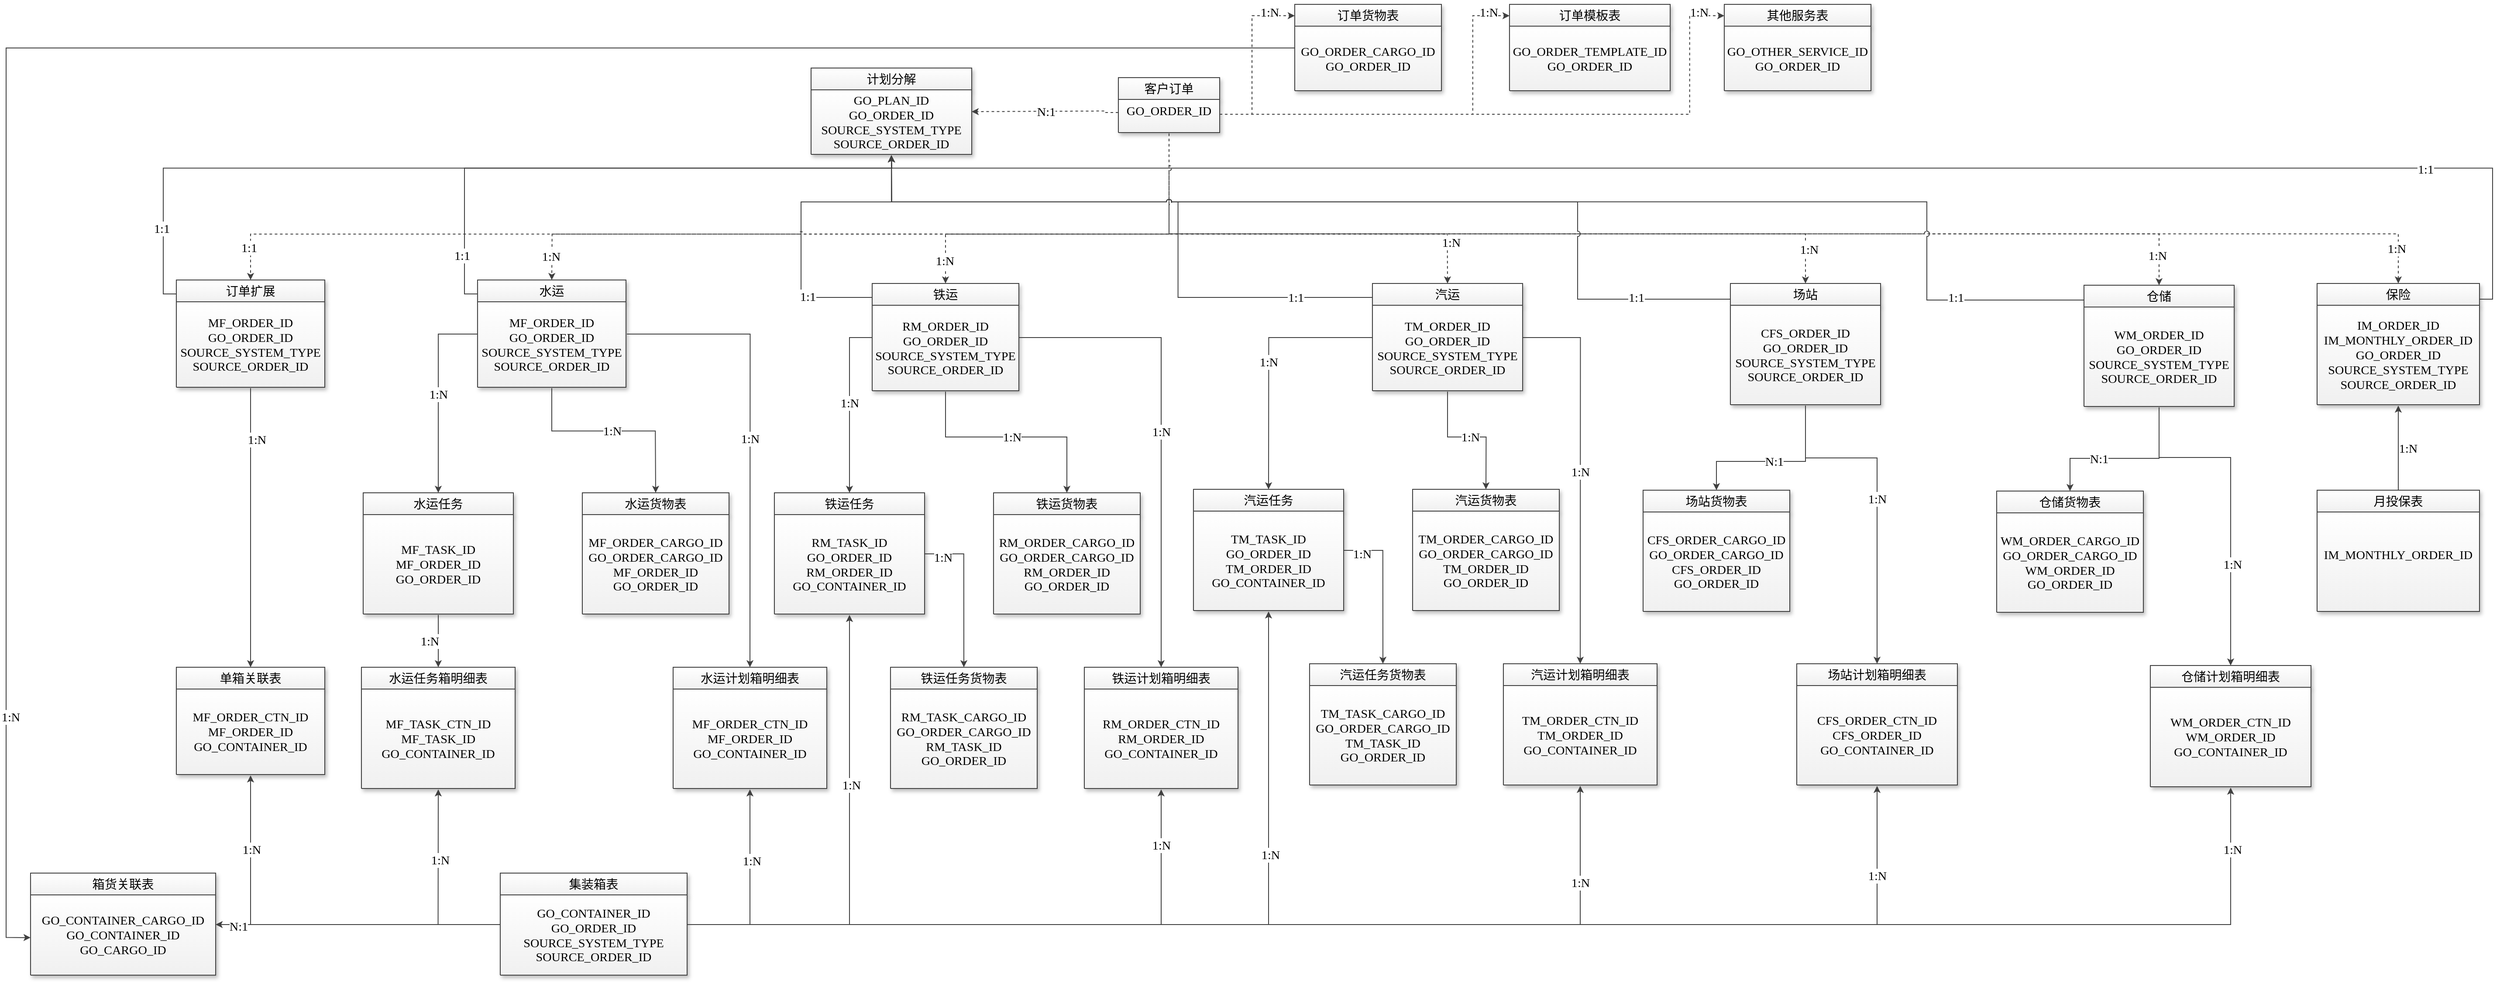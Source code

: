 <mxfile version="20.2.7" type="github" pages="2">
  <diagram id="22XJkctIbT_YVE1Oc1CJ" name="第 1 页">
    <mxGraphModel dx="1209" dy="773" grid="1" gridSize="10" guides="1" tooltips="1" connect="1" arrows="1" fold="1" page="1" pageScale="1" pageWidth="827" pageHeight="1169" math="0" shadow="0">
      <root>
        <mxCell id="0" />
        <mxCell id="1" parent="0" />
        <mxCell id="v4kS0w5O4UupeDoKs_ah-1" value="流程图" parent="0" />
        <mxCell id="v4kS0w5O4UupeDoKs_ah-2" style="vsdxID=141;fillColor=none;gradientColor=none;gradientDirection=north;strokeColor=none;shadow=1;spacingTop=-2;spacingBottom=-2;spacingLeft=-2;spacingRight=-2;points=[[1,0.13,0],[1,0.65,0],[1,0.63,0],[0.5,0.5,0],[0.5,0.5,0],[0.5,0.5,0],[1,0.5,0],[0.5,0,0]];labelBackgroundColor=none;rounded=0;html=1;whiteSpace=wrap;" vertex="1" parent="v4kS0w5O4UupeDoKs_ah-1">
          <mxGeometry x="1343" y="122" width="116" height="64" as="geometry" />
        </mxCell>
        <mxCell id="v4kS0w5O4UupeDoKs_ah-3" value="&lt;div style=&quot;font-size: 1px&quot;&gt;&lt;font style=&quot;font-size:14.11px;font-family:Microsoft YaHei;color:#000000;direction:ltr;letter-spacing:0px;line-height:120%;opacity:1&quot;&gt;客户订单&lt;br/&gt;&lt;/font&gt;&lt;/div&gt;" style="verticalAlign=middle;align=center;vsdxID=142;fillColor=#f0f0f0;gradientColor=#ffffff;gradientDirection=north;shape=stencil(nZBLDoAgDERP0z3SIyjew0SURgSD+Lu9kMZoXLhwN9O+tukAlrNpJg1SzDH4QW/URgNYgZTkjA4UkwJUgGXng+6DX1zLfmoymdXo17xh5zmRJ6Q42BWCfc2oJfdAr+Yv+AP9Cb7OJ3H/2JG1HNGz/84klThPVCc=);strokeColor=#404040;shadow=1;spacingTop=-2;spacingBottom=-2;spacingLeft=-2;spacingRight=-2;points=[[0,0.13,0],[1,0.13,0],[1,0.65,0],[0,0.63,0],[0.5,0.5,0],[0.5,1,0],[0,0.5,0],[1,0.5,0],[0.5,0,0]];labelBackgroundColor=none;rounded=0;html=1;whiteSpace=wrap;" vertex="1" parent="v4kS0w5O4UupeDoKs_ah-2">
          <mxGeometry width="116" height="25" as="geometry" />
        </mxCell>
        <mxCell id="v4kS0w5O4UupeDoKs_ah-4" value="&lt;div style=&quot;font-size: 1px&quot;&gt;&lt;font style=&quot;font-size:14.11px;font-family:Microsoft YaHei;color:#000000;direction:ltr;letter-spacing:0px;line-height:120%;opacity:1&quot;&gt;GO_ORDER_ID&lt;br/&gt;&lt;/font&gt;&lt;/div&gt;" style="verticalAlign=top;align=center;vsdxID=143;fillColor=#f0f0f0;gradientColor=#ffffff;gradientDirection=north;shape=stencil(nZBLDoAgDERP0z3SIyjew0SURgSD+Lu9kMZoXLhwN9O+tukAlrNpJg1SzDH4QW/URgNYgZTkjA4UkwJUgGXng+6DX1zLfmoymdXo17xh5zmRJ6Q42BWCfc2oJfdAr+Yv+AP9Cb7OJ3H/2JG1HNGz/84klThPVCc=);strokeColor=#404040;shadow=1;spacingTop=-2;spacingBottom=-2;spacingLeft=-2;spacingRight=-2;points=[[0,0.13,0],[1,0.13,0],[1,0.65,0],[0,0.63,0],[0.5,0.5,0],[0.5,1,0],[0,0.5,0],[1,0.5,0],[0.5,0,0]];labelBackgroundColor=none;rounded=0;html=1;whiteSpace=wrap;" vertex="1" parent="v4kS0w5O4UupeDoKs_ah-2">
          <mxGeometry y="25" width="116" height="38" as="geometry" />
        </mxCell>
        <mxCell id="v4kS0w5O4UupeDoKs_ah-5" value="&lt;div style=&quot;font-size: 1px&quot;&gt;&lt;/div&gt;" style="text;vsdxID=141;fillColor=none;gradientColor=none;gradientDirection=north;strokeColor=none;shadow=1;spacingTop=-2;spacingBottom=-2;spacingLeft=-2;spacingRight=-2;points=[[1,0.13,0],[1,0.65,0],[1,0.63,0],[0.5,0.5,0],[0.5,0.5,0],[0.5,0.5,0],[1,0.5,0],[0.5,0,0]];labelBackgroundColor=none;rounded=0;html=1;whiteSpace=wrap;verticalAlign=top;align=center;;html=1;" vertex="1" parent="v4kS0w5O4UupeDoKs_ah-2">
          <mxGeometry width="116.17" height="64" as="geometry" />
        </mxCell>
        <mxCell id="v4kS0w5O4UupeDoKs_ah-6" style="vsdxID=144;fillColor=none;gradientColor=none;gradientDirection=north;strokeColor=none;shadow=1;spacingTop=-2;spacingBottom=-2;spacingLeft=-2;spacingRight=-2;points=[[1,0.13,0],[1,0.65,0],[1,0.63,0],[0.5,0.5,0],[0.5,0.5,0],[0.5,0.5,0],[1,0.5,0],[0.5,0,0]];labelBackgroundColor=none;rounded=0;html=1;whiteSpace=wrap;" vertex="1" parent="v4kS0w5O4UupeDoKs_ah-1">
          <mxGeometry x="991" y="111" width="184" height="100" as="geometry" />
        </mxCell>
        <mxCell id="v4kS0w5O4UupeDoKs_ah-7" value="&lt;div style=&quot;font-size: 1px&quot;&gt;&lt;font style=&quot;font-size:14.11px;font-family:Microsoft YaHei;color:#000000;direction:ltr;letter-spacing:0px;line-height:120%;opacity:1&quot;&gt;计划分解&lt;br/&gt;&lt;/font&gt;&lt;/div&gt;" style="verticalAlign=middle;align=center;vsdxID=145;fillColor=#f0f0f0;gradientColor=#ffffff;gradientDirection=north;shape=stencil(nZBLDoAgDERP0z3SIyjew0SURgSD+Lu9kMZoXLhwN9O+tukAlrNpJg1SzDH4QW/URgNYgZTkjA4UkwJUgGXng+6DX1zLfmoymdXo17xh5zmRJ6Q42BWCfc2oJfdAr+Yv+AP9Cb7OJ3H/2JG1HNGz/84klThPVCc=);strokeColor=#404040;shadow=1;spacingTop=-2;spacingBottom=-2;spacingLeft=-2;spacingRight=-2;points=[[0,0.13,0],[1,0.13,0],[1,0.65,0],[0,0.63,0],[0.5,0.5,0],[0.5,1,0],[0,0.5,0],[1,0.5,0],[0.5,0,0]];labelBackgroundColor=none;rounded=0;html=1;whiteSpace=wrap;" vertex="1" parent="v4kS0w5O4UupeDoKs_ah-6">
          <mxGeometry width="184" height="25" as="geometry" />
        </mxCell>
        <mxCell id="v4kS0w5O4UupeDoKs_ah-8" value="&lt;div style=&quot;font-size: 1px&quot;&gt;&lt;p style=&quot;align:center;margin-left:0;margin-right:0;margin-top:0px;margin-bottom:0px;text-indent:0;valign:middle;direction:ltr;&quot;&gt;&lt;font style=&quot;font-size:14.11px;font-family:Microsoft YaHei;color:#000000;direction:ltr;letter-spacing:0px;line-height:120%;opacity:1&quot;&gt;GO_PLAN_ID&lt;br/&gt;&lt;/font&gt;&lt;/p&gt;&lt;p style=&quot;align:center;margin-left:0;margin-right:0;margin-top:0px;margin-bottom:0px;text-indent:0;valign:middle;direction:ltr;&quot;&gt;&lt;font style=&quot;font-size:14.11px;font-family:Microsoft YaHei;color:#000000;direction:ltr;letter-spacing:0px;line-height:120%;opacity:1&quot;&gt;GO_ORDER_I&lt;/font&gt;&lt;font style=&quot;font-size:14.11px;font-family:Microsoft YaHei;color:#000000;direction:ltr;letter-spacing:0px;line-height:120%;opacity:1&quot;&gt;D&lt;br/&gt;SOURCE_SYSTEM_TYPE&lt;/font&gt;&lt;font style=&quot;font-size:14.11px;font-family:Microsoft YaHei;color:#000000;direction:ltr;letter-spacing:0px;line-height:120%;opacity:1&quot;&gt;&lt;br/&gt;&lt;/font&gt;&lt;/p&gt;&lt;p style=&quot;align:center;margin-left:0;margin-right:0;margin-top:0px;margin-bottom:0px;text-indent:0;valign:middle;direction:ltr;&quot;&gt;&lt;font style=&quot;font-size:14.11px;font-family:Microsoft YaHei;color:#000000;direction:ltr;letter-spacing:0px;line-height:120%;opacity:1&quot;&gt;SOURCE_ORDER_ID&lt;br/&gt;&lt;/font&gt;&lt;/p&gt;&lt;/div&gt;" style="verticalAlign=middle;align=center;vsdxID=146;fillColor=#f0f0f0;gradientColor=#ffffff;gradientDirection=north;shape=stencil(nZBLDoAgDERP0z3SIyjew0SURgSD+Lu9kMZoXLhwN9O+tukAlrNpJg1SzDH4QW/URgNYgZTkjA4UkwJUgGXng+6DX1zLfmoymdXo17xh5zmRJ6Q42BWCfc2oJfdAr+Yv+AP9Cb7OJ3H/2JG1HNGz/84klThPVCc=);strokeColor=#404040;shadow=1;spacingTop=-2;spacingBottom=-2;spacingLeft=-2;spacingRight=-2;points=[[0,0.13,0],[1,0.13,0],[1,0.65,0],[0,0.63,0],[0.5,0.5,0],[0.5,1,0],[0,0.5,0],[1,0.5,0],[0.5,0,0]];labelBackgroundColor=none;rounded=0;html=1;whiteSpace=wrap;" vertex="1" parent="v4kS0w5O4UupeDoKs_ah-6">
          <mxGeometry y="25" width="184" height="74" as="geometry" />
        </mxCell>
        <mxCell id="v4kS0w5O4UupeDoKs_ah-9" value="&lt;div style=&quot;font-size: 1px&quot;&gt;&lt;/div&gt;" style="text;vsdxID=144;fillColor=none;gradientColor=none;gradientDirection=north;strokeColor=none;shadow=1;spacingTop=-2;spacingBottom=-2;spacingLeft=-2;spacingRight=-2;points=[[1,0.13,0],[1,0.65,0],[1,0.63,0],[0.5,0.5,0],[0.5,0.5,0],[0.5,0.5,0],[1,0.5,0],[0.5,0,0]];labelBackgroundColor=none;rounded=0;html=1;whiteSpace=wrap;verticalAlign=middle;align=center;;html=1;" vertex="1" parent="v4kS0w5O4UupeDoKs_ah-6">
          <mxGeometry width="184.11" height="100" as="geometry" />
        </mxCell>
        <mxCell id="v4kS0w5O4UupeDoKs_ah-10" style="vsdxID=148;fillColor=none;gradientColor=none;gradientDirection=north;strokeColor=none;shadow=1;spacingTop=-2;spacingBottom=-2;spacingLeft=-2;spacingRight=-2;points=[[1,0.12,0],[1,0.65,0],[1,0.63,0],[0.5,0.5,0],[0.5,0.5,0],[0.5,0.5,0],[1,0.5,0],[0.5,0,0]];labelBackgroundColor=none;rounded=0;html=1;whiteSpace=wrap;" vertex="1" parent="v4kS0w5O4UupeDoKs_ah-1">
          <mxGeometry x="264" y="354" width="170" height="124" as="geometry" />
        </mxCell>
        <mxCell id="v4kS0w5O4UupeDoKs_ah-11" value="&lt;div style=&quot;font-size: 1px&quot;&gt;&lt;font style=&quot;font-size:14.11px;font-family:Microsoft YaHei;color:#000000;direction:ltr;letter-spacing:0px;line-height:120%;opacity:1&quot;&gt;订单扩展&lt;br/&gt;&lt;/font&gt;&lt;/div&gt;" style="verticalAlign=middle;align=center;vsdxID=149;fillColor=#f0f0f0;gradientColor=#ffffff;gradientDirection=north;shape=stencil(nZBLDoAgDERP0z3SIyjew0SURgSD+Lu9kMZoXLhwN9O+tukAlrNpJg1SzDH4QW/URgNYgZTkjA4UkwJUgGXng+6DX1zLfmoymdXo17xh5zmRJ6Q42BWCfc2oJfdAr+Yv+AP9Cb7OJ3H/2JG1HNGz/84klThPVCc=);strokeColor=#404040;shadow=1;spacingTop=-2;spacingBottom=-2;spacingLeft=-2;spacingRight=-2;points=[[0,0.13,0],[1,0.13,0],[1,0.65,0],[0,0.63,0],[0.5,0.5,0],[0.5,1,0],[0,0.5,0],[1,0.5,0],[0.5,0,0]];labelBackgroundColor=none;rounded=0;html=1;whiteSpace=wrap;" vertex="1" parent="v4kS0w5O4UupeDoKs_ah-10">
          <mxGeometry width="170" height="25" as="geometry" />
        </mxCell>
        <mxCell id="v4kS0w5O4UupeDoKs_ah-12" value="&lt;div style=&quot;font-size: 1px&quot;&gt;&lt;p style=&quot;align:center;margin-left:0;margin-right:0;margin-top:0px;margin-bottom:0px;text-indent:0;valign:middle;direction:ltr;&quot;&gt;&lt;font style=&quot;font-size:14.11px;font-family:Microsoft YaHei;color:#000000;direction:ltr;letter-spacing:0px;line-height:120%;opacity:1&quot;&gt;MF_ORDER_ID&lt;br/&gt;GO_ORDER_ID&lt;br/&gt;&lt;/font&gt;&lt;/p&gt;&lt;p style=&quot;align:center;margin-left:0;margin-right:0;margin-top:0px;margin-bottom:0px;text-indent:0;valign:middle;direction:ltr;&quot;&gt;&lt;font style=&quot;font-size:14.11px;font-family:Microsoft YaHei;color:#000000;direction:ltr;letter-spacing:0px;line-height:120%;opacity:1&quot;&gt;SOURCE_SYSTEM_TYPE&lt;br/&gt;&lt;/font&gt;&lt;/p&gt;&lt;p style=&quot;align:center;margin-left:0;margin-right:0;margin-top:0px;margin-bottom:0px;text-indent:0;valign:middle;direction:ltr;&quot;&gt;&lt;font style=&quot;font-size:14.11px;font-family:Microsoft YaHei;color:#000000;direction:ltr;letter-spacing:0px;line-height:120%;opacity:1&quot;&gt;SOURCE_ORDER_ID&lt;br/&gt;&lt;/font&gt;&lt;/p&gt;&lt;/div&gt;" style="verticalAlign=middle;align=center;vsdxID=150;fillColor=#f0f0f0;gradientColor=#ffffff;gradientDirection=north;shape=stencil(nZBLDoAgDERP0z3SIyjew0SURgSD+Lu9kMZoXLhwN9O+tukAlrNpJg1SzDH4QW/URgNYgZTkjA4UkwJUgGXng+6DX1zLfmoymdXo17xh5zmRJ6Q42BWCfc2oJfdAr+Yv+AP9Cb7OJ3H/2JG1HNGz/84klThPVCc=);strokeColor=#404040;shadow=1;spacingTop=-2;spacingBottom=-2;spacingLeft=-2;spacingRight=-2;points=[[0,0.13,0],[1,0.13,0],[1,0.65,0],[0,0.63,0],[0.5,0.5,0],[0.5,1,0],[0,0.5,0],[1,0.5,0],[0.5,0,0]];labelBackgroundColor=none;rounded=0;html=1;whiteSpace=wrap;" vertex="1" parent="v4kS0w5O4UupeDoKs_ah-10">
          <mxGeometry y="25" width="170" height="98" as="geometry" />
        </mxCell>
        <mxCell id="v4kS0w5O4UupeDoKs_ah-13" value="&lt;div style=&quot;font-size: 1px&quot;&gt;&lt;/div&gt;" style="text;vsdxID=148;fillColor=none;gradientColor=none;gradientDirection=north;strokeColor=none;shadow=1;spacingTop=-2;spacingBottom=-2;spacingLeft=-2;spacingRight=-2;points=[[1,0.12,0],[1,0.65,0],[1,0.63,0],[0.5,0.5,0],[0.5,0.5,0],[0.5,0.5,0],[1,0.5,0],[0.5,0,0]];labelBackgroundColor=none;rounded=0;html=1;whiteSpace=wrap;verticalAlign=middle;align=center;;html=1;" vertex="1" parent="v4kS0w5O4UupeDoKs_ah-10">
          <mxGeometry width="170.77" height="124" as="geometry" />
        </mxCell>
        <mxCell id="v4kS0w5O4UupeDoKs_ah-14" style="vsdxID=151;fillColor=none;gradientColor=none;gradientDirection=north;strokeColor=none;shadow=1;spacingTop=-2;spacingBottom=-2;spacingLeft=-2;spacingRight=-2;points=[[1,0.12,0],[1,0.65,0],[1,0.63,0],[0.5,0.5,0],[0.5,0.5,0],[0.5,0.5,0],[1,0.5,0],[0.5,0,0]];labelBackgroundColor=none;rounded=0;html=1;whiteSpace=wrap;" vertex="1" parent="v4kS0w5O4UupeDoKs_ah-1">
          <mxGeometry x="1061" y="358" width="168" height="124" as="geometry" />
        </mxCell>
        <mxCell id="v4kS0w5O4UupeDoKs_ah-15" value="&lt;div style=&quot;font-size: 1px&quot;&gt;&lt;font style=&quot;font-size:14.11px;font-family:Microsoft YaHei;color:#000000;direction:ltr;letter-spacing:0px;line-height:120%;opacity:1&quot;&gt;铁运&lt;br/&gt;&lt;/font&gt;&lt;/div&gt;" style="verticalAlign=middle;align=center;vsdxID=152;fillColor=#f0f0f0;gradientColor=#ffffff;gradientDirection=north;shape=stencil(nZBLDoAgDERP0z3SIyjew0SURgSD+Lu9kMZoXLhwN9O+tukAlrNpJg1SzDH4QW/URgNYgZTkjA4UkwJUgGXng+6DX1zLfmoymdXo17xh5zmRJ6Q42BWCfc2oJfdAr+Yv+AP9Cb7OJ3H/2JG1HNGz/84klThPVCc=);strokeColor=#404040;shadow=1;spacingTop=-2;spacingBottom=-2;spacingLeft=-2;spacingRight=-2;points=[[0,0.13,0],[1,0.13,0],[1,0.65,0],[0,0.63,0],[0.5,0.5,0],[0.5,1,0],[0,0.5,0],[1,0.5,0],[0.5,0,0]];labelBackgroundColor=none;rounded=0;html=1;whiteSpace=wrap;" vertex="1" parent="v4kS0w5O4UupeDoKs_ah-14">
          <mxGeometry width="168" height="25" as="geometry" />
        </mxCell>
        <mxCell id="v4kS0w5O4UupeDoKs_ah-16" value="&lt;div style=&quot;font-size: 1px&quot;&gt;&lt;p style=&quot;align:center;margin-left:0;margin-right:0;margin-top:0px;margin-bottom:0px;text-indent:0;valign:middle;direction:ltr;&quot;&gt;&lt;font style=&quot;font-size:14.11px;font-family:Microsoft YaHei;color:#000000;direction:ltr;letter-spacing:0px;line-height:120%;opacity:1&quot;&gt;RM_ORDER_ID&lt;br/&gt;GO_ORDER_ID&lt;br/&gt;&lt;/font&gt;&lt;/p&gt;&lt;p style=&quot;align:center;margin-left:0;margin-right:0;margin-top:0px;margin-bottom:0px;text-indent:0;valign:middle;direction:ltr;&quot;&gt;&lt;font style=&quot;font-size:14.11px;font-family:Microsoft YaHei;color:#000000;direction:ltr;letter-spacing:0px;line-height:120%;opacity:1&quot;&gt;SOURCE_SYSTEM_TYPE&lt;br/&gt;&lt;/font&gt;&lt;/p&gt;&lt;p style=&quot;align:center;margin-left:0;margin-right:0;margin-top:0px;margin-bottom:0px;text-indent:0;valign:middle;direction:ltr;&quot;&gt;&lt;font style=&quot;font-size:14.11px;font-family:Microsoft YaHei;color:#000000;direction:ltr;letter-spacing:0px;line-height:120%;opacity:1&quot;&gt;SOURCE_ORDER_ID&lt;br/&gt;&lt;/font&gt;&lt;/p&gt;&lt;/div&gt;" style="verticalAlign=middle;align=center;vsdxID=153;fillColor=#f0f0f0;gradientColor=#ffffff;gradientDirection=north;shape=stencil(nZBLDoAgDERP0z3SIyjew0SURgSD+Lu9kMZoXLhwN9O+tukAlrNpJg1SzDH4QW/URgNYgZTkjA4UkwJUgGXng+6DX1zLfmoymdXo17xh5zmRJ6Q42BWCfc2oJfdAr+Yv+AP9Cb7OJ3H/2JG1HNGz/84klThPVCc=);strokeColor=#404040;shadow=1;spacingTop=-2;spacingBottom=-2;spacingLeft=-2;spacingRight=-2;points=[[0,0.13,0],[1,0.13,0],[1,0.65,0],[0,0.63,0],[0.5,0.5,0],[0.5,1,0],[0,0.5,0],[1,0.5,0],[0.5,0,0]];labelBackgroundColor=none;rounded=0;html=1;whiteSpace=wrap;" vertex="1" parent="v4kS0w5O4UupeDoKs_ah-14">
          <mxGeometry y="25" width="168" height="98" as="geometry" />
        </mxCell>
        <mxCell id="v4kS0w5O4UupeDoKs_ah-17" value="&lt;div style=&quot;font-size: 1px&quot;&gt;&lt;/div&gt;" style="text;vsdxID=151;fillColor=none;gradientColor=none;gradientDirection=north;strokeColor=none;shadow=1;spacingTop=-2;spacingBottom=-2;spacingLeft=-2;spacingRight=-2;points=[[1,0.12,0],[1,0.65,0],[1,0.63,0],[0.5,0.5,0],[0.5,0.5,0],[0.5,0.5,0],[1,0.5,0],[0.5,0,0]];labelBackgroundColor=none;rounded=0;html=1;whiteSpace=wrap;verticalAlign=middle;align=center;;html=1;" vertex="1" parent="v4kS0w5O4UupeDoKs_ah-14">
          <mxGeometry width="168" height="124" as="geometry" />
        </mxCell>
        <mxCell id="v4kS0w5O4UupeDoKs_ah-18" style="vsdxID=155;fillColor=none;gradientColor=none;gradientDirection=north;strokeColor=none;shadow=1;spacingTop=-2;spacingBottom=-2;spacingLeft=-2;spacingRight=-2;points=[[1,0.12,0],[1,0.65,0],[1,0.63,0],[0.5,0.5,0],[0.5,0.5,0],[0.5,0.5,0],[1,0.5,0],[0.5,0,0]];labelBackgroundColor=none;rounded=0;html=1;whiteSpace=wrap;" vertex="1" parent="v4kS0w5O4UupeDoKs_ah-1">
          <mxGeometry x="1634" y="358" width="172" height="124" as="geometry" />
        </mxCell>
        <mxCell id="v4kS0w5O4UupeDoKs_ah-19" value="&lt;div style=&quot;font-size: 1px&quot;&gt;&lt;font style=&quot;font-size:14.11px;font-family:Microsoft YaHei;color:#000000;direction:ltr;letter-spacing:0px;line-height:120%;opacity:1&quot;&gt;汽运&lt;br/&gt;&lt;/font&gt;&lt;/div&gt;" style="verticalAlign=middle;align=center;vsdxID=156;fillColor=#f0f0f0;gradientColor=#ffffff;gradientDirection=north;shape=stencil(nZBLDoAgDERP0z3SIyjew0SURgSD+Lu9kMZoXLhwN9O+tukAlrNpJg1SzDH4QW/URgNYgZTkjA4UkwJUgGXng+6DX1zLfmoymdXo17xh5zmRJ6Q42BWCfc2oJfdAr+Yv+AP9Cb7OJ3H/2JG1HNGz/84klThPVCc=);strokeColor=#404040;shadow=1;spacingTop=-2;spacingBottom=-2;spacingLeft=-2;spacingRight=-2;points=[[0,0.13,0],[1,0.13,0],[1,0.65,0],[0,0.63,0],[0.5,0.5,0],[0.5,1,0],[0,0.5,0],[1,0.5,0],[0.5,0,0]];labelBackgroundColor=none;rounded=0;html=1;whiteSpace=wrap;" vertex="1" parent="v4kS0w5O4UupeDoKs_ah-18">
          <mxGeometry width="172" height="25" as="geometry" />
        </mxCell>
        <mxCell id="v4kS0w5O4UupeDoKs_ah-20" value="&lt;div style=&quot;font-size: 1px&quot;&gt;&lt;font style=&quot;font-size:14.11px;font-family:Microsoft YaHei;color:#000000;direction:ltr;letter-spacing:0px;line-height:120%;opacity:1&quot;&gt;TM_ORDER_ID&lt;br/&gt;GO_ORDER_ID&lt;br/&gt;SOURCE_SYSTEM_TYPE&lt;br/&gt;SOURCE_ORDER_ID&lt;br/&gt;&lt;/font&gt;&lt;/div&gt;" style="verticalAlign=middle;align=center;vsdxID=157;fillColor=#f0f0f0;gradientColor=#ffffff;gradientDirection=north;shape=stencil(nZBLDoAgDERP0z3SIyjew0SURgSD+Lu9kMZoXLhwN9O+tukAlrNpJg1SzDH4QW/URgNYgZTkjA4UkwJUgGXng+6DX1zLfmoymdXo17xh5zmRJ6Q42BWCfc2oJfdAr+Yv+AP9Cb7OJ3H/2JG1HNGz/84klThPVCc=);strokeColor=#404040;shadow=1;spacingTop=-2;spacingBottom=-2;spacingLeft=-2;spacingRight=-2;points=[[0,0.13,0],[1,0.13,0],[1,0.65,0],[0,0.63,0],[0.5,0.5,0],[0.5,1,0],[0,0.5,0],[1,0.5,0],[0.5,0,0]];labelBackgroundColor=none;rounded=0;html=1;whiteSpace=wrap;" vertex="1" parent="v4kS0w5O4UupeDoKs_ah-18">
          <mxGeometry y="25" width="172" height="98" as="geometry" />
        </mxCell>
        <mxCell id="v4kS0w5O4UupeDoKs_ah-21" value="&lt;div style=&quot;font-size: 1px&quot;&gt;&lt;/div&gt;" style="text;vsdxID=155;fillColor=none;gradientColor=none;gradientDirection=north;strokeColor=none;shadow=1;spacingTop=-2;spacingBottom=-2;spacingLeft=-2;spacingRight=-2;points=[[1,0.12,0],[1,0.65,0],[1,0.63,0],[0.5,0.5,0],[0.5,0.5,0],[0.5,0.5,0],[1,0.5,0],[0.5,0,0]];labelBackgroundColor=none;rounded=0;html=1;whiteSpace=wrap;verticalAlign=middle;align=center;;html=1;" vertex="1" parent="v4kS0w5O4UupeDoKs_ah-18">
          <mxGeometry width="172" height="124" as="geometry" />
        </mxCell>
        <mxCell id="v4kS0w5O4UupeDoKs_ah-22" style="vsdxID=158;fillColor=none;gradientColor=none;gradientDirection=north;strokeColor=none;shadow=1;spacingTop=-2;spacingBottom=-2;spacingLeft=-2;spacingRight=-2;points=[[1,0.13,0],[1,0.65,0],[1,0.63,0],[0.5,0.5,0],[0.5,0.5,0],[0.5,0.5,0],[1,0.5,0],[0.5,0,0]];labelBackgroundColor=none;rounded=0;html=1;whiteSpace=wrap;" vertex="1" parent="v4kS0w5O4UupeDoKs_ah-1">
          <mxGeometry x="2044" y="358" width="172" height="140" as="geometry" />
        </mxCell>
        <mxCell id="v4kS0w5O4UupeDoKs_ah-23" value="&lt;div style=&quot;font-size: 1px&quot;&gt;&lt;font style=&quot;font-size:14.11px;font-family:Microsoft YaHei;color:#000000;direction:ltr;letter-spacing:0px;line-height:120%;opacity:1&quot;&gt;场站&lt;br/&gt;&lt;/font&gt;&lt;/div&gt;" style="verticalAlign=middle;align=center;vsdxID=159;fillColor=#f0f0f0;gradientColor=#ffffff;gradientDirection=north;shape=stencil(nZBLDoAgDERP0z3SIyjew0SURgSD+Lu9kMZoXLhwN9O+tukAlrNpJg1SzDH4QW/URgNYgZTkjA4UkwJUgGXng+6DX1zLfmoymdXo17xh5zmRJ6Q42BWCfc2oJfdAr+Yv+AP9Cb7OJ3H/2JG1HNGz/84klThPVCc=);strokeColor=#404040;shadow=1;spacingTop=-2;spacingBottom=-2;spacingLeft=-2;spacingRight=-2;points=[[0,0.13,0],[1,0.13,0],[1,0.65,0],[0,0.63,0],[0.5,0.5,0],[0.5,1,0],[0,0.5,0],[1,0.5,0],[0.5,0,0]];labelBackgroundColor=none;rounded=0;html=1;whiteSpace=wrap;" vertex="1" parent="v4kS0w5O4UupeDoKs_ah-22">
          <mxGeometry width="172" height="25" as="geometry" />
        </mxCell>
        <mxCell id="v4kS0w5O4UupeDoKs_ah-24" value="&lt;div style=&quot;font-size: 1px&quot;&gt;&lt;p style=&quot;align:center;margin-left:0;margin-right:0;margin-top:0px;margin-bottom:0px;text-indent:0;valign:middle;direction:ltr;&quot;&gt;&lt;font style=&quot;font-size:14.11px;font-family:Microsoft YaHei;color:#000000;direction:ltr;letter-spacing:0px;line-height:120%;opacity:1&quot;&gt;CFS_ORDER_ID&lt;br/&gt;GO_ORDER_ID&lt;br/&gt;&lt;/font&gt;&lt;/p&gt;&lt;p style=&quot;align:center;margin-left:0;margin-right:0;margin-top:0px;margin-bottom:0px;text-indent:0;valign:middle;direction:ltr;&quot;&gt;&lt;font style=&quot;font-size:14.11px;font-family:Microsoft YaHei;color:#000000;direction:ltr;letter-spacing:0px;line-height:120%;opacity:1&quot;&gt;SOURCE_SYSTEM_TYPE&lt;br/&gt;&lt;/font&gt;&lt;/p&gt;&lt;p style=&quot;align:center;margin-left:0;margin-right:0;margin-top:0px;margin-bottom:0px;text-indent:0;valign:middle;direction:ltr;&quot;&gt;&lt;font style=&quot;font-size:14.11px;font-family:Microsoft YaHei;color:#000000;direction:ltr;letter-spacing:0px;line-height:120%;opacity:1&quot;&gt;SOURCE_ORDER_ID&lt;br/&gt;&lt;/font&gt;&lt;/p&gt;&lt;/div&gt;" style="verticalAlign=middle;align=center;vsdxID=160;fillColor=#f0f0f0;gradientColor=#ffffff;gradientDirection=north;shape=stencil(nZBLDoAgDERP0z3SIyjew0SURgSD+Lu9kMZoXLhwN9O+tukAlrNpJg1SzDH4QW/URgNYgZTkjA4UkwJUgGXng+6DX1zLfmoymdXo17xh5zmRJ6Q42BWCfc2oJfdAr+Yv+AP9Cb7OJ3H/2JG1HNGz/84klThPVCc=);strokeColor=#404040;shadow=1;spacingTop=-2;spacingBottom=-2;spacingLeft=-2;spacingRight=-2;points=[[0,0.13,0],[1,0.13,0],[1,0.65,0],[0,0.63,0],[0.5,0.5,0],[0.5,1,0],[0,0.5,0],[1,0.5,0],[0.5,0,0]];labelBackgroundColor=none;rounded=0;html=1;whiteSpace=wrap;" vertex="1" parent="v4kS0w5O4UupeDoKs_ah-22">
          <mxGeometry y="25" width="172" height="114" as="geometry" />
        </mxCell>
        <mxCell id="v4kS0w5O4UupeDoKs_ah-25" value="&lt;div style=&quot;font-size: 1px&quot;&gt;&lt;/div&gt;" style="text;vsdxID=158;fillColor=none;gradientColor=none;gradientDirection=north;strokeColor=none;shadow=1;spacingTop=-2;spacingBottom=-2;spacingLeft=-2;spacingRight=-2;points=[[1,0.13,0],[1,0.65,0],[1,0.63,0],[0.5,0.5,0],[0.5,0.5,0],[0.5,0.5,0],[1,0.5,0],[0.5,0,0]];labelBackgroundColor=none;rounded=0;html=1;whiteSpace=wrap;verticalAlign=middle;align=center;;html=1;" vertex="1" parent="v4kS0w5O4UupeDoKs_ah-22">
          <mxGeometry width="172" height="140" as="geometry" />
        </mxCell>
        <mxCell id="v4kS0w5O4UupeDoKs_ah-26" style="vsdxID=164;fillColor=none;gradientColor=none;gradientDirection=north;strokeColor=none;shadow=1;spacingTop=-2;spacingBottom=-2;spacingLeft=-2;spacingRight=-2;points=[[1,0.12,0],[1,0.65,0],[1,0.63,0],[0.5,0.5,0],[0.5,0.5,0],[0.5,0.5,0],[1,0.5,0],[0.5,0,0]];labelBackgroundColor=none;rounded=0;html=1;whiteSpace=wrap;" vertex="1" parent="v4kS0w5O4UupeDoKs_ah-1">
          <mxGeometry x="2716" y="358" width="186" height="140" as="geometry" />
        </mxCell>
        <mxCell id="v4kS0w5O4UupeDoKs_ah-27" value="&lt;div style=&quot;font-size: 1px&quot;&gt;&lt;font style=&quot;font-size:14.11px;font-family:Microsoft YaHei;color:#000000;direction:ltr;letter-spacing:0px;line-height:120%;opacity:1&quot;&gt;保险&lt;br/&gt;&lt;/font&gt;&lt;/div&gt;" style="verticalAlign=middle;align=center;vsdxID=165;fillColor=#f0f0f0;gradientColor=#ffffff;gradientDirection=north;shape=stencil(nZBLDoAgDERP0z3SIyjew0SURgSD+Lu9kMZoXLhwN9O+tukAlrNpJg1SzDH4QW/URgNYgZTkjA4UkwJUgGXng+6DX1zLfmoymdXo17xh5zmRJ6Q42BWCfc2oJfdAr+Yv+AP9Cb7OJ3H/2JG1HNGz/84klThPVCc=);strokeColor=#404040;shadow=1;spacingTop=-2;spacingBottom=-2;spacingLeft=-2;spacingRight=-2;points=[[0,0.13,0],[1,0.13,0],[1,0.65,0],[0,0.63,0],[0.5,0.5,0],[0.5,1,0],[0,0.5,0],[1,0.5,0],[0.5,0,0]];labelBackgroundColor=none;rounded=0;html=1;whiteSpace=wrap;" vertex="1" parent="v4kS0w5O4UupeDoKs_ah-26">
          <mxGeometry width="186" height="25" as="geometry" />
        </mxCell>
        <mxCell id="v4kS0w5O4UupeDoKs_ah-28" value="&lt;div style=&quot;font-size: 1px&quot;&gt;&lt;font style=&quot;font-size:14.11px;font-family:Microsoft YaHei;color:#000000;direction:ltr;letter-spacing:0px;line-height:120%;opacity:1&quot;&gt;IM_ORDER_ID&lt;br/&gt;&lt;/font&gt;&lt;font style=&quot;font-size:14.11px;font-family:Microsoft YaHei;color:#000000;direction:ltr;letter-spacing:0px;line-height:120%;opacity:1&quot;&gt;IM_MONTHLY_ORDER_ID&lt;br/&gt;&lt;/font&gt;&lt;font style=&quot;font-size:14.11px;font-family:Microsoft YaHei;color:#000000;direction:ltr;letter-spacing:0px;line-height:120%;opacity:1&quot;&gt;GO_ORDER_ID&lt;br/&gt;SOURCE_SYSTEM_TYPE&lt;br/&gt;SOURCE_ORDER_ID&lt;br/&gt;&lt;/font&gt;&lt;/div&gt;" style="verticalAlign=middle;align=center;vsdxID=166;fillColor=#f0f0f0;gradientColor=#ffffff;gradientDirection=north;shape=stencil(nZBLDoAgDERP0z3SIyjew0SURgSD+Lu9kMZoXLhwN9O+tukAlrNpJg1SzDH4QW/URgNYgZTkjA4UkwJUgGXng+6DX1zLfmoymdXo17xh5zmRJ6Q42BWCfc2oJfdAr+Yv+AP9Cb7OJ3H/2JG1HNGz/84klThPVCc=);strokeColor=#404040;shadow=1;spacingTop=-2;spacingBottom=-2;spacingLeft=-2;spacingRight=-2;points=[[0,0.13,0],[1,0.13,0],[1,0.65,0],[0,0.63,0],[0.5,0.5,0],[0.5,1,0],[0,0.5,0],[1,0.5,0],[0.5,0,0]];labelBackgroundColor=none;rounded=0;html=1;whiteSpace=wrap;" vertex="1" parent="v4kS0w5O4UupeDoKs_ah-26">
          <mxGeometry y="25" width="186" height="114" as="geometry" />
        </mxCell>
        <mxCell id="v4kS0w5O4UupeDoKs_ah-29" value="&lt;div style=&quot;font-size: 1px&quot;&gt;&lt;/div&gt;" style="text;vsdxID=164;fillColor=none;gradientColor=none;gradientDirection=north;strokeColor=none;shadow=1;spacingTop=-2;spacingBottom=-2;spacingLeft=-2;spacingRight=-2;points=[[1,0.12,0],[1,0.65,0],[1,0.63,0],[0.5,0.5,0],[0.5,0.5,0],[0.5,0.5,0],[1,0.5,0],[0.5,0,0]];labelBackgroundColor=none;rounded=0;html=1;whiteSpace=wrap;verticalAlign=middle;align=center;;html=1;" vertex="1" parent="v4kS0w5O4UupeDoKs_ah-26">
          <mxGeometry width="186" height="140" as="geometry" />
        </mxCell>
        <mxCell id="v4kS0w5O4UupeDoKs_ah-30" style="vsdxID=178;fillColor=none;gradientColor=none;gradientDirection=north;strokeColor=none;shadow=1;spacingTop=-2;spacingBottom=-2;spacingLeft=-2;spacingRight=-2;points=[[1,0.13,0],[1,0.65,0],[1,0.63,0],[0.5,0.5,0],[0.5,0.5,0],[0.5,0.5,0],[1,0.5,0],[0.5,0,0]];labelBackgroundColor=none;rounded=0;html=1;whiteSpace=wrap;" vertex="1" parent="v4kS0w5O4UupeDoKs_ah-1">
          <mxGeometry x="635" y="1034" width="214" height="118" as="geometry" />
        </mxCell>
        <mxCell id="v4kS0w5O4UupeDoKs_ah-31" value="&lt;div style=&quot;font-size: 1px&quot;&gt;&lt;font style=&quot;font-size:14.11px;font-family:Microsoft YaHei;color:#000000;direction:ltr;letter-spacing:0px;line-height:120%;opacity:1&quot;&gt;集装箱表&lt;br/&gt;&lt;/font&gt;&lt;/div&gt;" style="verticalAlign=middle;align=center;vsdxID=179;fillColor=#f0f0f0;gradientColor=#ffffff;gradientDirection=north;shape=stencil(nZBLDoAgDERP0z3SIyjew0SURgSD+Lu9kMZoXLhwN9O+tukAlrNpJg1SzDH4QW/URgNYgZTkjA4UkwJUgGXng+6DX1zLfmoymdXo17xh5zmRJ6Q42BWCfc2oJfdAr+Yv+AP9Cb7OJ3H/2JG1HNGz/84klThPVCc=);strokeColor=#404040;shadow=1;spacingTop=-2;spacingBottom=-2;spacingLeft=-2;spacingRight=-2;points=[[0,0.13,0],[1,0.13,0],[1,0.65,0],[0,0.63,0],[0.5,0.5,0],[0.5,1,0],[0,0.5,0],[1,0.5,0],[0.5,0,0]];labelBackgroundColor=none;rounded=0;html=1;whiteSpace=wrap;" vertex="1" parent="v4kS0w5O4UupeDoKs_ah-30">
          <mxGeometry width="214" height="25" as="geometry" />
        </mxCell>
        <mxCell id="v4kS0w5O4UupeDoKs_ah-32" value="&lt;div style=&quot;font-size: 1px&quot;&gt;&lt;font style=&quot;font-size:14.11px;font-family:Microsoft YaHei;color:#000000;direction:ltr;letter-spacing:0px;line-height:120%;opacity:1&quot;&gt;GO_CONTAINER_ID&lt;br/&gt;GO_ORDER_ID&lt;br/&gt;SOURCE_SYSTEM_TYPE&lt;br/&gt;SOURCE_ORDER_ID&lt;br/&gt;&lt;/font&gt;&lt;/div&gt;" style="verticalAlign=middle;align=center;vsdxID=180;fillColor=#f0f0f0;gradientColor=#ffffff;gradientDirection=north;shape=stencil(nZBLDoAgDERP0z3SIyjew0SURgSD+Lu9kMZoXLhwN9O+tukAlrNpJg1SzDH4QW/URgNYgZTkjA4UkwJUgGXng+6DX1zLfmoymdXo17xh5zmRJ6Q42BWCfc2oJfdAr+Yv+AP9Cb7OJ3H/2JG1HNGz/84klThPVCc=);strokeColor=#404040;shadow=1;spacingTop=-2;spacingBottom=-2;spacingLeft=-2;spacingRight=-2;points=[[0,0.13,0],[1,0.13,0],[1,0.65,0],[0,0.63,0],[0.5,0.5,0],[0.5,1,0],[0,0.5,0],[1,0.5,0],[0.5,0,0]];labelBackgroundColor=none;rounded=0;html=1;whiteSpace=wrap;" vertex="1" parent="v4kS0w5O4UupeDoKs_ah-30">
          <mxGeometry y="25" width="214" height="92" as="geometry" />
        </mxCell>
        <mxCell id="v4kS0w5O4UupeDoKs_ah-33" value="&lt;div style=&quot;font-size: 1px&quot;&gt;&lt;/div&gt;" style="text;vsdxID=178;fillColor=none;gradientColor=none;gradientDirection=north;strokeColor=none;shadow=1;spacingTop=-2;spacingBottom=-2;spacingLeft=-2;spacingRight=-2;points=[[1,0.13,0],[1,0.65,0],[1,0.63,0],[0.5,0.5,0],[0.5,0.5,0],[0.5,0.5,0],[1,0.5,0],[0.5,0,0]];labelBackgroundColor=none;rounded=0;html=1;whiteSpace=wrap;verticalAlign=middle;align=center;;html=1;" vertex="1" parent="v4kS0w5O4UupeDoKs_ah-30">
          <mxGeometry width="214" height="118" as="geometry" />
        </mxCell>
        <mxCell id="v4kS0w5O4UupeDoKs_ah-34" style="vsdxID=190;fillColor=none;gradientColor=none;gradientDirection=north;strokeColor=none;shadow=1;spacingTop=-2;spacingBottom=-2;spacingLeft=-2;spacingRight=-2;points=[[1,0.13,0],[1,0.65,0],[1,0.63,0],[0.5,0.5,0],[0.5,0.5,0],[0.5,0.5,0],[1,0.5,0],[0.5,0,0]];labelBackgroundColor=none;rounded=0;html=1;whiteSpace=wrap;" vertex="1" parent="v4kS0w5O4UupeDoKs_ah-1">
          <mxGeometry x="97" y="1034" width="212" height="118" as="geometry" />
        </mxCell>
        <mxCell id="v4kS0w5O4UupeDoKs_ah-35" value="&lt;div style=&quot;font-size: 1px&quot;&gt;&lt;font style=&quot;font-size:14.11px;font-family:Microsoft YaHei;color:#000000;direction:ltr;letter-spacing:0px;line-height:120%;opacity:1&quot;&gt;箱货关联表&lt;br/&gt;&lt;/font&gt;&lt;/div&gt;" style="verticalAlign=middle;align=center;vsdxID=191;fillColor=#f0f0f0;gradientColor=#ffffff;gradientDirection=north;shape=stencil(nZBLDoAgDERP0z3SIyjew0SURgSD+Lu9kMZoXLhwN9O+tukAlrNpJg1SzDH4QW/URgNYgZTkjA4UkwJUgGXng+6DX1zLfmoymdXo17xh5zmRJ6Q42BWCfc2oJfdAr+Yv+AP9Cb7OJ3H/2JG1HNGz/84klThPVCc=);strokeColor=#404040;shadow=1;spacingTop=-2;spacingBottom=-2;spacingLeft=-2;spacingRight=-2;points=[[0,0.13,0],[1,0.13,0],[1,0.65,0],[0,0.63,0],[0.5,0.5,0],[0.5,1,0],[0,0.5,0],[1,0.5,0],[0.5,0,0]];labelBackgroundColor=none;rounded=0;html=1;whiteSpace=wrap;" vertex="1" parent="v4kS0w5O4UupeDoKs_ah-34">
          <mxGeometry width="212" height="25" as="geometry" />
        </mxCell>
        <mxCell id="v4kS0w5O4UupeDoKs_ah-36" value="&lt;div style=&quot;font-size: 1px&quot;&gt;&lt;font style=&quot;font-size:14.11px;font-family:Microsoft YaHei;color:#000000;direction:ltr;letter-spacing:0px;line-height:120%;opacity:1&quot;&gt;GO_CONTAINER_CARGO_ID&lt;br/&gt;GO_CONTAINER_ID&lt;br/&gt;GO_CARGO_ID&lt;br/&gt;&lt;/font&gt;&lt;/div&gt;" style="verticalAlign=middle;align=center;vsdxID=192;fillColor=#f0f0f0;gradientColor=#ffffff;gradientDirection=north;shape=stencil(nZBLDoAgDERP0z3SIyjew0SURgSD+Lu9kMZoXLhwN9O+tukAlrNpJg1SzDH4QW/URgNYgZTkjA4UkwJUgGXng+6DX1zLfmoymdXo17xh5zmRJ6Q42BWCfc2oJfdAr+Yv+AP9Cb7OJ3H/2JG1HNGz/84klThPVCc=);strokeColor=#404040;shadow=1;spacingTop=-2;spacingBottom=-2;spacingLeft=-2;spacingRight=-2;points=[[0,0.13,0],[1,0.13,0],[1,0.65,0],[0,0.63,0],[0.5,0.5,0],[0.5,1,0],[0,0.5,0],[1,0.5,0],[0.5,0,0]];labelBackgroundColor=none;rounded=0;html=1;whiteSpace=wrap;" vertex="1" parent="v4kS0w5O4UupeDoKs_ah-34">
          <mxGeometry y="25" width="212" height="92" as="geometry" />
        </mxCell>
        <mxCell id="v4kS0w5O4UupeDoKs_ah-37" value="&lt;div style=&quot;font-size: 1px&quot;&gt;&lt;/div&gt;" style="text;vsdxID=190;fillColor=none;gradientColor=none;gradientDirection=north;strokeColor=none;shadow=1;spacingTop=-2;spacingBottom=-2;spacingLeft=-2;spacingRight=-2;points=[[1,0.13,0],[1,0.65,0],[1,0.63,0],[0.5,0.5,0],[0.5,0.5,0],[0.5,0.5,0],[1,0.5,0],[0.5,0,0]];labelBackgroundColor=none;rounded=0;html=1;whiteSpace=wrap;verticalAlign=middle;align=center;;html=1;" vertex="1" parent="v4kS0w5O4UupeDoKs_ah-34">
          <mxGeometry width="212" height="118" as="geometry" />
        </mxCell>
        <mxCell id="v4kS0w5O4UupeDoKs_ah-38" style="vsdxID=198;fillColor=none;gradientColor=none;gradientDirection=north;strokeColor=none;shadow=1;spacingTop=-2;spacingBottom=-2;spacingLeft=-2;spacingRight=-2;points=[[1,0.12,0],[1,0.65,0],[1,0.63,0],[0.5,0.5,0],[0.5,0.5,0],[0.5,0.5,0],[1,0.5,0],[0.5,0,0]];labelBackgroundColor=none;rounded=0;html=1;whiteSpace=wrap;" vertex="1" parent="v4kS0w5O4UupeDoKs_ah-1">
          <mxGeometry x="1784" y="794" width="176" height="140" as="geometry" />
        </mxCell>
        <mxCell id="v4kS0w5O4UupeDoKs_ah-39" value="&lt;div style=&quot;font-size: 1px&quot;&gt;&lt;font style=&quot;font-size:14.11px;font-family:Microsoft YaHei;color:#000000;direction:ltr;letter-spacing:0px;line-height:120%;opacity:1&quot;&gt;汽运计划箱明细表&lt;br/&gt;&lt;/font&gt;&lt;/div&gt;" style="verticalAlign=middle;align=center;vsdxID=199;fillColor=#f0f0f0;gradientColor=#ffffff;gradientDirection=north;shape=stencil(nZBLDoAgDERP0z3SIyjew0SURgSD+Lu9kMZoXLhwN9O+tukAlrNpJg1SzDH4QW/URgNYgZTkjA4UkwJUgGXng+6DX1zLfmoymdXo17xh5zmRJ6Q42BWCfc2oJfdAr+Yv+AP9Cb7OJ3H/2JG1HNGz/84klThPVCc=);strokeColor=#404040;shadow=1;spacingTop=-2;spacingBottom=-2;spacingLeft=-2;spacingRight=-2;points=[[0,0.13,0],[1,0.13,0],[1,0.65,0],[0,0.63,0],[0.5,0.5,0],[0.5,1,0],[0,0.5,0],[1,0.5,0],[0.5,0,0]];labelBackgroundColor=none;rounded=0;html=1;whiteSpace=wrap;" vertex="1" parent="v4kS0w5O4UupeDoKs_ah-38">
          <mxGeometry width="176" height="25" as="geometry" />
        </mxCell>
        <mxCell id="v4kS0w5O4UupeDoKs_ah-40" value="&lt;div style=&quot;font-size: 1px&quot;&gt;&lt;p style=&quot;align:center;margin-left:0;margin-right:0;margin-top:0px;margin-bottom:0px;text-indent:0;valign:middle;direction:ltr;&quot;&gt;&lt;font style=&quot;font-size:14.11px;font-family:Microsoft YaHei;color:#000000;direction:ltr;letter-spacing:0px;line-height:120%;opacity:1&quot;&gt;TM_ORDER_CTN_ID&lt;br/&gt;&lt;/font&gt;&lt;/p&gt;&lt;p style=&quot;align:center;margin-left:0;margin-right:0;margin-top:0px;margin-bottom:0px;text-indent:0;valign:middle;direction:ltr;&quot;&gt;&lt;font style=&quot;font-size:14.11px;font-family:Microsoft YaHei;color:#000000;direction:ltr;letter-spacing:0px;line-height:120%;opacity:1&quot;&gt;TM_ORDER_ID&lt;/font&gt;&lt;font style=&quot;font-size:14.11px;font-family:Microsoft YaHei;color:#000000;direction:ltr;letter-spacing:0px;line-height:120%;opacity:1&quot;&gt;&lt;br/&gt;&lt;/font&gt;&lt;/p&gt;&lt;p style=&quot;align:center;margin-left:0;margin-right:0;margin-top:0px;margin-bottom:0px;text-indent:0;valign:middle;direction:ltr;&quot;&gt;&lt;font style=&quot;font-size:14.11px;font-family:Microsoft YaHei;color:#000000;direction:ltr;letter-spacing:0px;line-height:120%;opacity:1&quot;&gt;GO_CONTAINER_ID&lt;br/&gt;&lt;/font&gt;&lt;/p&gt;&lt;/div&gt;" style="verticalAlign=middle;align=center;vsdxID=200;fillColor=#f0f0f0;gradientColor=#ffffff;gradientDirection=north;shape=stencil(nZBLDoAgDERP0z3SIyjew0SURgSD+Lu9kMZoXLhwN9O+tukAlrNpJg1SzDH4QW/URgNYgZTkjA4UkwJUgGXng+6DX1zLfmoymdXo17xh5zmRJ6Q42BWCfc2oJfdAr+Yv+AP9Cb7OJ3H/2JG1HNGz/84klThPVCc=);strokeColor=#404040;shadow=1;spacingTop=-2;spacingBottom=-2;spacingLeft=-2;spacingRight=-2;points=[[0,0.13,0],[1,0.13,0],[1,0.65,0],[0,0.63,0],[0.5,0.5,0],[0.5,1,0],[0,0.5,0],[1,0.5,0],[0.5,0,0]];labelBackgroundColor=none;rounded=0;html=1;whiteSpace=wrap;" vertex="1" parent="v4kS0w5O4UupeDoKs_ah-38">
          <mxGeometry y="25" width="176" height="114" as="geometry" />
        </mxCell>
        <mxCell id="v4kS0w5O4UupeDoKs_ah-41" value="&lt;div style=&quot;font-size: 1px&quot;&gt;&lt;/div&gt;" style="text;vsdxID=198;fillColor=none;gradientColor=none;gradientDirection=north;strokeColor=none;shadow=1;spacingTop=-2;spacingBottom=-2;spacingLeft=-2;spacingRight=-2;points=[[1,0.12,0],[1,0.65,0],[1,0.63,0],[0.5,0.5,0],[0.5,0.5,0],[0.5,0.5,0],[1,0.5,0],[0.5,0,0]];labelBackgroundColor=none;rounded=0;html=1;whiteSpace=wrap;verticalAlign=middle;align=center;;html=1;" vertex="1" parent="v4kS0w5O4UupeDoKs_ah-38">
          <mxGeometry width="176" height="140" as="geometry" />
        </mxCell>
        <mxCell id="v4kS0w5O4UupeDoKs_ah-42" style="vsdxID=203;fillColor=none;gradientColor=none;gradientDirection=north;strokeColor=none;shadow=1;spacingTop=-2;spacingBottom=-2;spacingLeft=-2;spacingRight=-2;points=[[1,0.12,0],[1,0.65,0],[1,0.63,0],[0.5,0.5,0],[0.5,0.5,0],[0.5,0.5,0],[1,0.5,0],[0.5,0,0]];labelBackgroundColor=none;rounded=0;html=1;whiteSpace=wrap;" vertex="1" parent="v4kS0w5O4UupeDoKs_ah-1">
          <mxGeometry x="1944" y="595" width="168" height="140" as="geometry" />
        </mxCell>
        <mxCell id="v4kS0w5O4UupeDoKs_ah-43" value="&lt;div style=&quot;font-size: 1px&quot;&gt;&lt;font style=&quot;font-size:14.11px;font-family:Microsoft YaHei;color:#000000;direction:ltr;letter-spacing:0px;line-height:120%;opacity:1&quot;&gt;场站货物表&lt;br/&gt;&lt;/font&gt;&lt;/div&gt;" style="verticalAlign=middle;align=center;vsdxID=204;fillColor=#f0f0f0;gradientColor=#ffffff;gradientDirection=north;shape=stencil(nZBLDoAgDERP0z3SIyjew0SURgSD+Lu9kMZoXLhwN9O+tukAlrNpJg1SzDH4QW/URgNYgZTkjA4UkwJUgGXng+6DX1zLfmoymdXo17xh5zmRJ6Q42BWCfc2oJfdAr+Yv+AP9Cb7OJ3H/2JG1HNGz/84klThPVCc=);strokeColor=#404040;shadow=1;spacingTop=-2;spacingBottom=-2;spacingLeft=-2;spacingRight=-2;points=[[0,0.13,0],[1,0.13,0],[1,0.65,0],[0,0.63,0],[0.5,0.5,0],[0.5,1,0],[0,0.5,0],[1,0.5,0],[0.5,0,0]];labelBackgroundColor=none;rounded=0;html=1;whiteSpace=wrap;" vertex="1" parent="v4kS0w5O4UupeDoKs_ah-42">
          <mxGeometry width="168" height="25" as="geometry" />
        </mxCell>
        <mxCell id="v4kS0w5O4UupeDoKs_ah-44" value="&lt;div style=&quot;font-size: 1px&quot;&gt;&lt;font style=&quot;font-size:14.11px;font-family:Microsoft YaHei;color:#000000;direction:ltr;letter-spacing:0px;line-height:120%;opacity:1&quot;&gt;CFS_ORDER_CARGO_ID&lt;br/&gt;&lt;/font&gt;&lt;font style=&quot;font-size:14.11px;font-family:Microsoft YaHei;color:#000000;direction:ltr;letter-spacing:0px;line-height:120%;opacity:1&quot;&gt;GO_ORDER_CARGO_ID&lt;br/&gt;&lt;/font&gt;&lt;font style=&quot;font-size:14.11px;font-family:Microsoft YaHei;color:#000000;direction:ltr;letter-spacing:0px;line-height:120%;opacity:1&quot;&gt;CFS_ORDER_ID&lt;br/&gt;GO_ORDER_ID&lt;br/&gt;&lt;/font&gt;&lt;/div&gt;" style="verticalAlign=middle;align=center;vsdxID=205;fillColor=#f0f0f0;gradientColor=#ffffff;gradientDirection=north;shape=stencil(nZBLDoAgDERP0z3SIyjew0SURgSD+Lu9kMZoXLhwN9O+tukAlrNpJg1SzDH4QW/URgNYgZTkjA4UkwJUgGXng+6DX1zLfmoymdXo17xh5zmRJ6Q42BWCfc2oJfdAr+Yv+AP9Cb7OJ3H/2JG1HNGz/84klThPVCc=);strokeColor=#404040;shadow=1;spacingTop=-2;spacingBottom=-2;spacingLeft=-2;spacingRight=-2;points=[[0,0.13,0],[1,0.13,0],[1,0.65,0],[0,0.63,0],[0.5,0.5,0],[0.5,1,0],[0,0.5,0],[1,0.5,0],[0.5,0,0]];labelBackgroundColor=none;rounded=0;html=1;whiteSpace=wrap;" vertex="1" parent="v4kS0w5O4UupeDoKs_ah-42">
          <mxGeometry y="25" width="168" height="114" as="geometry" />
        </mxCell>
        <mxCell id="v4kS0w5O4UupeDoKs_ah-45" value="&lt;div style=&quot;font-size: 1px&quot;&gt;&lt;/div&gt;" style="text;vsdxID=203;fillColor=none;gradientColor=none;gradientDirection=north;strokeColor=none;shadow=1;spacingTop=-2;spacingBottom=-2;spacingLeft=-2;spacingRight=-2;points=[[1,0.12,0],[1,0.65,0],[1,0.63,0],[0.5,0.5,0],[0.5,0.5,0],[0.5,0.5,0],[1,0.5,0],[0.5,0,0]];labelBackgroundColor=none;rounded=0;html=1;whiteSpace=wrap;verticalAlign=middle;align=center;;html=1;" vertex="1" parent="v4kS0w5O4UupeDoKs_ah-42">
          <mxGeometry width="168" height="140" as="geometry" />
        </mxCell>
        <mxCell id="v4kS0w5O4UupeDoKs_ah-46" style="vsdxID=206;fillColor=none;gradientColor=none;gradientDirection=north;strokeColor=none;shadow=1;spacingTop=-2;spacingBottom=-2;spacingLeft=-2;spacingRight=-2;points=[[1,0.12,0],[1,0.65,0],[1,0.63,0],[0.5,0.5,0],[0.5,0.5,0],[0.5,0.5,0],[1,0.5,0],[0.5,0,0]];labelBackgroundColor=none;rounded=0;html=1;whiteSpace=wrap;" vertex="1" parent="v4kS0w5O4UupeDoKs_ah-1">
          <mxGeometry x="2120" y="794" width="184" height="140" as="geometry" />
        </mxCell>
        <mxCell id="v4kS0w5O4UupeDoKs_ah-47" value="&lt;div style=&quot;font-size: 1px&quot;&gt;&lt;font style=&quot;font-size:14.11px;font-family:Microsoft YaHei;color:#000000;direction:ltr;letter-spacing:0px;line-height:120%;opacity:1&quot;&gt;场站计划箱明细表&lt;br/&gt;&lt;/font&gt;&lt;/div&gt;" style="verticalAlign=middle;align=center;vsdxID=207;fillColor=#f0f0f0;gradientColor=#ffffff;gradientDirection=north;shape=stencil(nZBLDoAgDERP0z3SIyjew0SURgSD+Lu9kMZoXLhwN9O+tukAlrNpJg1SzDH4QW/URgNYgZTkjA4UkwJUgGXng+6DX1zLfmoymdXo17xh5zmRJ6Q42BWCfc2oJfdAr+Yv+AP9Cb7OJ3H/2JG1HNGz/84klThPVCc=);strokeColor=#404040;shadow=1;spacingTop=-2;spacingBottom=-2;spacingLeft=-2;spacingRight=-2;points=[[0,0.13,0],[1,0.13,0],[1,0.65,0],[0,0.63,0],[0.5,0.5,0],[0.5,1,0],[0,0.5,0],[1,0.5,0],[0.5,0,0]];labelBackgroundColor=none;rounded=0;html=1;whiteSpace=wrap;" vertex="1" parent="v4kS0w5O4UupeDoKs_ah-46">
          <mxGeometry width="184" height="25" as="geometry" />
        </mxCell>
        <mxCell id="v4kS0w5O4UupeDoKs_ah-48" value="&lt;div style=&quot;font-size: 1px&quot;&gt;&lt;p style=&quot;align:center;margin-left:0;margin-right:0;margin-top:0px;margin-bottom:0px;text-indent:0;valign:middle;direction:ltr;&quot;&gt;&lt;font style=&quot;font-size:14.11px;font-family:Microsoft YaHei;color:#000000;direction:ltr;letter-spacing:0px;line-height:120%;opacity:1&quot;&gt;CFS_ORDER_CTN_ID&lt;br/&gt;&lt;/font&gt;&lt;/p&gt;&lt;p style=&quot;align:center;margin-left:0;margin-right:0;margin-top:0px;margin-bottom:0px;text-indent:0;valign:middle;direction:ltr;&quot;&gt;&lt;font style=&quot;font-size:14.11px;font-family:Microsoft YaHei;color:#000000;direction:ltr;letter-spacing:0px;line-height:120%;opacity:1&quot;&gt;CFS_ORDER_ID&lt;/font&gt;&lt;font style=&quot;font-size:14.11px;font-family:Microsoft YaHei;color:#000000;direction:ltr;letter-spacing:0px;line-height:120%;opacity:1&quot;&gt;&lt;br/&gt;&lt;/font&gt;&lt;/p&gt;&lt;p style=&quot;align:center;margin-left:0;margin-right:0;margin-top:0px;margin-bottom:0px;text-indent:0;valign:middle;direction:ltr;&quot;&gt;&lt;font style=&quot;font-size:14.11px;font-family:Microsoft YaHei;color:#000000;direction:ltr;letter-spacing:0px;line-height:120%;opacity:1&quot;&gt;GO_CONTAINER_ID&lt;br/&gt;&lt;/font&gt;&lt;/p&gt;&lt;/div&gt;" style="verticalAlign=middle;align=center;vsdxID=208;fillColor=#f0f0f0;gradientColor=#ffffff;gradientDirection=north;shape=stencil(nZBLDoAgDERP0z3SIyjew0SURgSD+Lu9kMZoXLhwN9O+tukAlrNpJg1SzDH4QW/URgNYgZTkjA4UkwJUgGXng+6DX1zLfmoymdXo17xh5zmRJ6Q42BWCfc2oJfdAr+Yv+AP9Cb7OJ3H/2JG1HNGz/84klThPVCc=);strokeColor=#404040;shadow=1;spacingTop=-2;spacingBottom=-2;spacingLeft=-2;spacingRight=-2;points=[[0,0.13,0],[1,0.13,0],[1,0.65,0],[0,0.63,0],[0.5,0.5,0],[0.5,1,0],[0,0.5,0],[1,0.5,0],[0.5,0,0]];labelBackgroundColor=none;rounded=0;html=1;whiteSpace=wrap;" vertex="1" parent="v4kS0w5O4UupeDoKs_ah-46">
          <mxGeometry y="25" width="184" height="114" as="geometry" />
        </mxCell>
        <mxCell id="v4kS0w5O4UupeDoKs_ah-49" value="&lt;div style=&quot;font-size: 1px&quot;&gt;&lt;/div&gt;" style="text;vsdxID=206;fillColor=none;gradientColor=none;gradientDirection=north;strokeColor=none;shadow=1;spacingTop=-2;spacingBottom=-2;spacingLeft=-2;spacingRight=-2;points=[[1,0.12,0],[1,0.65,0],[1,0.63,0],[0.5,0.5,0],[0.5,0.5,0],[0.5,0.5,0],[1,0.5,0],[0.5,0,0]];labelBackgroundColor=none;rounded=0;html=1;whiteSpace=wrap;verticalAlign=middle;align=center;;html=1;" vertex="1" parent="v4kS0w5O4UupeDoKs_ah-46">
          <mxGeometry width="184" height="140" as="geometry" />
        </mxCell>
        <mxCell id="v4kS0w5O4UupeDoKs_ah-50" style="vsdxID=233;fillColor=none;gradientColor=none;gradientDirection=north;strokeColor=none;shadow=1;spacingTop=-2;spacingBottom=-2;spacingLeft=-2;spacingRight=-2;points=[[1,0.13,0],[1,0.65,0],[1,0.63,0],[0.5,0.5,0],[0.5,0.5,0],[0.5,0.5,0],[1,0.5,0],[0.5,0,0]];labelBackgroundColor=none;rounded=0;html=1;whiteSpace=wrap;" vertex="1" parent="v4kS0w5O4UupeDoKs_ah-1">
          <mxGeometry x="1429" y="594" width="172" height="140" as="geometry" />
        </mxCell>
        <mxCell id="v4kS0w5O4UupeDoKs_ah-51" value="&lt;div style=&quot;font-size: 1px&quot;&gt;&lt;font style=&quot;font-size:14.11px;font-family:Microsoft YaHei;color:#000000;direction:ltr;letter-spacing:0px;line-height:120%;opacity:1&quot;&gt;汽运任务&lt;br/&gt;&lt;/font&gt;&lt;/div&gt;" style="verticalAlign=middle;align=center;vsdxID=234;fillColor=#f0f0f0;gradientColor=#ffffff;gradientDirection=north;shape=stencil(nZBLDoAgDERP0z3SIyjew0SURgSD+Lu9kMZoXLhwN9O+tukAlrNpJg1SzDH4QW/URgNYgZTkjA4UkwJUgGXng+6DX1zLfmoymdXo17xh5zmRJ6Q42BWCfc2oJfdAr+Yv+AP9Cb7OJ3H/2JG1HNGz/84klThPVCc=);strokeColor=#404040;shadow=1;spacingTop=-2;spacingBottom=-2;spacingLeft=-2;spacingRight=-2;points=[[0,0.13,0],[1,0.13,0],[1,0.65,0],[0,0.63,0],[0.5,0.5,0],[0.5,1,0],[0,0.5,0],[1,0.5,0],[0.5,0,0]];labelBackgroundColor=none;rounded=0;html=1;whiteSpace=wrap;" vertex="1" parent="v4kS0w5O4UupeDoKs_ah-50">
          <mxGeometry width="172" height="25" as="geometry" />
        </mxCell>
        <mxCell id="v4kS0w5O4UupeDoKs_ah-52" value="&lt;div style=&quot;font-size: 1px&quot;&gt;&lt;font style=&quot;font-size:14.11px;font-family:Microsoft YaHei;color:#000000;direction:ltr;letter-spacing:0px;line-height:120%;opacity:1&quot;&gt;TM_TASK_ID&lt;br/&gt;GO_ORDER_ID&lt;br/&gt;TM_ORDER_ID&lt;br/&gt;GO_CONTAINER_ID&lt;br/&gt;&lt;/font&gt;&lt;/div&gt;" style="verticalAlign=middle;align=center;vsdxID=235;fillColor=#f0f0f0;gradientColor=#ffffff;gradientDirection=north;shape=stencil(nZBLDoAgDERP0z3SIyjew0SURgSD+Lu9kMZoXLhwN9O+tukAlrNpJg1SzDH4QW/URgNYgZTkjA4UkwJUgGXng+6DX1zLfmoymdXo17xh5zmRJ6Q42BWCfc2oJfdAr+Yv+AP9Cb7OJ3H/2JG1HNGz/84klThPVCc=);strokeColor=#404040;shadow=1;spacingTop=-2;spacingBottom=-2;spacingLeft=-2;spacingRight=-2;points=[[0,0.13,0],[1,0.13,0],[1,0.65,0],[0,0.63,0],[0.5,0.5,0],[0.5,1,0],[0,0.5,0],[1,0.5,0],[0.5,0,0]];labelBackgroundColor=none;rounded=0;html=1;whiteSpace=wrap;" vertex="1" parent="v4kS0w5O4UupeDoKs_ah-50">
          <mxGeometry y="25" width="172" height="114" as="geometry" />
        </mxCell>
        <mxCell id="v4kS0w5O4UupeDoKs_ah-53" value="&lt;div style=&quot;font-size: 1px&quot;&gt;&lt;/div&gt;" style="text;vsdxID=233;fillColor=none;gradientColor=none;gradientDirection=north;strokeColor=none;shadow=1;spacingTop=-2;spacingBottom=-2;spacingLeft=-2;spacingRight=-2;points=[[1,0.13,0],[1,0.65,0],[1,0.63,0],[0.5,0.5,0],[0.5,0.5,0],[0.5,0.5,0],[1,0.5,0],[0.5,0,0]];labelBackgroundColor=none;rounded=0;html=1;whiteSpace=wrap;verticalAlign=middle;align=center;;html=1;" vertex="1" parent="v4kS0w5O4UupeDoKs_ah-50">
          <mxGeometry width="172" height="140" as="geometry" />
        </mxCell>
        <mxCell id="v4kS0w5O4UupeDoKs_ah-54" style="vsdxID=238;fillColor=none;gradientColor=none;gradientDirection=north;strokeColor=none;shadow=1;spacingTop=-2;spacingBottom=-2;spacingLeft=-2;spacingRight=-2;points=[[1,0.13,0],[1,0.65,0],[1,0.63,0],[0.5,0.5,0],[0.5,0.5,0],[0.5,0.5,0],[1,0.5,0],[0.5,0,0]];labelBackgroundColor=none;rounded=0;html=1;whiteSpace=wrap;" vertex="1" parent="v4kS0w5O4UupeDoKs_ah-1">
          <mxGeometry x="1545" y="38" width="168" height="100" as="geometry" />
        </mxCell>
        <mxCell id="v4kS0w5O4UupeDoKs_ah-55" value="&lt;div style=&quot;font-size: 1px&quot;&gt;&lt;font style=&quot;font-size:14.11px;font-family:Microsoft YaHei;color:#000000;direction:ltr;letter-spacing:0px;line-height:120%;opacity:1&quot;&gt;订单货物表&lt;br/&gt;&lt;/font&gt;&lt;/div&gt;" style="verticalAlign=middle;align=center;vsdxID=239;fillColor=#f0f0f0;gradientColor=#ffffff;gradientDirection=north;shape=stencil(nZBLDoAgDERP0z3SIyjew0SURgSD+Lu9kMZoXLhwN9O+tukAlrNpJg1SzDH4QW/URgNYgZTkjA4UkwJUgGXng+6DX1zLfmoymdXo17xh5zmRJ6Q42BWCfc2oJfdAr+Yv+AP9Cb7OJ3H/2JG1HNGz/84klThPVCc=);strokeColor=#404040;shadow=1;spacingTop=-2;spacingBottom=-2;spacingLeft=-2;spacingRight=-2;points=[[0,0.13,0],[1,0.13,0],[1,0.65,0],[0,0.63,0],[0.5,0.5,0],[0.5,1,0],[0,0.5,0],[1,0.5,0],[0.5,0,0]];labelBackgroundColor=none;rounded=0;html=1;whiteSpace=wrap;" vertex="1" parent="v4kS0w5O4UupeDoKs_ah-54">
          <mxGeometry width="168" height="25" as="geometry" />
        </mxCell>
        <mxCell id="v4kS0w5O4UupeDoKs_ah-56" value="&lt;div style=&quot;font-size: 1px&quot;&gt;&lt;font style=&quot;font-size:14.11px;font-family:Microsoft YaHei;color:#000000;direction:ltr;letter-spacing:0px;line-height:120%;opacity:1&quot;&gt;GO_ORDER_CARGO_ID&lt;br/&gt;&lt;/font&gt;&lt;font style=&quot;font-size:14.11px;font-family:Microsoft YaHei;color:#000000;direction:ltr;letter-spacing:0px;line-height:120%;opacity:1&quot;&gt;GO_ORDER_ID&lt;/font&gt;&lt;font style=&quot;font-size:14.11px;font-family:Microsoft YaHei;color:#000000;direction:ltr;letter-spacing:0px;line-height:120%;opacity:1&quot;&gt;&lt;br/&gt;&lt;/font&gt;&lt;/div&gt;" style="verticalAlign=middle;align=center;vsdxID=240;fillColor=#f0f0f0;gradientColor=#ffffff;gradientDirection=north;shape=stencil(nZBLDoAgDERP0z3SIyjew0SURgSD+Lu9kMZoXLhwN9O+tukAlrNpJg1SzDH4QW/URgNYgZTkjA4UkwJUgGXng+6DX1zLfmoymdXo17xh5zmRJ6Q42BWCfc2oJfdAr+Yv+AP9Cb7OJ3H/2JG1HNGz/84klThPVCc=);strokeColor=#404040;shadow=1;spacingTop=-2;spacingBottom=-2;spacingLeft=-2;spacingRight=-2;points=[[0,0.13,0],[1,0.13,0],[1,0.65,0],[0,0.63,0],[0.5,0.5,0],[0.5,1,0],[0,0.5,0],[1,0.5,0],[0.5,0,0]];labelBackgroundColor=none;rounded=0;html=1;whiteSpace=wrap;" vertex="1" parent="v4kS0w5O4UupeDoKs_ah-54">
          <mxGeometry y="25" width="168" height="74" as="geometry" />
        </mxCell>
        <mxCell id="v4kS0w5O4UupeDoKs_ah-57" value="&lt;div style=&quot;font-size: 1px&quot;&gt;&lt;/div&gt;" style="text;vsdxID=238;fillColor=none;gradientColor=none;gradientDirection=north;strokeColor=none;shadow=1;spacingTop=-2;spacingBottom=-2;spacingLeft=-2;spacingRight=-2;points=[[1,0.13,0],[1,0.65,0],[1,0.63,0],[0.5,0.5,0],[0.5,0.5,0],[0.5,0.5,0],[1,0.5,0],[0.5,0,0]];labelBackgroundColor=none;rounded=0;html=1;whiteSpace=wrap;verticalAlign=middle;align=center;;html=1;" vertex="1" parent="v4kS0w5O4UupeDoKs_ah-54">
          <mxGeometry width="168" height="100" as="geometry" />
        </mxCell>
        <mxCell id="v4kS0w5O4UupeDoKs_ah-58" style="vsdxID=246;fillColor=none;gradientColor=none;gradientDirection=north;strokeColor=none;shadow=1;spacingTop=-2;spacingBottom=-2;spacingLeft=-2;spacingRight=-2;points=[[1,0.12,0],[1,0.65,0],[1,0.63,0],[0.5,0.5,0],[0.5,0.5,0],[0.5,0.5,0],[1,0.5,0],[0.5,0,0]];labelBackgroundColor=none;rounded=0;html=1;whiteSpace=wrap;" vertex="1" parent="v4kS0w5O4UupeDoKs_ah-1">
          <mxGeometry x="1680" y="594" width="168" height="140" as="geometry" />
        </mxCell>
        <mxCell id="v4kS0w5O4UupeDoKs_ah-59" value="&lt;div style=&quot;font-size: 1px&quot;&gt;&lt;font style=&quot;font-size:14.11px;font-family:Microsoft YaHei;color:#000000;direction:ltr;letter-spacing:0px;line-height:120%;opacity:1&quot;&gt;汽运货物表&lt;br/&gt;&lt;/font&gt;&lt;/div&gt;" style="verticalAlign=middle;align=center;vsdxID=247;fillColor=#f0f0f0;gradientColor=#ffffff;gradientDirection=north;shape=stencil(nZBLDoAgDERP0z3SIyjew0SURgSD+Lu9kMZoXLhwN9O+tukAlrNpJg1SzDH4QW/URgNYgZTkjA4UkwJUgGXng+6DX1zLfmoymdXo17xh5zmRJ6Q42BWCfc2oJfdAr+Yv+AP9Cb7OJ3H/2JG1HNGz/84klThPVCc=);strokeColor=#404040;shadow=1;spacingTop=-2;spacingBottom=-2;spacingLeft=-2;spacingRight=-2;points=[[0,0.13,0],[1,0.13,0],[1,0.65,0],[0,0.63,0],[0.5,0.5,0],[0.5,1,0],[0,0.5,0],[1,0.5,0],[0.5,0,0]];labelBackgroundColor=none;rounded=0;html=1;whiteSpace=wrap;" vertex="1" parent="v4kS0w5O4UupeDoKs_ah-58">
          <mxGeometry width="168" height="25" as="geometry" />
        </mxCell>
        <mxCell id="v4kS0w5O4UupeDoKs_ah-60" value="&lt;div style=&quot;font-size: 1px&quot;&gt;&lt;font style=&quot;font-size:14.11px;font-family:Microsoft YaHei;color:#000000;direction:ltr;letter-spacing:0px;line-height:120%;opacity:1&quot;&gt;TM_ORDER_CARGO_ID&lt;br/&gt;&lt;/font&gt;&lt;font style=&quot;font-size:14.11px;font-family:Microsoft YaHei;color:#000000;direction:ltr;letter-spacing:0px;line-height:120%;opacity:1&quot;&gt;GO_ORDER_CARGO_ID&lt;br/&gt;&lt;/font&gt;&lt;font style=&quot;font-size:14.11px;font-family:Microsoft YaHei;color:#000000;direction:ltr;letter-spacing:0px;line-height:120%;opacity:1&quot;&gt;TM_ORDER_ID&lt;br/&gt;GO_ORDER_ID&lt;br/&gt;&lt;/font&gt;&lt;/div&gt;" style="verticalAlign=middle;align=center;vsdxID=248;fillColor=#f0f0f0;gradientColor=#ffffff;gradientDirection=north;shape=stencil(nZBLDoAgDERP0z3SIyjew0SURgSD+Lu9kMZoXLhwN9O+tukAlrNpJg1SzDH4QW/URgNYgZTkjA4UkwJUgGXng+6DX1zLfmoymdXo17xh5zmRJ6Q42BWCfc2oJfdAr+Yv+AP9Cb7OJ3H/2JG1HNGz/84klThPVCc=);strokeColor=#404040;shadow=1;spacingTop=-2;spacingBottom=-2;spacingLeft=-2;spacingRight=-2;points=[[0,0.13,0],[1,0.13,0],[1,0.65,0],[0,0.63,0],[0.5,0.5,0],[0.5,1,0],[0,0.5,0],[1,0.5,0],[0.5,0,0]];labelBackgroundColor=none;rounded=0;html=1;whiteSpace=wrap;" vertex="1" parent="v4kS0w5O4UupeDoKs_ah-58">
          <mxGeometry y="25" width="168" height="114" as="geometry" />
        </mxCell>
        <mxCell id="v4kS0w5O4UupeDoKs_ah-61" value="&lt;div style=&quot;font-size: 1px&quot;&gt;&lt;/div&gt;" style="text;vsdxID=246;fillColor=none;gradientColor=none;gradientDirection=north;strokeColor=none;shadow=1;spacingTop=-2;spacingBottom=-2;spacingLeft=-2;spacingRight=-2;points=[[1,0.12,0],[1,0.65,0],[1,0.63,0],[0.5,0.5,0],[0.5,0.5,0],[0.5,0.5,0],[1,0.5,0],[0.5,0,0]];labelBackgroundColor=none;rounded=0;html=1;whiteSpace=wrap;verticalAlign=middle;align=center;;html=1;" vertex="1" parent="v4kS0w5O4UupeDoKs_ah-58">
          <mxGeometry width="168" height="140" as="geometry" />
        </mxCell>
        <mxCell id="v4kS0w5O4UupeDoKs_ah-62" style="vsdxID=250;fillColor=none;gradientColor=none;gradientDirection=north;strokeColor=none;shadow=1;spacingTop=-2;spacingBottom=-2;spacingLeft=-2;spacingRight=-2;points=[[1,0.12,0],[1,0.65,0],[1,0.63,0],[0.5,0.5,0],[0.5,0.5,0],[0.5,0.5,0],[1,0.5,0],[0.5,0,0]];labelBackgroundColor=none;rounded=0;html=1;whiteSpace=wrap;" vertex="1" parent="v4kS0w5O4UupeDoKs_ah-1">
          <mxGeometry x="1562" y="794" width="168" height="140" as="geometry" />
        </mxCell>
        <mxCell id="v4kS0w5O4UupeDoKs_ah-63" value="&lt;div style=&quot;font-size: 1px&quot;&gt;&lt;font style=&quot;font-size:14.11px;font-family:Microsoft YaHei;color:#000000;direction:ltr;letter-spacing:0px;line-height:120%;opacity:1&quot;&gt;汽运任务货物表&lt;br/&gt;&lt;/font&gt;&lt;/div&gt;" style="verticalAlign=middle;align=center;vsdxID=251;fillColor=#f0f0f0;gradientColor=#ffffff;gradientDirection=north;shape=stencil(nZBLDoAgDERP0z3SIyjew0SURgSD+Lu9kMZoXLhwN9O+tukAlrNpJg1SzDH4QW/URgNYgZTkjA4UkwJUgGXng+6DX1zLfmoymdXo17xh5zmRJ6Q42BWCfc2oJfdAr+Yv+AP9Cb7OJ3H/2JG1HNGz/84klThPVCc=);strokeColor=#404040;shadow=1;spacingTop=-2;spacingBottom=-2;spacingLeft=-2;spacingRight=-2;points=[[0,0.13,0],[1,0.13,0],[1,0.65,0],[0,0.63,0],[0.5,0.5,0],[0.5,1,0],[0,0.5,0],[1,0.5,0],[0.5,0,0]];labelBackgroundColor=none;rounded=0;html=1;whiteSpace=wrap;" vertex="1" parent="v4kS0w5O4UupeDoKs_ah-62">
          <mxGeometry width="168" height="25" as="geometry" />
        </mxCell>
        <mxCell id="v4kS0w5O4UupeDoKs_ah-64" value="&lt;div style=&quot;font-size: 1px&quot;&gt;&lt;font style=&quot;font-size:14.11px;font-family:Microsoft YaHei;color:#000000;direction:ltr;letter-spacing:0px;line-height:120%;opacity:1&quot;&gt;TM_TASK_CARGO_ID&lt;br/&gt;&lt;/font&gt;&lt;font style=&quot;font-size:14.11px;font-family:Microsoft YaHei;color:#000000;direction:ltr;letter-spacing:0px;line-height:120%;opacity:1&quot;&gt;GO_ORDER_CARGO_ID&lt;/font&gt;&lt;font style=&quot;font-size:14.11px;font-family:Microsoft YaHei;color:#000000;direction:ltr;letter-spacing:0px;line-height:120%;opacity:1&quot;&gt;&lt;br/&gt;TM_TASK_ID&lt;br/&gt;GO_ORDER_ID&lt;br/&gt;&lt;/font&gt;&lt;/div&gt;" style="verticalAlign=middle;align=center;vsdxID=252;fillColor=#f0f0f0;gradientColor=#ffffff;gradientDirection=north;shape=stencil(nZBLDoAgDERP0z3SIyjew0SURgSD+Lu9kMZoXLhwN9O+tukAlrNpJg1SzDH4QW/URgNYgZTkjA4UkwJUgGXng+6DX1zLfmoymdXo17xh5zmRJ6Q42BWCfc2oJfdAr+Yv+AP9Cb7OJ3H/2JG1HNGz/84klThPVCc=);strokeColor=#404040;shadow=1;spacingTop=-2;spacingBottom=-2;spacingLeft=-2;spacingRight=-2;points=[[0,0.13,0],[1,0.13,0],[1,0.65,0],[0,0.63,0],[0.5,0.5,0],[0.5,1,0],[0,0.5,0],[1,0.5,0],[0.5,0,0]];labelBackgroundColor=none;rounded=0;html=1;whiteSpace=wrap;" vertex="1" parent="v4kS0w5O4UupeDoKs_ah-62">
          <mxGeometry y="25" width="168" height="114" as="geometry" />
        </mxCell>
        <mxCell id="v4kS0w5O4UupeDoKs_ah-65" value="&lt;div style=&quot;font-size: 1px&quot;&gt;&lt;/div&gt;" style="text;vsdxID=250;fillColor=none;gradientColor=none;gradientDirection=north;strokeColor=none;shadow=1;spacingTop=-2;spacingBottom=-2;spacingLeft=-2;spacingRight=-2;points=[[1,0.12,0],[1,0.65,0],[1,0.63,0],[0.5,0.5,0],[0.5,0.5,0],[0.5,0.5,0],[1,0.5,0],[0.5,0,0]];labelBackgroundColor=none;rounded=0;html=1;whiteSpace=wrap;verticalAlign=middle;align=center;;html=1;" vertex="1" parent="v4kS0w5O4UupeDoKs_ah-62">
          <mxGeometry width="168" height="140" as="geometry" />
        </mxCell>
        <mxCell id="v4kS0w5O4UupeDoKs_ah-66" style="vsdxID=255;fillColor=none;gradientColor=none;gradientDirection=north;strokeColor=none;shadow=1;spacingTop=-2;spacingBottom=-2;spacingLeft=-2;spacingRight=-2;points=[[1,0.13,0],[1,0.65,0],[1,0.63,0],[0.5,0.5,0],[0.5,0.5,0],[0.5,0.5,0],[1,0.5,0],[0.5,0,0]];labelBackgroundColor=none;rounded=0;html=1;whiteSpace=wrap;" vertex="1" parent="v4kS0w5O4UupeDoKs_ah-1">
          <mxGeometry x="1791" y="38" width="184" height="100" as="geometry" />
        </mxCell>
        <mxCell id="v4kS0w5O4UupeDoKs_ah-67" value="&lt;div style=&quot;font-size: 1px&quot;&gt;&lt;font style=&quot;font-size:14.11px;font-family:Microsoft YaHei;color:#000000;direction:ltr;letter-spacing:0px;line-height:120%;opacity:1&quot;&gt;订单模板表&lt;br/&gt;&lt;/font&gt;&lt;/div&gt;" style="verticalAlign=middle;align=center;vsdxID=256;fillColor=#f0f0f0;gradientColor=#ffffff;gradientDirection=north;shape=stencil(nZBLDoAgDERP0z3SIyjew0SURgSD+Lu9kMZoXLhwN9O+tukAlrNpJg1SzDH4QW/URgNYgZTkjA4UkwJUgGXng+6DX1zLfmoymdXo17xh5zmRJ6Q42BWCfc2oJfdAr+Yv+AP9Cb7OJ3H/2JG1HNGz/84klThPVCc=);strokeColor=#404040;shadow=1;spacingTop=-2;spacingBottom=-2;spacingLeft=-2;spacingRight=-2;points=[[0,0.13,0],[1,0.13,0],[1,0.65,0],[0,0.63,0],[0.5,0.5,0],[0.5,1,0],[0,0.5,0],[1,0.5,0],[0.5,0,0]];labelBackgroundColor=none;rounded=0;html=1;whiteSpace=wrap;" vertex="1" parent="v4kS0w5O4UupeDoKs_ah-66">
          <mxGeometry width="184" height="25" as="geometry" />
        </mxCell>
        <mxCell id="v4kS0w5O4UupeDoKs_ah-68" value="&lt;div style=&quot;font-size: 1px&quot;&gt;&lt;font style=&quot;font-size:14.11px;font-family:Microsoft YaHei;color:#000000;direction:ltr;letter-spacing:0px;line-height:120%;opacity:1&quot;&gt;GO_ORDER_TEMPLATE&lt;/font&gt;&lt;font style=&quot;font-size:14.11px;font-family:Microsoft YaHei;color:#000000;direction:ltr;letter-spacing:0px;line-height:120%;opacity:1&quot;&gt;_ID&lt;br/&gt;&lt;/font&gt;&lt;font style=&quot;font-size:14.11px;font-family:Microsoft YaHei;color:#000000;direction:ltr;letter-spacing:0px;line-height:120%;opacity:1&quot;&gt;GO_ORDER_ID&lt;/font&gt;&lt;font style=&quot;font-size:14.11px;font-family:Microsoft YaHei;color:#000000;direction:ltr;letter-spacing:0px;line-height:120%;opacity:1&quot;&gt;&lt;br/&gt;&lt;/font&gt;&lt;/div&gt;" style="verticalAlign=middle;align=center;vsdxID=257;fillColor=#f0f0f0;gradientColor=#ffffff;gradientDirection=north;shape=stencil(nZBLDoAgDERP0z3SIyjew0SURgSD+Lu9kMZoXLhwN9O+tukAlrNpJg1SzDH4QW/URgNYgZTkjA4UkwJUgGXng+6DX1zLfmoymdXo17xh5zmRJ6Q42BWCfc2oJfdAr+Yv+AP9Cb7OJ3H/2JG1HNGz/84klThPVCc=);strokeColor=#404040;shadow=1;spacingTop=-2;spacingBottom=-2;spacingLeft=-2;spacingRight=-2;points=[[0,0.13,0],[1,0.13,0],[1,0.65,0],[0,0.63,0],[0.5,0.5,0],[0.5,1,0],[0,0.5,0],[1,0.5,0],[0.5,0,0]];labelBackgroundColor=none;rounded=0;html=1;whiteSpace=wrap;" vertex="1" parent="v4kS0w5O4UupeDoKs_ah-66">
          <mxGeometry y="25" width="184" height="74" as="geometry" />
        </mxCell>
        <mxCell id="v4kS0w5O4UupeDoKs_ah-69" value="&lt;div style=&quot;font-size: 1px&quot;&gt;&lt;/div&gt;" style="text;vsdxID=255;fillColor=none;gradientColor=none;gradientDirection=north;strokeColor=none;shadow=1;spacingTop=-2;spacingBottom=-2;spacingLeft=-2;spacingRight=-2;points=[[1,0.13,0],[1,0.65,0],[1,0.63,0],[0.5,0.5,0],[0.5,0.5,0],[0.5,0.5,0],[1,0.5,0],[0.5,0,0]];labelBackgroundColor=none;rounded=0;html=1;whiteSpace=wrap;verticalAlign=middle;align=center;;html=1;" vertex="1" parent="v4kS0w5O4UupeDoKs_ah-66">
          <mxGeometry width="184.11" height="100" as="geometry" />
        </mxCell>
        <mxCell id="v4kS0w5O4UupeDoKs_ah-70" style="vsdxID=258;fillColor=none;gradientColor=none;gradientDirection=north;strokeColor=none;shadow=1;spacingTop=-2;spacingBottom=-2;spacingLeft=-2;spacingRight=-2;points=[[1,0.13,0],[1,0.65,0],[1,0.63,0],[0.5,0.5,0],[0.5,0.5,0],[0.5,0.5,0],[1,0.5,0],[0.5,0,0]];labelBackgroundColor=none;rounded=0;html=1;whiteSpace=wrap;" vertex="1" parent="v4kS0w5O4UupeDoKs_ah-1">
          <mxGeometry x="2037" y="38" width="168" height="100" as="geometry" />
        </mxCell>
        <mxCell id="v4kS0w5O4UupeDoKs_ah-71" value="&lt;div style=&quot;font-size: 1px&quot;&gt;&lt;font style=&quot;font-size:14.11px;font-family:Microsoft YaHei;color:#000000;direction:ltr;letter-spacing:0px;line-height:120%;opacity:1&quot;&gt;其他服务表&lt;br/&gt;&lt;/font&gt;&lt;/div&gt;" style="verticalAlign=middle;align=center;vsdxID=259;fillColor=#f0f0f0;gradientColor=#ffffff;gradientDirection=north;shape=stencil(nZBLDoAgDERP0z3SIyjew0SURgSD+Lu9kMZoXLhwN9O+tukAlrNpJg1SzDH4QW/URgNYgZTkjA4UkwJUgGXng+6DX1zLfmoymdXo17xh5zmRJ6Q42BWCfc2oJfdAr+Yv+AP9Cb7OJ3H/2JG1HNGz/84klThPVCc=);strokeColor=#404040;shadow=1;spacingTop=-2;spacingBottom=-2;spacingLeft=-2;spacingRight=-2;points=[[0,0.13,0],[1,0.13,0],[1,0.65,0],[0,0.63,0],[0.5,0.5,0],[0.5,1,0],[0,0.5,0],[1,0.5,0],[0.5,0,0]];labelBackgroundColor=none;rounded=0;html=1;whiteSpace=wrap;" vertex="1" parent="v4kS0w5O4UupeDoKs_ah-70">
          <mxGeometry width="168" height="25" as="geometry" />
        </mxCell>
        <mxCell id="v4kS0w5O4UupeDoKs_ah-72" value="&lt;div style=&quot;font-size: 1px&quot;&gt;&lt;font style=&quot;font-size:14.11px;font-family:Microsoft YaHei;color:#000000;direction:ltr;letter-spacing:0px;line-height:120%;opacity:1&quot;&gt;GO_&lt;/font&gt;&lt;font style=&quot;font-size:14.11px;font-family:Microsoft YaHei;color:#000000;direction:ltr;letter-spacing:0px;line-height:120%;opacity:1&quot;&gt;OTHER_&lt;/font&gt;&lt;font style=&quot;font-size:14.11px;font-family:Microsoft YaHei;color:#000000;direction:ltr;letter-spacing:0px;line-height:120%;opacity:1&quot;&gt;SERVICE_ID&lt;br/&gt;&lt;/font&gt;&lt;font style=&quot;font-size:14.11px;font-family:Microsoft YaHei;color:#000000;direction:ltr;letter-spacing:0px;line-height:120%;opacity:1&quot;&gt;GO_ORDER_ID&lt;/font&gt;&lt;font style=&quot;font-size:14.11px;font-family:Microsoft YaHei;color:#000000;direction:ltr;letter-spacing:0px;line-height:120%;opacity:1&quot;&gt;&lt;br/&gt;&lt;/font&gt;&lt;/div&gt;" style="verticalAlign=middle;align=center;vsdxID=260;fillColor=#f0f0f0;gradientColor=#ffffff;gradientDirection=north;shape=stencil(nZBLDoAgDERP0z3SIyjew0SURgSD+Lu9kMZoXLhwN9O+tukAlrNpJg1SzDH4QW/URgNYgZTkjA4UkwJUgGXng+6DX1zLfmoymdXo17xh5zmRJ6Q42BWCfc2oJfdAr+Yv+AP9Cb7OJ3H/2JG1HNGz/84klThPVCc=);strokeColor=#404040;shadow=1;spacingTop=-2;spacingBottom=-2;spacingLeft=-2;spacingRight=-2;points=[[0,0.13,0],[1,0.13,0],[1,0.65,0],[0,0.63,0],[0.5,0.5,0],[0.5,1,0],[0,0.5,0],[1,0.5,0],[0.5,0,0]];labelBackgroundColor=none;rounded=0;html=1;whiteSpace=wrap;" vertex="1" parent="v4kS0w5O4UupeDoKs_ah-70">
          <mxGeometry y="25" width="168" height="74" as="geometry" />
        </mxCell>
        <mxCell id="v4kS0w5O4UupeDoKs_ah-73" value="&lt;div style=&quot;font-size: 1px&quot;&gt;&lt;/div&gt;" style="text;vsdxID=258;fillColor=none;gradientColor=none;gradientDirection=north;strokeColor=none;shadow=1;spacingTop=-2;spacingBottom=-2;spacingLeft=-2;spacingRight=-2;points=[[1,0.13,0],[1,0.65,0],[1,0.63,0],[0.5,0.5,0],[0.5,0.5,0],[0.5,0.5,0],[1,0.5,0],[0.5,0,0]];labelBackgroundColor=none;rounded=0;html=1;whiteSpace=wrap;verticalAlign=middle;align=center;;html=1;" vertex="1" parent="v4kS0w5O4UupeDoKs_ah-70">
          <mxGeometry width="168" height="100" as="geometry" />
        </mxCell>
        <mxCell id="v4kS0w5O4UupeDoKs_ah-74" style="vsdxID=281;fillColor=none;gradientColor=none;gradientDirection=north;strokeColor=none;shadow=1;spacingTop=-2;spacingBottom=-2;spacingLeft=-2;spacingRight=-2;points=[[1,0.12,0],[1,0.65,0],[1,0.63,0],[0.5,0.5,0],[0.5,0.5,0],[0.5,0.5,0],[1,0.5,0],[0.5,0,0]];labelBackgroundColor=none;rounded=0;html=1;whiteSpace=wrap;" vertex="1" parent="v4kS0w5O4UupeDoKs_ah-1">
          <mxGeometry x="609" y="354" width="170" height="124" as="geometry" />
        </mxCell>
        <mxCell id="v4kS0w5O4UupeDoKs_ah-75" value="&lt;div style=&quot;font-size: 1px&quot;&gt;&lt;font style=&quot;font-size:14.11px;font-family:Microsoft YaHei;color:#000000;direction:ltr;letter-spacing:0px;line-height:120%;opacity:1&quot;&gt;水运&lt;br/&gt;&lt;/font&gt;&lt;/div&gt;" style="verticalAlign=middle;align=center;vsdxID=282;fillColor=#f0f0f0;gradientColor=#ffffff;gradientDirection=north;shape=stencil(nZBLDoAgDERP0z3SIyjew0SURgSD+Lu9kMZoXLhwN9O+tukAlrNpJg1SzDH4QW/URgNYgZTkjA4UkwJUgGXng+6DX1zLfmoymdXo17xh5zmRJ6Q42BWCfc2oJfdAr+Yv+AP9Cb7OJ3H/2JG1HNGz/84klThPVCc=);strokeColor=#404040;shadow=1;spacingTop=-2;spacingBottom=-2;spacingLeft=-2;spacingRight=-2;points=[[0,0.13,0],[1,0.13,0],[1,0.65,0],[0,0.63,0],[0.5,0.5,0],[0.5,1,0],[0,0.5,0],[1,0.5,0],[0.5,0,0]];labelBackgroundColor=none;rounded=0;html=1;whiteSpace=wrap;" vertex="1" parent="v4kS0w5O4UupeDoKs_ah-74">
          <mxGeometry width="170" height="25" as="geometry" />
        </mxCell>
        <mxCell id="v4kS0w5O4UupeDoKs_ah-76" value="&lt;div style=&quot;font-size: 1px&quot;&gt;&lt;p style=&quot;align:center;margin-left:0;margin-right:0;margin-top:0px;margin-bottom:0px;text-indent:0;valign:middle;direction:ltr;&quot;&gt;&lt;font style=&quot;font-size:14.11px;font-family:Microsoft YaHei;color:#000000;direction:ltr;letter-spacing:0px;line-height:120%;opacity:1&quot;&gt;MF_ORDER_ID&lt;br/&gt;GO_ORDER_ID&lt;br/&gt;&lt;/font&gt;&lt;/p&gt;&lt;p style=&quot;align:center;margin-left:0;margin-right:0;margin-top:0px;margin-bottom:0px;text-indent:0;valign:middle;direction:ltr;&quot;&gt;&lt;font style=&quot;font-size:14.11px;font-family:Microsoft YaHei;color:#000000;direction:ltr;letter-spacing:0px;line-height:120%;opacity:1&quot;&gt;SOURCE_SYSTEM_TYPE&lt;br/&gt;&lt;/font&gt;&lt;/p&gt;&lt;p style=&quot;align:center;margin-left:0;margin-right:0;margin-top:0px;margin-bottom:0px;text-indent:0;valign:middle;direction:ltr;&quot;&gt;&lt;font style=&quot;font-size:14.11px;font-family:Microsoft YaHei;color:#000000;direction:ltr;letter-spacing:0px;line-height:120%;opacity:1&quot;&gt;SOURCE_ORDER_ID&lt;br/&gt;&lt;/font&gt;&lt;/p&gt;&lt;/div&gt;" style="verticalAlign=middle;align=center;vsdxID=283;fillColor=#f0f0f0;gradientColor=#ffffff;gradientDirection=north;shape=stencil(nZBLDoAgDERP0z3SIyjew0SURgSD+Lu9kMZoXLhwN9O+tukAlrNpJg1SzDH4QW/URgNYgZTkjA4UkwJUgGXng+6DX1zLfmoymdXo17xh5zmRJ6Q42BWCfc2oJfdAr+Yv+AP9Cb7OJ3H/2JG1HNGz/84klThPVCc=);strokeColor=#404040;shadow=1;spacingTop=-2;spacingBottom=-2;spacingLeft=-2;spacingRight=-2;points=[[0,0.13,0],[1,0.13,0],[1,0.65,0],[0,0.63,0],[0.5,0.5,0],[0.5,1,0],[0,0.5,0],[1,0.5,0],[0.5,0,0]];labelBackgroundColor=none;rounded=0;html=1;whiteSpace=wrap;" vertex="1" parent="v4kS0w5O4UupeDoKs_ah-74">
          <mxGeometry y="25" width="170" height="98" as="geometry" />
        </mxCell>
        <mxCell id="v4kS0w5O4UupeDoKs_ah-77" value="&lt;div style=&quot;font-size: 1px&quot;&gt;&lt;/div&gt;" style="text;vsdxID=281;fillColor=none;gradientColor=none;gradientDirection=north;strokeColor=none;shadow=1;spacingTop=-2;spacingBottom=-2;spacingLeft=-2;spacingRight=-2;points=[[1,0.12,0],[1,0.65,0],[1,0.63,0],[0.5,0.5,0],[0.5,0.5,0],[0.5,0.5,0],[1,0.5,0],[0.5,0,0]];labelBackgroundColor=none;rounded=0;html=1;whiteSpace=wrap;verticalAlign=middle;align=center;;html=1;" vertex="1" parent="v4kS0w5O4UupeDoKs_ah-74">
          <mxGeometry width="170.77" height="124" as="geometry" />
        </mxCell>
        <mxCell id="v4kS0w5O4UupeDoKs_ah-78" style="vsdxID=294;fillColor=none;gradientColor=none;gradientDirection=north;strokeColor=none;shadow=1;spacingTop=-2;spacingBottom=-2;spacingLeft=-2;spacingRight=-2;points=[[1,0.12,0],[1,0.65,0],[1,0.63,0],[0.5,0.5,0],[0.5,0.5,0],[0.5,0.5,0],[1,0.5,0],[0.5,0,0]];labelBackgroundColor=none;rounded=0;html=1;whiteSpace=wrap;" vertex="1" parent="v4kS0w5O4UupeDoKs_ah-1">
          <mxGeometry x="1304" y="798" width="176" height="140" as="geometry" />
        </mxCell>
        <mxCell id="v4kS0w5O4UupeDoKs_ah-79" value="&lt;div style=&quot;font-size: 1px&quot;&gt;&lt;font style=&quot;font-size:14.11px;font-family:Microsoft YaHei;color:#000000;direction:ltr;letter-spacing:0px;line-height:120%;opacity:1&quot;&gt;铁运计划箱明细表&lt;br/&gt;&lt;/font&gt;&lt;/div&gt;" style="verticalAlign=middle;align=center;vsdxID=295;fillColor=#f0f0f0;gradientColor=#ffffff;gradientDirection=north;shape=stencil(nZBLDoAgDERP0z3SIyjew0SURgSD+Lu9kMZoXLhwN9O+tukAlrNpJg1SzDH4QW/URgNYgZTkjA4UkwJUgGXng+6DX1zLfmoymdXo17xh5zmRJ6Q42BWCfc2oJfdAr+Yv+AP9Cb7OJ3H/2JG1HNGz/84klThPVCc=);strokeColor=#404040;shadow=1;spacingTop=-2;spacingBottom=-2;spacingLeft=-2;spacingRight=-2;points=[[0,0.13,0],[1,0.13,0],[1,0.65,0],[0,0.63,0],[0.5,0.5,0],[0.5,1,0],[0,0.5,0],[1,0.5,0],[0.5,0,0]];labelBackgroundColor=none;rounded=0;html=1;whiteSpace=wrap;" vertex="1" parent="v4kS0w5O4UupeDoKs_ah-78">
          <mxGeometry width="176" height="25" as="geometry" />
        </mxCell>
        <mxCell id="v4kS0w5O4UupeDoKs_ah-80" value="&lt;div style=&quot;font-size: 1px&quot;&gt;&lt;p style=&quot;align:center;margin-left:0;margin-right:0;margin-top:0px;margin-bottom:0px;text-indent:0;valign:middle;direction:ltr;&quot;&gt;&lt;font style=&quot;font-size:14.11px;font-family:Microsoft YaHei;color:#000000;direction:ltr;letter-spacing:0px;line-height:120%;opacity:1&quot;&gt;RM_ORDER_CTN_ID&lt;br/&gt;&lt;/font&gt;&lt;/p&gt;&lt;p style=&quot;align:center;margin-left:0;margin-right:0;margin-top:0px;margin-bottom:0px;text-indent:0;valign:middle;direction:ltr;&quot;&gt;&lt;font style=&quot;font-size:14.11px;font-family:Microsoft YaHei;color:#000000;direction:ltr;letter-spacing:0px;line-height:120%;opacity:1&quot;&gt;RM_ORDER_ID&lt;br/&gt;&lt;/font&gt;&lt;/p&gt;&lt;p style=&quot;align:center;margin-left:0;margin-right:0;margin-top:0px;margin-bottom:0px;text-indent:0;valign:middle;direction:ltr;&quot;&gt;&lt;font style=&quot;font-size:14.11px;font-family:Microsoft YaHei;color:#000000;direction:ltr;letter-spacing:0px;line-height:120%;opacity:1&quot;&gt;GO_CONTAINER_ID&lt;br/&gt;&lt;/font&gt;&lt;/p&gt;&lt;/div&gt;" style="verticalAlign=middle;align=center;vsdxID=296;fillColor=#f0f0f0;gradientColor=#ffffff;gradientDirection=north;shape=stencil(nZBLDoAgDERP0z3SIyjew0SURgSD+Lu9kMZoXLhwN9O+tukAlrNpJg1SzDH4QW/URgNYgZTkjA4UkwJUgGXng+6DX1zLfmoymdXo17xh5zmRJ6Q42BWCfc2oJfdAr+Yv+AP9Cb7OJ3H/2JG1HNGz/84klThPVCc=);strokeColor=#404040;shadow=1;spacingTop=-2;spacingBottom=-2;spacingLeft=-2;spacingRight=-2;points=[[0,0.13,0],[1,0.13,0],[1,0.65,0],[0,0.63,0],[0.5,0.5,0],[0.5,1,0],[0,0.5,0],[1,0.5,0],[0.5,0,0]];labelBackgroundColor=none;rounded=0;html=1;whiteSpace=wrap;" vertex="1" parent="v4kS0w5O4UupeDoKs_ah-78">
          <mxGeometry y="25" width="176" height="114" as="geometry" />
        </mxCell>
        <mxCell id="v4kS0w5O4UupeDoKs_ah-81" value="&lt;div style=&quot;font-size: 1px&quot;&gt;&lt;/div&gt;" style="text;vsdxID=294;fillColor=none;gradientColor=none;gradientDirection=north;strokeColor=none;shadow=1;spacingTop=-2;spacingBottom=-2;spacingLeft=-2;spacingRight=-2;points=[[1,0.12,0],[1,0.65,0],[1,0.63,0],[0.5,0.5,0],[0.5,0.5,0],[0.5,0.5,0],[1,0.5,0],[0.5,0,0]];labelBackgroundColor=none;rounded=0;html=1;whiteSpace=wrap;verticalAlign=middle;align=center;;html=1;" vertex="1" parent="v4kS0w5O4UupeDoKs_ah-78">
          <mxGeometry width="176" height="140" as="geometry" />
        </mxCell>
        <mxCell id="v4kS0w5O4UupeDoKs_ah-82" style="vsdxID=297;fillColor=none;gradientColor=none;gradientDirection=north;strokeColor=none;shadow=1;spacingTop=-2;spacingBottom=-2;spacingLeft=-2;spacingRight=-2;points=[[1,0.13,0],[1,0.65,0],[1,0.63,0],[0.5,0.5,0],[0.5,0.5,0],[0.5,0.5,0],[1,0.5,0],[0.5,0,0]];labelBackgroundColor=none;rounded=0;html=1;whiteSpace=wrap;" vertex="1" parent="v4kS0w5O4UupeDoKs_ah-1">
          <mxGeometry x="949" y="598" width="172" height="140" as="geometry" />
        </mxCell>
        <mxCell id="v4kS0w5O4UupeDoKs_ah-83" value="&lt;div style=&quot;font-size: 1px&quot;&gt;&lt;font style=&quot;font-size:14.11px;font-family:Microsoft YaHei;color:#000000;direction:ltr;letter-spacing:0px;line-height:120%;opacity:1&quot;&gt;铁运任务&lt;br/&gt;&lt;/font&gt;&lt;/div&gt;" style="verticalAlign=middle;align=center;vsdxID=298;fillColor=#f0f0f0;gradientColor=#ffffff;gradientDirection=north;shape=stencil(nZBLDoAgDERP0z3SIyjew0SURgSD+Lu9kMZoXLhwN9O+tukAlrNpJg1SzDH4QW/URgNYgZTkjA4UkwJUgGXng+6DX1zLfmoymdXo17xh5zmRJ6Q42BWCfc2oJfdAr+Yv+AP9Cb7OJ3H/2JG1HNGz/84klThPVCc=);strokeColor=#404040;shadow=1;spacingTop=-2;spacingBottom=-2;spacingLeft=-2;spacingRight=-2;points=[[0,0.13,0],[1,0.13,0],[1,0.65,0],[0,0.63,0],[0.5,0.5,0],[0.5,1,0],[0,0.5,0],[1,0.5,0],[0.5,0,0]];labelBackgroundColor=none;rounded=0;html=1;whiteSpace=wrap;" vertex="1" parent="v4kS0w5O4UupeDoKs_ah-82">
          <mxGeometry width="172" height="25" as="geometry" />
        </mxCell>
        <mxCell id="v4kS0w5O4UupeDoKs_ah-84" value="&lt;div style=&quot;font-size: 1px&quot;&gt;&lt;font style=&quot;font-size:14.11px;font-family:Microsoft YaHei;color:#000000;direction:ltr;letter-spacing:0px;line-height:120%;opacity:1&quot;&gt;RM_TASK_ID&lt;br/&gt;GO_ORDER_ID&lt;br/&gt;RM_ORDER_ID&lt;br/&gt;GO_CONTAINER_ID&lt;br/&gt;&lt;/font&gt;&lt;/div&gt;" style="verticalAlign=middle;align=center;vsdxID=299;fillColor=#f0f0f0;gradientColor=#ffffff;gradientDirection=north;shape=stencil(nZBLDoAgDERP0z3SIyjew0SURgSD+Lu9kMZoXLhwN9O+tukAlrNpJg1SzDH4QW/URgNYgZTkjA4UkwJUgGXng+6DX1zLfmoymdXo17xh5zmRJ6Q42BWCfc2oJfdAr+Yv+AP9Cb7OJ3H/2JG1HNGz/84klThPVCc=);strokeColor=#404040;shadow=1;spacingTop=-2;spacingBottom=-2;spacingLeft=-2;spacingRight=-2;points=[[0,0.13,0],[1,0.13,0],[1,0.65,0],[0,0.63,0],[0.5,0.5,0],[0.5,1,0],[0,0.5,0],[1,0.5,0],[0.5,0,0]];labelBackgroundColor=none;rounded=0;html=1;whiteSpace=wrap;" vertex="1" parent="v4kS0w5O4UupeDoKs_ah-82">
          <mxGeometry y="25" width="172" height="114" as="geometry" />
        </mxCell>
        <mxCell id="v4kS0w5O4UupeDoKs_ah-85" value="&lt;div style=&quot;font-size: 1px&quot;&gt;&lt;/div&gt;" style="text;vsdxID=297;fillColor=none;gradientColor=none;gradientDirection=north;strokeColor=none;shadow=1;spacingTop=-2;spacingBottom=-2;spacingLeft=-2;spacingRight=-2;points=[[1,0.13,0],[1,0.65,0],[1,0.63,0],[0.5,0.5,0],[0.5,0.5,0],[0.5,0.5,0],[1,0.5,0],[0.5,0,0]];labelBackgroundColor=none;rounded=0;html=1;whiteSpace=wrap;verticalAlign=middle;align=center;;html=1;" vertex="1" parent="v4kS0w5O4UupeDoKs_ah-82">
          <mxGeometry width="172" height="140" as="geometry" />
        </mxCell>
        <mxCell id="v4kS0w5O4UupeDoKs_ah-86" style="vsdxID=300;fillColor=none;gradientColor=none;gradientDirection=north;strokeColor=none;shadow=1;spacingTop=-2;spacingBottom=-2;spacingLeft=-2;spacingRight=-2;points=[[1,0.12,0],[1,0.65,0],[1,0.63,0],[0.5,0.5,0],[0.5,0.5,0],[0.5,0.5,0],[1,0.5,0],[0.5,0,0]];labelBackgroundColor=none;rounded=0;html=1;whiteSpace=wrap;" vertex="1" parent="v4kS0w5O4UupeDoKs_ah-1">
          <mxGeometry x="1200" y="598" width="168" height="140" as="geometry" />
        </mxCell>
        <mxCell id="v4kS0w5O4UupeDoKs_ah-87" value="&lt;div style=&quot;font-size: 1px&quot;&gt;&lt;font style=&quot;font-size:14.11px;font-family:Microsoft YaHei;color:#000000;direction:ltr;letter-spacing:0px;line-height:120%;opacity:1&quot;&gt;铁运货物表&lt;br/&gt;&lt;/font&gt;&lt;/div&gt;" style="verticalAlign=middle;align=center;vsdxID=301;fillColor=#f0f0f0;gradientColor=#ffffff;gradientDirection=north;shape=stencil(nZBLDoAgDERP0z3SIyjew0SURgSD+Lu9kMZoXLhwN9O+tukAlrNpJg1SzDH4QW/URgNYgZTkjA4UkwJUgGXng+6DX1zLfmoymdXo17xh5zmRJ6Q42BWCfc2oJfdAr+Yv+AP9Cb7OJ3H/2JG1HNGz/84klThPVCc=);strokeColor=#404040;shadow=1;spacingTop=-2;spacingBottom=-2;spacingLeft=-2;spacingRight=-2;points=[[0,0.13,0],[1,0.13,0],[1,0.65,0],[0,0.63,0],[0.5,0.5,0],[0.5,1,0],[0,0.5,0],[1,0.5,0],[0.5,0,0]];labelBackgroundColor=none;rounded=0;html=1;whiteSpace=wrap;" vertex="1" parent="v4kS0w5O4UupeDoKs_ah-86">
          <mxGeometry width="168" height="25" as="geometry" />
        </mxCell>
        <mxCell id="v4kS0w5O4UupeDoKs_ah-88" value="&lt;div style=&quot;font-size: 1px&quot;&gt;&lt;font style=&quot;font-size:14.11px;font-family:Microsoft YaHei;color:#000000;direction:ltr;letter-spacing:0px;line-height:120%;opacity:1&quot;&gt;RM_ORDER_CARGO_ID&lt;br/&gt;&lt;/font&gt;&lt;font style=&quot;font-size:14.11px;font-family:Microsoft YaHei;color:#000000;direction:ltr;letter-spacing:0px;line-height:120%;opacity:1&quot;&gt;GO_ORDER_CARGO_ID&lt;br/&gt;&lt;/font&gt;&lt;font style=&quot;font-size:14.11px;font-family:Microsoft YaHei;color:#000000;direction:ltr;letter-spacing:0px;line-height:120%;opacity:1&quot;&gt;RM_ORDER_ID&lt;br/&gt;GO_ORDER_ID&lt;br/&gt;&lt;/font&gt;&lt;/div&gt;" style="verticalAlign=middle;align=center;vsdxID=302;fillColor=#f0f0f0;gradientColor=#ffffff;gradientDirection=north;shape=stencil(nZBLDoAgDERP0z3SIyjew0SURgSD+Lu9kMZoXLhwN9O+tukAlrNpJg1SzDH4QW/URgNYgZTkjA4UkwJUgGXng+6DX1zLfmoymdXo17xh5zmRJ6Q42BWCfc2oJfdAr+Yv+AP9Cb7OJ3H/2JG1HNGz/84klThPVCc=);strokeColor=#404040;shadow=1;spacingTop=-2;spacingBottom=-2;spacingLeft=-2;spacingRight=-2;points=[[0,0.13,0],[1,0.13,0],[1,0.65,0],[0,0.63,0],[0.5,0.5,0],[0.5,1,0],[0,0.5,0],[1,0.5,0],[0.5,0,0]];labelBackgroundColor=none;rounded=0;html=1;whiteSpace=wrap;" vertex="1" parent="v4kS0w5O4UupeDoKs_ah-86">
          <mxGeometry y="25" width="168" height="114" as="geometry" />
        </mxCell>
        <mxCell id="v4kS0w5O4UupeDoKs_ah-89" value="&lt;div style=&quot;font-size: 1px&quot;&gt;&lt;/div&gt;" style="text;vsdxID=300;fillColor=none;gradientColor=none;gradientDirection=north;strokeColor=none;shadow=1;spacingTop=-2;spacingBottom=-2;spacingLeft=-2;spacingRight=-2;points=[[1,0.12,0],[1,0.65,0],[1,0.63,0],[0.5,0.5,0],[0.5,0.5,0],[0.5,0.5,0],[1,0.5,0],[0.5,0,0]];labelBackgroundColor=none;rounded=0;html=1;whiteSpace=wrap;verticalAlign=middle;align=center;;html=1;" vertex="1" parent="v4kS0w5O4UupeDoKs_ah-86">
          <mxGeometry width="168" height="140" as="geometry" />
        </mxCell>
        <mxCell id="v4kS0w5O4UupeDoKs_ah-90" style="vsdxID=303;fillColor=none;gradientColor=none;gradientDirection=north;strokeColor=none;shadow=1;spacingTop=-2;spacingBottom=-2;spacingLeft=-2;spacingRight=-2;points=[[1,0.12,0],[1,0.65,0],[1,0.63,0],[0.5,0.5,0],[0.5,0.5,0],[0.5,0.5,0],[1,0.5,0],[0.5,0,0]];labelBackgroundColor=none;rounded=0;html=1;whiteSpace=wrap;" vertex="1" parent="v4kS0w5O4UupeDoKs_ah-1">
          <mxGeometry x="1082" y="798" width="168" height="140" as="geometry" />
        </mxCell>
        <mxCell id="v4kS0w5O4UupeDoKs_ah-91" value="&lt;div style=&quot;font-size: 1px&quot;&gt;&lt;font style=&quot;font-size:14.11px;font-family:Microsoft YaHei;color:#000000;direction:ltr;letter-spacing:0px;line-height:120%;opacity:1&quot;&gt;铁运任务货物表&lt;br/&gt;&lt;/font&gt;&lt;/div&gt;" style="verticalAlign=middle;align=center;vsdxID=304;fillColor=#f0f0f0;gradientColor=#ffffff;gradientDirection=north;shape=stencil(nZBLDoAgDERP0z3SIyjew0SURgSD+Lu9kMZoXLhwN9O+tukAlrNpJg1SzDH4QW/URgNYgZTkjA4UkwJUgGXng+6DX1zLfmoymdXo17xh5zmRJ6Q42BWCfc2oJfdAr+Yv+AP9Cb7OJ3H/2JG1HNGz/84klThPVCc=);strokeColor=#404040;shadow=1;spacingTop=-2;spacingBottom=-2;spacingLeft=-2;spacingRight=-2;points=[[0,0.13,0],[1,0.13,0],[1,0.65,0],[0,0.63,0],[0.5,0.5,0],[0.5,1,0],[0,0.5,0],[1,0.5,0],[0.5,0,0]];labelBackgroundColor=none;rounded=0;html=1;whiteSpace=wrap;" vertex="1" parent="v4kS0w5O4UupeDoKs_ah-90">
          <mxGeometry width="168" height="25" as="geometry" />
        </mxCell>
        <mxCell id="v4kS0w5O4UupeDoKs_ah-92" value="&lt;div style=&quot;font-size: 1px&quot;&gt;&lt;font style=&quot;font-size:14.11px;font-family:Microsoft YaHei;color:#000000;direction:ltr;letter-spacing:0px;line-height:120%;opacity:1&quot;&gt;RM_TASK_CARGO_ID&lt;br/&gt;&lt;/font&gt;&lt;font style=&quot;font-size:14.11px;font-family:Microsoft YaHei;color:#000000;direction:ltr;letter-spacing:0px;line-height:120%;opacity:1&quot;&gt;GO_ORDER_CARGO_ID&lt;/font&gt;&lt;font style=&quot;font-size:14.11px;font-family:Microsoft YaHei;color:#000000;direction:ltr;letter-spacing:0px;line-height:120%;opacity:1&quot;&gt;&lt;br/&gt;RM_TASK_ID&lt;br/&gt;GO_ORDER_ID&lt;br/&gt;&lt;/font&gt;&lt;/div&gt;" style="verticalAlign=middle;align=center;vsdxID=305;fillColor=#f0f0f0;gradientColor=#ffffff;gradientDirection=north;shape=stencil(nZBLDoAgDERP0z3SIyjew0SURgSD+Lu9kMZoXLhwN9O+tukAlrNpJg1SzDH4QW/URgNYgZTkjA4UkwJUgGXng+6DX1zLfmoymdXo17xh5zmRJ6Q42BWCfc2oJfdAr+Yv+AP9Cb7OJ3H/2JG1HNGz/84klThPVCc=);strokeColor=#404040;shadow=1;spacingTop=-2;spacingBottom=-2;spacingLeft=-2;spacingRight=-2;points=[[0,0.13,0],[1,0.13,0],[1,0.65,0],[0,0.63,0],[0.5,0.5,0],[0.5,1,0],[0,0.5,0],[1,0.5,0],[0.5,0,0]];labelBackgroundColor=none;rounded=0;html=1;whiteSpace=wrap;" vertex="1" parent="v4kS0w5O4UupeDoKs_ah-90">
          <mxGeometry y="25" width="168" height="114" as="geometry" />
        </mxCell>
        <mxCell id="v4kS0w5O4UupeDoKs_ah-93" value="&lt;div style=&quot;font-size: 1px&quot;&gt;&lt;/div&gt;" style="text;vsdxID=303;fillColor=none;gradientColor=none;gradientDirection=north;strokeColor=none;shadow=1;spacingTop=-2;spacingBottom=-2;spacingLeft=-2;spacingRight=-2;points=[[1,0.12,0],[1,0.65,0],[1,0.63,0],[0.5,0.5,0],[0.5,0.5,0],[0.5,0.5,0],[1,0.5,0],[0.5,0,0]];labelBackgroundColor=none;rounded=0;html=1;whiteSpace=wrap;verticalAlign=middle;align=center;;html=1;" vertex="1" parent="v4kS0w5O4UupeDoKs_ah-90">
          <mxGeometry width="168" height="140" as="geometry" />
        </mxCell>
        <mxCell id="v4kS0w5O4UupeDoKs_ah-94" style="vsdxID=311;fillColor=none;gradientColor=none;gradientDirection=north;strokeColor=none;shadow=1;spacingTop=-2;spacingBottom=-2;spacingLeft=-2;spacingRight=-2;points=[[1,0.12,0],[1,0.65,0],[1,0.63,0],[0.5,0.5,0],[0.5,0.5,0],[0.5,0.5,0],[1,0.5,0],[0.5,0,0]];labelBackgroundColor=none;rounded=0;html=1;whiteSpace=wrap;" vertex="1" parent="v4kS0w5O4UupeDoKs_ah-1">
          <mxGeometry x="833" y="798" width="176" height="140" as="geometry" />
        </mxCell>
        <mxCell id="v4kS0w5O4UupeDoKs_ah-95" value="&lt;div style=&quot;font-size: 1px&quot;&gt;&lt;font style=&quot;font-size:14.11px;font-family:Microsoft YaHei;color:#000000;direction:ltr;letter-spacing:0px;line-height:120%;opacity:1&quot;&gt;水运计划箱明细表&lt;br/&gt;&lt;/font&gt;&lt;/div&gt;" style="verticalAlign=middle;align=center;vsdxID=312;fillColor=#f0f0f0;gradientColor=#ffffff;gradientDirection=north;shape=stencil(nZBLDoAgDERP0z3SIyjew0SURgSD+Lu9kMZoXLhwN9O+tukAlrNpJg1SzDH4QW/URgNYgZTkjA4UkwJUgGXng+6DX1zLfmoymdXo17xh5zmRJ6Q42BWCfc2oJfdAr+Yv+AP9Cb7OJ3H/2JG1HNGz/84klThPVCc=);strokeColor=#404040;shadow=1;spacingTop=-2;spacingBottom=-2;spacingLeft=-2;spacingRight=-2;points=[[0,0.13,0],[1,0.13,0],[1,0.65,0],[0,0.63,0],[0.5,0.5,0],[0.5,1,0],[0,0.5,0],[1,0.5,0],[0.5,0,0]];labelBackgroundColor=none;rounded=0;html=1;whiteSpace=wrap;" vertex="1" parent="v4kS0w5O4UupeDoKs_ah-94">
          <mxGeometry width="176" height="25" as="geometry" />
        </mxCell>
        <mxCell id="v4kS0w5O4UupeDoKs_ah-96" value="&lt;div style=&quot;font-size: 1px&quot;&gt;&lt;p style=&quot;align:center;margin-left:0;margin-right:0;margin-top:0px;margin-bottom:0px;text-indent:0;valign:middle;direction:ltr;&quot;&gt;&lt;font style=&quot;font-size:14.11px;font-family:Microsoft YaHei;color:#000000;direction:ltr;letter-spacing:0px;line-height:120%;opacity:1&quot;&gt;MF_ORDER_CTN_ID&lt;br/&gt;&lt;/font&gt;&lt;/p&gt;&lt;p style=&quot;align:center;margin-left:0;margin-right:0;margin-top:0px;margin-bottom:0px;text-indent:0;valign:middle;direction:ltr;&quot;&gt;&lt;font style=&quot;font-size:14.11px;font-family:Microsoft YaHei;color:#000000;direction:ltr;letter-spacing:0px;line-height:120%;opacity:1&quot;&gt;MF_ORDER_ID&lt;br/&gt;&lt;/font&gt;&lt;/p&gt;&lt;p style=&quot;align:center;margin-left:0;margin-right:0;margin-top:0px;margin-bottom:0px;text-indent:0;valign:middle;direction:ltr;&quot;&gt;&lt;font style=&quot;font-size:14.11px;font-family:Microsoft YaHei;color:#000000;direction:ltr;letter-spacing:0px;line-height:120%;opacity:1&quot;&gt;GO_CONTAINER_ID&lt;br/&gt;&lt;/font&gt;&lt;/p&gt;&lt;/div&gt;" style="verticalAlign=middle;align=center;vsdxID=313;fillColor=#f0f0f0;gradientColor=#ffffff;gradientDirection=north;shape=stencil(nZBLDoAgDERP0z3SIyjew0SURgSD+Lu9kMZoXLhwN9O+tukAlrNpJg1SzDH4QW/URgNYgZTkjA4UkwJUgGXng+6DX1zLfmoymdXo17xh5zmRJ6Q42BWCfc2oJfdAr+Yv+AP9Cb7OJ3H/2JG1HNGz/84klThPVCc=);strokeColor=#404040;shadow=1;spacingTop=-2;spacingBottom=-2;spacingLeft=-2;spacingRight=-2;points=[[0,0.13,0],[1,0.13,0],[1,0.65,0],[0,0.63,0],[0.5,0.5,0],[0.5,1,0],[0,0.5,0],[1,0.5,0],[0.5,0,0]];labelBackgroundColor=none;rounded=0;html=1;whiteSpace=wrap;" vertex="1" parent="v4kS0w5O4UupeDoKs_ah-94">
          <mxGeometry y="25" width="176" height="114" as="geometry" />
        </mxCell>
        <mxCell id="v4kS0w5O4UupeDoKs_ah-97" value="&lt;div style=&quot;font-size: 1px&quot;&gt;&lt;/div&gt;" style="text;vsdxID=311;fillColor=none;gradientColor=none;gradientDirection=north;strokeColor=none;shadow=1;spacingTop=-2;spacingBottom=-2;spacingLeft=-2;spacingRight=-2;points=[[1,0.12,0],[1,0.65,0],[1,0.63,0],[0.5,0.5,0],[0.5,0.5,0],[0.5,0.5,0],[1,0.5,0],[0.5,0,0]];labelBackgroundColor=none;rounded=0;html=1;whiteSpace=wrap;verticalAlign=middle;align=center;;html=1;" vertex="1" parent="v4kS0w5O4UupeDoKs_ah-94">
          <mxGeometry width="176" height="140" as="geometry" />
        </mxCell>
        <mxCell id="v4kS0w5O4UupeDoKs_ah-98" style="vsdxID=314;fillColor=none;gradientColor=none;gradientDirection=north;strokeColor=none;shadow=1;spacingTop=-2;spacingBottom=-2;spacingLeft=-2;spacingRight=-2;points=[[1,0.13,0],[1,0.65,0],[1,0.63,0],[0.5,0.5,0],[0.5,0.5,0],[0.5,0.5,0],[1,0.5,0],[0.5,0,0]];labelBackgroundColor=none;rounded=0;html=1;whiteSpace=wrap;" vertex="1" parent="v4kS0w5O4UupeDoKs_ah-1">
          <mxGeometry x="478" y="598" width="172" height="140" as="geometry" />
        </mxCell>
        <mxCell id="v4kS0w5O4UupeDoKs_ah-99" value="&lt;div style=&quot;font-size: 1px&quot;&gt;&lt;font style=&quot;font-size:14.11px;font-family:Microsoft YaHei;color:#000000;direction:ltr;letter-spacing:0px;line-height:120%;opacity:1&quot;&gt;水运任务&lt;br/&gt;&lt;/font&gt;&lt;/div&gt;" style="verticalAlign=middle;align=center;vsdxID=315;fillColor=#f0f0f0;gradientColor=#ffffff;gradientDirection=north;shape=stencil(nZBLDoAgDERP0z3SIyjew0SURgSD+Lu9kMZoXLhwN9O+tukAlrNpJg1SzDH4QW/URgNYgZTkjA4UkwJUgGXng+6DX1zLfmoymdXo17xh5zmRJ6Q42BWCfc2oJfdAr+Yv+AP9Cb7OJ3H/2JG1HNGz/84klThPVCc=);strokeColor=#404040;shadow=1;spacingTop=-2;spacingBottom=-2;spacingLeft=-2;spacingRight=-2;points=[[0,0.13,0],[1,0.13,0],[1,0.65,0],[0,0.63,0],[0.5,0.5,0],[0.5,1,0],[0,0.5,0],[1,0.5,0],[0.5,0,0]];labelBackgroundColor=none;rounded=0;html=1;whiteSpace=wrap;" vertex="1" parent="v4kS0w5O4UupeDoKs_ah-98">
          <mxGeometry width="172" height="25" as="geometry" />
        </mxCell>
        <mxCell id="v4kS0w5O4UupeDoKs_ah-100" value="&lt;div style=&quot;font-size: 1px&quot;&gt;&lt;p style=&quot;align:center;margin-left:0;margin-right:0;margin-top:0px;margin-bottom:0px;text-indent:0;valign:middle;direction:ltr;&quot;&gt;&lt;font style=&quot;font-size:14.11px;font-family:Microsoft YaHei;color:#000000;direction:ltr;letter-spacing:0px;line-height:120%;opacity:1&quot;&gt;MF_TASK_ID&lt;br/&gt;&lt;/font&gt;&lt;/p&gt;&lt;p style=&quot;align:center;margin-left:0;margin-right:0;margin-top:0px;margin-bottom:0px;text-indent:0;valign:middle;direction:ltr;&quot;&gt;&lt;font style=&quot;font-size:14.11px;font-family:Microsoft YaHei;color:#000000;direction:ltr;letter-spacing:0px;line-height:120%;opacity:1&quot;&gt;MF_ORDER_ID&lt;br/&gt;&lt;/font&gt;&lt;/p&gt;&lt;p style=&quot;align:center;margin-left:0;margin-right:0;margin-top:0px;margin-bottom:0px;text-indent:0;valign:middle;direction:ltr;&quot;&gt;&lt;font style=&quot;font-size:14.11px;font-family:Microsoft YaHei;color:#000000;direction:ltr;letter-spacing:0px;line-height:120%;opacity:1&quot;&gt;GO_ORDER_ID&lt;br/&gt;&lt;/font&gt;&lt;/p&gt;&lt;/div&gt;" style="verticalAlign=middle;align=center;vsdxID=316;fillColor=#f0f0f0;gradientColor=#ffffff;gradientDirection=north;shape=stencil(nZBLDoAgDERP0z3SIyjew0SURgSD+Lu9kMZoXLhwN9O+tukAlrNpJg1SzDH4QW/URgNYgZTkjA4UkwJUgGXng+6DX1zLfmoymdXo17xh5zmRJ6Q42BWCfc2oJfdAr+Yv+AP9Cb7OJ3H/2JG1HNGz/84klThPVCc=);strokeColor=#404040;shadow=1;spacingTop=-2;spacingBottom=-2;spacingLeft=-2;spacingRight=-2;points=[[0,0.13,0],[1,0.13,0],[1,0.65,0],[0,0.63,0],[0.5,0.5,0],[0.5,1,0],[0,0.5,0],[1,0.5,0],[0.5,0,0]];labelBackgroundColor=none;rounded=0;html=1;whiteSpace=wrap;" vertex="1" parent="v4kS0w5O4UupeDoKs_ah-98">
          <mxGeometry y="25" width="172" height="114" as="geometry" />
        </mxCell>
        <mxCell id="v4kS0w5O4UupeDoKs_ah-101" value="&lt;div style=&quot;font-size: 1px&quot;&gt;&lt;/div&gt;" style="text;vsdxID=314;fillColor=none;gradientColor=none;gradientDirection=north;strokeColor=none;shadow=1;spacingTop=-2;spacingBottom=-2;spacingLeft=-2;spacingRight=-2;points=[[1,0.13,0],[1,0.65,0],[1,0.63,0],[0.5,0.5,0],[0.5,0.5,0],[0.5,0.5,0],[1,0.5,0],[0.5,0,0]];labelBackgroundColor=none;rounded=0;html=1;whiteSpace=wrap;verticalAlign=middle;align=center;;html=1;" vertex="1" parent="v4kS0w5O4UupeDoKs_ah-98">
          <mxGeometry width="172" height="140" as="geometry" />
        </mxCell>
        <mxCell id="v4kS0w5O4UupeDoKs_ah-102" style="vsdxID=317;fillColor=none;gradientColor=none;gradientDirection=north;strokeColor=none;shadow=1;spacingTop=-2;spacingBottom=-2;spacingLeft=-2;spacingRight=-2;points=[[1,0.12,0],[1,0.65,0],[1,0.63,0],[0.5,0.5,0],[0.5,0.5,0],[0.5,0.5,0],[1,0.5,0],[0.5,0,0]];labelBackgroundColor=none;rounded=0;html=1;whiteSpace=wrap;" vertex="1" parent="v4kS0w5O4UupeDoKs_ah-1">
          <mxGeometry x="729" y="598" width="168" height="140" as="geometry" />
        </mxCell>
        <mxCell id="v4kS0w5O4UupeDoKs_ah-103" value="&lt;div style=&quot;font-size: 1px&quot;&gt;&lt;font style=&quot;font-size:14.11px;font-family:Microsoft YaHei;color:#000000;direction:ltr;letter-spacing:0px;line-height:120%;opacity:1&quot;&gt;水运货物表&lt;br/&gt;&lt;/font&gt;&lt;/div&gt;" style="verticalAlign=middle;align=center;vsdxID=318;fillColor=#f0f0f0;gradientColor=#ffffff;gradientDirection=north;shape=stencil(nZBLDoAgDERP0z3SIyjew0SURgSD+Lu9kMZoXLhwN9O+tukAlrNpJg1SzDH4QW/URgNYgZTkjA4UkwJUgGXng+6DX1zLfmoymdXo17xh5zmRJ6Q42BWCfc2oJfdAr+Yv+AP9Cb7OJ3H/2JG1HNGz/84klThPVCc=);strokeColor=#404040;shadow=1;spacingTop=-2;spacingBottom=-2;spacingLeft=-2;spacingRight=-2;points=[[0,0.13,0],[1,0.13,0],[1,0.65,0],[0,0.63,0],[0.5,0.5,0],[0.5,1,0],[0,0.5,0],[1,0.5,0],[0.5,0,0]];labelBackgroundColor=none;rounded=0;html=1;whiteSpace=wrap;" vertex="1" parent="v4kS0w5O4UupeDoKs_ah-102">
          <mxGeometry width="168" height="25" as="geometry" />
        </mxCell>
        <mxCell id="v4kS0w5O4UupeDoKs_ah-104" value="&lt;div style=&quot;font-size: 1px&quot;&gt;&lt;font style=&quot;font-size:14.11px;font-family:Microsoft YaHei;color:#000000;direction:ltr;letter-spacing:0px;line-height:120%;opacity:1&quot;&gt;MF_ORDER_CARGO_ID&lt;br/&gt;&lt;/font&gt;&lt;font style=&quot;font-size:14.11px;font-family:Microsoft YaHei;color:#000000;direction:ltr;letter-spacing:0px;line-height:120%;opacity:1&quot;&gt;GO_ORDER_CARGO_ID&lt;br/&gt;&lt;/font&gt;&lt;font style=&quot;font-size:14.11px;font-family:Microsoft YaHei;color:#000000;direction:ltr;letter-spacing:0px;line-height:120%;opacity:1&quot;&gt;MF_ORDER_ID&lt;br/&gt;GO_ORDER_ID&lt;br/&gt;&lt;/font&gt;&lt;/div&gt;" style="verticalAlign=middle;align=center;vsdxID=319;fillColor=#f0f0f0;gradientColor=#ffffff;gradientDirection=north;shape=stencil(nZBLDoAgDERP0z3SIyjew0SURgSD+Lu9kMZoXLhwN9O+tukAlrNpJg1SzDH4QW/URgNYgZTkjA4UkwJUgGXng+6DX1zLfmoymdXo17xh5zmRJ6Q42BWCfc2oJfdAr+Yv+AP9Cb7OJ3H/2JG1HNGz/84klThPVCc=);strokeColor=#404040;shadow=1;spacingTop=-2;spacingBottom=-2;spacingLeft=-2;spacingRight=-2;points=[[0,0.13,0],[1,0.13,0],[1,0.65,0],[0,0.63,0],[0.5,0.5,0],[0.5,1,0],[0,0.5,0],[1,0.5,0],[0.5,0,0]];labelBackgroundColor=none;rounded=0;html=1;whiteSpace=wrap;" vertex="1" parent="v4kS0w5O4UupeDoKs_ah-102">
          <mxGeometry y="25" width="168" height="114" as="geometry" />
        </mxCell>
        <mxCell id="v4kS0w5O4UupeDoKs_ah-105" value="&lt;div style=&quot;font-size: 1px&quot;&gt;&lt;/div&gt;" style="text;vsdxID=317;fillColor=none;gradientColor=none;gradientDirection=north;strokeColor=none;shadow=1;spacingTop=-2;spacingBottom=-2;spacingLeft=-2;spacingRight=-2;points=[[1,0.12,0],[1,0.65,0],[1,0.63,0],[0.5,0.5,0],[0.5,0.5,0],[0.5,0.5,0],[1,0.5,0],[0.5,0,0]];labelBackgroundColor=none;rounded=0;html=1;whiteSpace=wrap;verticalAlign=middle;align=center;;html=1;" vertex="1" parent="v4kS0w5O4UupeDoKs_ah-102">
          <mxGeometry width="168" height="140" as="geometry" />
        </mxCell>
        <mxCell id="v4kS0w5O4UupeDoKs_ah-106" style="vsdxID=328;fillColor=none;gradientColor=none;gradientDirection=north;strokeColor=none;shadow=1;spacingTop=-2;spacingBottom=-2;spacingLeft=-2;spacingRight=-2;points=[[1,0.12,0],[1,0.65,0],[1,0.63,0],[0.5,0.5,0],[0.5,0.5,0],[0.5,0.5,0],[1,0.5,0],[0.5,0,0]];labelBackgroundColor=none;rounded=0;html=1;whiteSpace=wrap;" vertex="1" parent="v4kS0w5O4UupeDoKs_ah-1">
          <mxGeometry x="2716" y="595" width="186" height="140" as="geometry" />
        </mxCell>
        <mxCell id="v4kS0w5O4UupeDoKs_ah-107" value="&lt;div style=&quot;font-size: 1px&quot;&gt;&lt;font style=&quot;font-size:14.11px;font-family:Microsoft YaHei;color:#000000;direction:ltr;letter-spacing:0px;line-height:120%;opacity:1&quot;&gt;月投保表&lt;br/&gt;&lt;/font&gt;&lt;/div&gt;" style="verticalAlign=middle;align=center;vsdxID=329;fillColor=#f0f0f0;gradientColor=#ffffff;gradientDirection=north;shape=stencil(nZBLDoAgDERP0z3SIyjew0SURgSD+Lu9kMZoXLhwN9O+tukAlrNpJg1SzDH4QW/URgNYgZTkjA4UkwJUgGXng+6DX1zLfmoymdXo17xh5zmRJ6Q42BWCfc2oJfdAr+Yv+AP9Cb7OJ3H/2JG1HNGz/84klThPVCc=);strokeColor=#404040;shadow=1;spacingTop=-2;spacingBottom=-2;spacingLeft=-2;spacingRight=-2;points=[[0,0.13,0],[1,0.13,0],[1,0.65,0],[0,0.63,0],[0.5,0.5,0],[0.5,1,0],[0,0.5,0],[1,0.5,0],[0.5,0,0]];labelBackgroundColor=none;rounded=0;html=1;whiteSpace=wrap;" vertex="1" parent="v4kS0w5O4UupeDoKs_ah-106">
          <mxGeometry width="186" height="25" as="geometry" />
        </mxCell>
        <mxCell id="v4kS0w5O4UupeDoKs_ah-108" value="&lt;div style=&quot;font-size: 1px&quot;&gt;&lt;font style=&quot;font-size:14.11px;font-family:Microsoft YaHei;color:#000000;direction:ltr;letter-spacing:0px;line-height:120%;opacity:1&quot;&gt;IM_MONTHLY_ORDER_ID&lt;br/&gt;&lt;/font&gt;&lt;font style=&quot;font-size:14.11px;font-family:Microsoft YaHei;color:#000000;direction:ltr;letter-spacing:0px;line-height:120%;opacity:1&quot;&gt;&lt;br/&gt;&lt;/font&gt;&lt;/div&gt;" style="verticalAlign=middle;align=center;vsdxID=330;fillColor=#f0f0f0;gradientColor=#ffffff;gradientDirection=north;shape=stencil(nZBLDoAgDERP0z3SIyjew0SURgSD+Lu9kMZoXLhwN9O+tukAlrNpJg1SzDH4QW/URgNYgZTkjA4UkwJUgGXng+6DX1zLfmoymdXo17xh5zmRJ6Q42BWCfc2oJfdAr+Yv+AP9Cb7OJ3H/2JG1HNGz/84klThPVCc=);strokeColor=#404040;shadow=1;spacingTop=-2;spacingBottom=-2;spacingLeft=-2;spacingRight=-2;points=[[0,0.13,0],[1,0.13,0],[1,0.65,0],[0,0.63,0],[0.5,0.5,0],[0.5,1,0],[0,0.5,0],[1,0.5,0],[0.5,0,0]];labelBackgroundColor=none;rounded=0;html=1;whiteSpace=wrap;" vertex="1" parent="v4kS0w5O4UupeDoKs_ah-106">
          <mxGeometry y="25" width="186" height="114" as="geometry" />
        </mxCell>
        <mxCell id="v4kS0w5O4UupeDoKs_ah-109" value="&lt;div style=&quot;font-size: 1px&quot;&gt;&lt;/div&gt;" style="text;vsdxID=328;fillColor=none;gradientColor=none;gradientDirection=north;strokeColor=none;shadow=1;spacingTop=-2;spacingBottom=-2;spacingLeft=-2;spacingRight=-2;points=[[1,0.12,0],[1,0.65,0],[1,0.63,0],[0.5,0.5,0],[0.5,0.5,0],[0.5,0.5,0],[1,0.5,0],[0.5,0,0]];labelBackgroundColor=none;rounded=0;html=1;whiteSpace=wrap;verticalAlign=middle;align=center;;html=1;" vertex="1" parent="v4kS0w5O4UupeDoKs_ah-106">
          <mxGeometry width="186" height="140" as="geometry" />
        </mxCell>
        <mxCell id="v4kS0w5O4UupeDoKs_ah-110" style="vsdxID=332;fillColor=none;gradientColor=none;gradientDirection=north;strokeColor=none;shadow=1;spacingTop=-2;spacingBottom=-2;spacingLeft=-2;spacingRight=-2;points=[[1,0.13,0],[1,0.65,0],[1,0.63,0],[0.5,0.5,0],[0.5,0.5,0],[0.5,0.5,0],[1,0.5,0],[0.5,0,0]];labelBackgroundColor=none;rounded=0;html=1;whiteSpace=wrap;" vertex="1" parent="v4kS0w5O4UupeDoKs_ah-1">
          <mxGeometry x="2449" y="360" width="172" height="140" as="geometry" />
        </mxCell>
        <mxCell id="v4kS0w5O4UupeDoKs_ah-111" value="&lt;div style=&quot;font-size: 1px&quot;&gt;&lt;font style=&quot;font-size:14.11px;font-family:Microsoft YaHei;color:#000000;direction:ltr;letter-spacing:0px;line-height:120%;opacity:1&quot;&gt;仓储&lt;br/&gt;&lt;/font&gt;&lt;/div&gt;" style="verticalAlign=middle;align=center;vsdxID=333;fillColor=#f0f0f0;gradientColor=#ffffff;gradientDirection=north;shape=stencil(nZBLDoAgDERP0z3SIyjew0SURgSD+Lu9kMZoXLhwN9O+tukAlrNpJg1SzDH4QW/URgNYgZTkjA4UkwJUgGXng+6DX1zLfmoymdXo17xh5zmRJ6Q42BWCfc2oJfdAr+Yv+AP9Cb7OJ3H/2JG1HNGz/84klThPVCc=);strokeColor=#404040;shadow=1;spacingTop=-2;spacingBottom=-2;spacingLeft=-2;spacingRight=-2;points=[[0,0.13,0],[1,0.13,0],[1,0.65,0],[0,0.63,0],[0.5,0.5,0],[0.5,1,0],[0,0.5,0],[1,0.5,0],[0.5,0,0]];labelBackgroundColor=none;rounded=0;html=1;whiteSpace=wrap;" vertex="1" parent="v4kS0w5O4UupeDoKs_ah-110">
          <mxGeometry width="172" height="25" as="geometry" />
        </mxCell>
        <mxCell id="v4kS0w5O4UupeDoKs_ah-112" value="&lt;div style=&quot;font-size: 1px&quot;&gt;&lt;p style=&quot;align:center;margin-left:0;margin-right:0;margin-top:0px;margin-bottom:0px;text-indent:0;valign:middle;direction:ltr;&quot;&gt;&lt;font style=&quot;font-size:14.11px;font-family:Microsoft YaHei;color:#000000;direction:ltr;letter-spacing:0px;line-height:120%;opacity:1&quot;&gt;WM_ORDER_ID&lt;br/&gt;GO_ORDER_ID&lt;br/&gt;&lt;/font&gt;&lt;/p&gt;&lt;p style=&quot;align:center;margin-left:0;margin-right:0;margin-top:0px;margin-bottom:0px;text-indent:0;valign:middle;direction:ltr;&quot;&gt;&lt;font style=&quot;font-size:14.11px;font-family:Microsoft YaHei;color:#000000;direction:ltr;letter-spacing:0px;line-height:120%;opacity:1&quot;&gt;SOURCE_SYSTEM_TYPE&lt;br/&gt;&lt;/font&gt;&lt;/p&gt;&lt;p style=&quot;align:center;margin-left:0;margin-right:0;margin-top:0px;margin-bottom:0px;text-indent:0;valign:middle;direction:ltr;&quot;&gt;&lt;font style=&quot;font-size:14.11px;font-family:Microsoft YaHei;color:#000000;direction:ltr;letter-spacing:0px;line-height:120%;opacity:1&quot;&gt;SOURCE_ORDER_ID&lt;br/&gt;&lt;/font&gt;&lt;/p&gt;&lt;/div&gt;" style="verticalAlign=middle;align=center;vsdxID=334;fillColor=#f0f0f0;gradientColor=#ffffff;gradientDirection=north;shape=stencil(nZBLDoAgDERP0z3SIyjew0SURgSD+Lu9kMZoXLhwN9O+tukAlrNpJg1SzDH4QW/URgNYgZTkjA4UkwJUgGXng+6DX1zLfmoymdXo17xh5zmRJ6Q42BWCfc2oJfdAr+Yv+AP9Cb7OJ3H/2JG1HNGz/84klThPVCc=);strokeColor=#404040;shadow=1;spacingTop=-2;spacingBottom=-2;spacingLeft=-2;spacingRight=-2;points=[[0,0.13,0],[1,0.13,0],[1,0.65,0],[0,0.63,0],[0.5,0.5,0],[0.5,1,0],[0,0.5,0],[1,0.5,0],[0.5,0,0]];labelBackgroundColor=none;rounded=0;html=1;whiteSpace=wrap;" vertex="1" parent="v4kS0w5O4UupeDoKs_ah-110">
          <mxGeometry y="25" width="172" height="114" as="geometry" />
        </mxCell>
        <mxCell id="v4kS0w5O4UupeDoKs_ah-113" value="&lt;div style=&quot;font-size: 1px&quot;&gt;&lt;/div&gt;" style="text;vsdxID=332;fillColor=none;gradientColor=none;gradientDirection=north;strokeColor=none;shadow=1;spacingTop=-2;spacingBottom=-2;spacingLeft=-2;spacingRight=-2;points=[[1,0.13,0],[1,0.65,0],[1,0.63,0],[0.5,0.5,0],[0.5,0.5,0],[0.5,0.5,0],[1,0.5,0],[0.5,0,0]];labelBackgroundColor=none;rounded=0;html=1;whiteSpace=wrap;verticalAlign=middle;align=center;;html=1;" vertex="1" parent="v4kS0w5O4UupeDoKs_ah-110">
          <mxGeometry width="172" height="140" as="geometry" />
        </mxCell>
        <mxCell id="v4kS0w5O4UupeDoKs_ah-114" style="vsdxID=335;fillColor=none;gradientColor=none;gradientDirection=north;strokeColor=none;shadow=1;spacingTop=-2;spacingBottom=-2;spacingLeft=-2;spacingRight=-2;points=[[1,0.12,0],[1,0.65,0],[1,0.63,0],[0.5,0.5,0],[0.5,0.5,0],[0.5,0.5,0],[1,0.5,0],[0.5,0,0]];labelBackgroundColor=none;rounded=0;html=1;whiteSpace=wrap;" vertex="1" parent="v4kS0w5O4UupeDoKs_ah-1">
          <mxGeometry x="2349" y="596" width="168" height="140" as="geometry" />
        </mxCell>
        <mxCell id="v4kS0w5O4UupeDoKs_ah-115" value="&lt;div style=&quot;font-size: 1px&quot;&gt;&lt;font style=&quot;font-size:14.11px;font-family:Microsoft YaHei;color:#000000;direction:ltr;letter-spacing:0px;line-height:120%;opacity:1&quot;&gt;仓储货物表&lt;br/&gt;&lt;/font&gt;&lt;/div&gt;" style="verticalAlign=middle;align=center;vsdxID=336;fillColor=#f0f0f0;gradientColor=#ffffff;gradientDirection=north;shape=stencil(nZBLDoAgDERP0z3SIyjew0SURgSD+Lu9kMZoXLhwN9O+tukAlrNpJg1SzDH4QW/URgNYgZTkjA4UkwJUgGXng+6DX1zLfmoymdXo17xh5zmRJ6Q42BWCfc2oJfdAr+Yv+AP9Cb7OJ3H/2JG1HNGz/84klThPVCc=);strokeColor=#404040;shadow=1;spacingTop=-2;spacingBottom=-2;spacingLeft=-2;spacingRight=-2;points=[[0,0.13,0],[1,0.13,0],[1,0.65,0],[0,0.63,0],[0.5,0.5,0],[0.5,1,0],[0,0.5,0],[1,0.5,0],[0.5,0,0]];labelBackgroundColor=none;rounded=0;html=1;whiteSpace=wrap;" vertex="1" parent="v4kS0w5O4UupeDoKs_ah-114">
          <mxGeometry width="168" height="25" as="geometry" />
        </mxCell>
        <mxCell id="v4kS0w5O4UupeDoKs_ah-116" value="&lt;div style=&quot;font-size: 1px&quot;&gt;&lt;font style=&quot;font-size:14.11px;font-family:Microsoft YaHei;color:#000000;direction:ltr;letter-spacing:0px;line-height:120%;opacity:1&quot;&gt;WM_ORDER_CARGO_ID&lt;br/&gt;&lt;/font&gt;&lt;font style=&quot;font-size:14.11px;font-family:Microsoft YaHei;color:#000000;direction:ltr;letter-spacing:0px;line-height:120%;opacity:1&quot;&gt;GO_ORDER_CARGO_ID&lt;/font&gt;&lt;font style=&quot;font-size:14.11px;font-family:Microsoft YaHei;color:#000000;direction:ltr;letter-spacing:0px;line-height:120%;opacity:1&quot;&gt;&lt;br/&gt;WM_ORDER_ID&lt;br/&gt;GO_ORDER_ID&lt;br/&gt;&lt;/font&gt;&lt;/div&gt;" style="verticalAlign=middle;align=center;vsdxID=337;fillColor=#f0f0f0;gradientColor=#ffffff;gradientDirection=north;shape=stencil(nZBLDoAgDERP0z3SIyjew0SURgSD+Lu9kMZoXLhwN9O+tukAlrNpJg1SzDH4QW/URgNYgZTkjA4UkwJUgGXng+6DX1zLfmoymdXo17xh5zmRJ6Q42BWCfc2oJfdAr+Yv+AP9Cb7OJ3H/2JG1HNGz/84klThPVCc=);strokeColor=#404040;shadow=1;spacingTop=-2;spacingBottom=-2;spacingLeft=-2;spacingRight=-2;points=[[0,0.13,0],[1,0.13,0],[1,0.65,0],[0,0.63,0],[0.5,0.5,0],[0.5,1,0],[0,0.5,0],[1,0.5,0],[0.5,0,0]];labelBackgroundColor=none;rounded=0;html=1;whiteSpace=wrap;" vertex="1" parent="v4kS0w5O4UupeDoKs_ah-114">
          <mxGeometry y="25" width="168" height="114" as="geometry" />
        </mxCell>
        <mxCell id="v4kS0w5O4UupeDoKs_ah-117" value="&lt;div style=&quot;font-size: 1px&quot;&gt;&lt;/div&gt;" style="text;vsdxID=335;fillColor=none;gradientColor=none;gradientDirection=north;strokeColor=none;shadow=1;spacingTop=-2;spacingBottom=-2;spacingLeft=-2;spacingRight=-2;points=[[1,0.12,0],[1,0.65,0],[1,0.63,0],[0.5,0.5,0],[0.5,0.5,0],[0.5,0.5,0],[1,0.5,0],[0.5,0,0]];labelBackgroundColor=none;rounded=0;html=1;whiteSpace=wrap;verticalAlign=middle;align=center;;html=1;" vertex="1" parent="v4kS0w5O4UupeDoKs_ah-114">
          <mxGeometry width="168" height="140" as="geometry" />
        </mxCell>
        <mxCell id="v4kS0w5O4UupeDoKs_ah-118" style="vsdxID=338;fillColor=none;gradientColor=none;gradientDirection=north;strokeColor=none;shadow=1;spacingTop=-2;spacingBottom=-2;spacingLeft=-2;spacingRight=-2;points=[[1,0.12,0],[1,0.65,0],[1,0.63,0],[0.5,0.5,0],[0.5,0.5,0],[0.5,0.5,0],[1,0.5,0],[0.5,0,0]];labelBackgroundColor=none;rounded=0;html=1;whiteSpace=wrap;" vertex="1" parent="v4kS0w5O4UupeDoKs_ah-1">
          <mxGeometry x="2525" y="796" width="184" height="140" as="geometry" />
        </mxCell>
        <mxCell id="v4kS0w5O4UupeDoKs_ah-119" value="&lt;div style=&quot;font-size: 1px&quot;&gt;&lt;font style=&quot;font-size:14.11px;font-family:Microsoft YaHei;color:#000000;direction:ltr;letter-spacing:0px;line-height:120%;opacity:1&quot;&gt;仓储计划箱明细表&lt;br/&gt;&lt;/font&gt;&lt;/div&gt;" style="verticalAlign=middle;align=center;vsdxID=339;fillColor=#f0f0f0;gradientColor=#ffffff;gradientDirection=north;shape=stencil(nZBLDoAgDERP0z3SIyjew0SURgSD+Lu9kMZoXLhwN9O+tukAlrNpJg1SzDH4QW/URgNYgZTkjA4UkwJUgGXng+6DX1zLfmoymdXo17xh5zmRJ6Q42BWCfc2oJfdAr+Yv+AP9Cb7OJ3H/2JG1HNGz/84klThPVCc=);strokeColor=#404040;shadow=1;spacingTop=-2;spacingBottom=-2;spacingLeft=-2;spacingRight=-2;points=[[0,0.13,0],[1,0.13,0],[1,0.65,0],[0,0.63,0],[0.5,0.5,0],[0.5,1,0],[0,0.5,0],[1,0.5,0],[0.5,0,0]];labelBackgroundColor=none;rounded=0;html=1;whiteSpace=wrap;" vertex="1" parent="v4kS0w5O4UupeDoKs_ah-118">
          <mxGeometry width="184" height="25" as="geometry" />
        </mxCell>
        <mxCell id="v4kS0w5O4UupeDoKs_ah-120" value="&lt;div style=&quot;font-size: 1px&quot;&gt;&lt;p style=&quot;align:center;margin-left:0;margin-right:0;margin-top:0px;margin-bottom:0px;text-indent:0;valign:middle;direction:ltr;&quot;&gt;&lt;font style=&quot;font-size:14.11px;font-family:Microsoft YaHei;color:#000000;direction:ltr;letter-spacing:0px;line-height:120%;opacity:1&quot;&gt;WM_ORDER_CTN_ID&lt;br/&gt;&lt;/font&gt;&lt;/p&gt;&lt;p style=&quot;align:center;margin-left:0;margin-right:0;margin-top:0px;margin-bottom:0px;text-indent:0;valign:middle;direction:ltr;&quot;&gt;&lt;font style=&quot;font-size:14.11px;font-family:Microsoft YaHei;color:#000000;direction:ltr;letter-spacing:0px;line-height:120%;opacity:1&quot;&gt;WM_ORDER_ID&lt;br/&gt;&lt;/font&gt;&lt;/p&gt;&lt;p style=&quot;align:center;margin-left:0;margin-right:0;margin-top:0px;margin-bottom:0px;text-indent:0;valign:middle;direction:ltr;&quot;&gt;&lt;font style=&quot;font-size:14.11px;font-family:Microsoft YaHei;color:#000000;direction:ltr;letter-spacing:0px;line-height:120%;opacity:1&quot;&gt;GO_CONTAINER_ID&lt;br/&gt;&lt;/font&gt;&lt;/p&gt;&lt;/div&gt;" style="verticalAlign=middle;align=center;vsdxID=340;fillColor=#f0f0f0;gradientColor=#ffffff;gradientDirection=north;shape=stencil(nZBLDoAgDERP0z3SIyjew0SURgSD+Lu9kMZoXLhwN9O+tukAlrNpJg1SzDH4QW/URgNYgZTkjA4UkwJUgGXng+6DX1zLfmoymdXo17xh5zmRJ6Q42BWCfc2oJfdAr+Yv+AP9Cb7OJ3H/2JG1HNGz/84klThPVCc=);strokeColor=#404040;shadow=1;spacingTop=-2;spacingBottom=-2;spacingLeft=-2;spacingRight=-2;points=[[0,0.13,0],[1,0.13,0],[1,0.65,0],[0,0.63,0],[0.5,0.5,0],[0.5,1,0],[0,0.5,0],[1,0.5,0],[0.5,0,0]];labelBackgroundColor=none;rounded=0;html=1;whiteSpace=wrap;" vertex="1" parent="v4kS0w5O4UupeDoKs_ah-118">
          <mxGeometry y="25" width="184" height="114" as="geometry" />
        </mxCell>
        <mxCell id="v4kS0w5O4UupeDoKs_ah-121" value="&lt;div style=&quot;font-size: 1px&quot;&gt;&lt;/div&gt;" style="text;vsdxID=338;fillColor=none;gradientColor=none;gradientDirection=north;strokeColor=none;shadow=1;spacingTop=-2;spacingBottom=-2;spacingLeft=-2;spacingRight=-2;points=[[1,0.12,0],[1,0.65,0],[1,0.63,0],[0.5,0.5,0],[0.5,0.5,0],[0.5,0.5,0],[1,0.5,0],[0.5,0,0]];labelBackgroundColor=none;rounded=0;html=1;whiteSpace=wrap;verticalAlign=middle;align=center;;html=1;" vertex="1" parent="v4kS0w5O4UupeDoKs_ah-118">
          <mxGeometry width="184" height="140" as="geometry" />
        </mxCell>
        <mxCell id="v4kS0w5O4UupeDoKs_ah-122" style="vsdxID=346;fillColor=none;gradientColor=none;gradientDirection=north;strokeColor=none;shadow=1;spacingTop=-2;spacingBottom=-2;spacingLeft=-2;spacingRight=-2;points=[[1,0.12,0],[1,0.65,0],[1,0.63,0],[0.5,0.5,0],[0.5,0.5,0],[0.5,0.5,0],[1,0.5,0],[0.5,0,0]];labelBackgroundColor=none;rounded=0;html=1;whiteSpace=wrap;" vertex="1" parent="v4kS0w5O4UupeDoKs_ah-1">
          <mxGeometry x="264" y="798" width="170" height="124" as="geometry" />
        </mxCell>
        <mxCell id="v4kS0w5O4UupeDoKs_ah-123" value="&lt;div style=&quot;font-size: 1px&quot;&gt;&lt;font style=&quot;font-size:14.11px;font-family:Microsoft YaHei;color:#000000;direction:ltr;letter-spacing:0px;line-height:120%;opacity:1&quot;&gt;单箱关联表&lt;br/&gt;&lt;/font&gt;&lt;/div&gt;" style="verticalAlign=middle;align=center;vsdxID=347;fillColor=#f0f0f0;gradientColor=#ffffff;gradientDirection=north;shape=stencil(nZBLDoAgDERP0z3SIyjew0SURgSD+Lu9kMZoXLhwN9O+tukAlrNpJg1SzDH4QW/URgNYgZTkjA4UkwJUgGXng+6DX1zLfmoymdXo17xh5zmRJ6Q42BWCfc2oJfdAr+Yv+AP9Cb7OJ3H/2JG1HNGz/84klThPVCc=);strokeColor=#404040;shadow=1;spacingTop=-2;spacingBottom=-2;spacingLeft=-2;spacingRight=-2;points=[[0,0.13,0],[1,0.13,0],[1,0.65,0],[0,0.63,0],[0.5,0.5,0],[0.5,1,0],[0,0.5,0],[1,0.5,0],[0.5,0,0]];labelBackgroundColor=none;rounded=0;html=1;whiteSpace=wrap;" vertex="1" parent="v4kS0w5O4UupeDoKs_ah-122">
          <mxGeometry width="170" height="25" as="geometry" />
        </mxCell>
        <mxCell id="v4kS0w5O4UupeDoKs_ah-124" value="&lt;div style=&quot;font-size: 1px&quot;&gt;&lt;p style=&quot;align:center;margin-left:0;margin-right:0;margin-top:0px;margin-bottom:0px;text-indent:0;valign:middle;direction:ltr;&quot;&gt;&lt;font style=&quot;font-size:14.11px;font-family:Microsoft YaHei;color:#000000;direction:ltr;letter-spacing:0px;line-height:120%;opacity:1&quot;&gt;MF_ORDER_CTN_ID&lt;br/&gt;MF_ORDER_ID&lt;br/&gt;&lt;/font&gt;&lt;/p&gt;&lt;p style=&quot;align:center;margin-left:0;margin-right:0;margin-top:0px;margin-bottom:0px;text-indent:0;valign:middle;direction:ltr;&quot;&gt;&lt;font style=&quot;font-size:14.11px;font-family:Microsoft YaHei;color:#000000;direction:ltr;letter-spacing:0px;line-height:120%;opacity:1&quot;&gt;GO_CONTAINER_ID&lt;br/&gt;&lt;/font&gt;&lt;/p&gt;&lt;/div&gt;" style="verticalAlign=middle;align=center;vsdxID=348;fillColor=#f0f0f0;gradientColor=#ffffff;gradientDirection=north;shape=stencil(nZBLDoAgDERP0z3SIyjew0SURgSD+Lu9kMZoXLhwN9O+tukAlrNpJg1SzDH4QW/URgNYgZTkjA4UkwJUgGXng+6DX1zLfmoymdXo17xh5zmRJ6Q42BWCfc2oJfdAr+Yv+AP9Cb7OJ3H/2JG1HNGz/84klThPVCc=);strokeColor=#404040;shadow=1;spacingTop=-2;spacingBottom=-2;spacingLeft=-2;spacingRight=-2;points=[[0,0.13,0],[1,0.13,0],[1,0.65,0],[0,0.63,0],[0.5,0.5,0],[0.5,1,0],[0,0.5,0],[1,0.5,0],[0.5,0,0]];labelBackgroundColor=none;rounded=0;html=1;whiteSpace=wrap;" vertex="1" parent="v4kS0w5O4UupeDoKs_ah-122">
          <mxGeometry y="25" width="170" height="98" as="geometry" />
        </mxCell>
        <mxCell id="v4kS0w5O4UupeDoKs_ah-125" value="&lt;div style=&quot;font-size: 1px&quot;&gt;&lt;/div&gt;" style="text;vsdxID=346;fillColor=none;gradientColor=none;gradientDirection=north;strokeColor=none;shadow=1;spacingTop=-2;spacingBottom=-2;spacingLeft=-2;spacingRight=-2;points=[[1,0.12,0],[1,0.65,0],[1,0.63,0],[0.5,0.5,0],[0.5,0.5,0],[0.5,0.5,0],[1,0.5,0],[0.5,0,0]];labelBackgroundColor=none;rounded=0;html=1;whiteSpace=wrap;verticalAlign=middle;align=center;;html=1;" vertex="1" parent="v4kS0w5O4UupeDoKs_ah-122">
          <mxGeometry width="170.77" height="124" as="geometry" />
        </mxCell>
        <mxCell id="v4kS0w5O4UupeDoKs_ah-126" style="vsdxID=352;fillColor=none;gradientColor=none;gradientDirection=north;strokeColor=none;shadow=1;spacingTop=-2;spacingBottom=-2;spacingLeft=-2;spacingRight=-2;points=[[1,0.12,0],[1,0.65,0],[1,0.63,0],[0.5,0.5,0],[0.5,0.5,0],[0.5,0.5,0],[1,0.5,0],[0.5,0,0]];labelBackgroundColor=none;rounded=0;html=1;whiteSpace=wrap;" vertex="1" parent="v4kS0w5O4UupeDoKs_ah-1">
          <mxGeometry x="476" y="798" width="176" height="140" as="geometry" />
        </mxCell>
        <mxCell id="v4kS0w5O4UupeDoKs_ah-127" value="&lt;div style=&quot;font-size: 1px&quot;&gt;&lt;font style=&quot;font-size:14.11px;font-family:Microsoft YaHei;color:#000000;direction:ltr;letter-spacing:0px;line-height:120%;opacity:1&quot;&gt;水运任务箱明细表&lt;br/&gt;&lt;/font&gt;&lt;/div&gt;" style="verticalAlign=middle;align=center;vsdxID=353;fillColor=#f0f0f0;gradientColor=#ffffff;gradientDirection=north;shape=stencil(nZBLDoAgDERP0z3SIyjew0SURgSD+Lu9kMZoXLhwN9O+tukAlrNpJg1SzDH4QW/URgNYgZTkjA4UkwJUgGXng+6DX1zLfmoymdXo17xh5zmRJ6Q42BWCfc2oJfdAr+Yv+AP9Cb7OJ3H/2JG1HNGz/84klThPVCc=);strokeColor=#404040;shadow=1;spacingTop=-2;spacingBottom=-2;spacingLeft=-2;spacingRight=-2;points=[[0,0.13,0],[1,0.13,0],[1,0.65,0],[0,0.63,0],[0.5,0.5,0],[0.5,1,0],[0,0.5,0],[1,0.5,0],[0.5,0,0]];labelBackgroundColor=none;rounded=0;html=1;whiteSpace=wrap;" vertex="1" parent="v4kS0w5O4UupeDoKs_ah-126">
          <mxGeometry width="176" height="25" as="geometry" />
        </mxCell>
        <mxCell id="v4kS0w5O4UupeDoKs_ah-128" value="&lt;div style=&quot;font-size: 1px&quot;&gt;&lt;font style=&quot;font-size:14.11px;font-family:Microsoft YaHei;color:#000000;direction:ltr;letter-spacing:0px;line-height:120%;opacity:1&quot;&gt;MF_TASK_CTN_ID&lt;br/&gt;MF_TASK_ID&lt;br/&gt;GO_CONTAINER_ID&lt;br/&gt;&lt;/font&gt;&lt;/div&gt;" style="verticalAlign=middle;align=center;vsdxID=354;fillColor=#f0f0f0;gradientColor=#ffffff;gradientDirection=north;shape=stencil(nZBLDoAgDERP0z3SIyjew0SURgSD+Lu9kMZoXLhwN9O+tukAlrNpJg1SzDH4QW/URgNYgZTkjA4UkwJUgGXng+6DX1zLfmoymdXo17xh5zmRJ6Q42BWCfc2oJfdAr+Yv+AP9Cb7OJ3H/2JG1HNGz/84klThPVCc=);strokeColor=#404040;shadow=1;spacingTop=-2;spacingBottom=-2;spacingLeft=-2;spacingRight=-2;points=[[0,0.13,0],[1,0.13,0],[1,0.65,0],[0,0.63,0],[0.5,0.5,0],[0.5,1,0],[0,0.5,0],[1,0.5,0],[0.5,0,0]];labelBackgroundColor=none;rounded=0;html=1;whiteSpace=wrap;" vertex="1" parent="v4kS0w5O4UupeDoKs_ah-126">
          <mxGeometry y="25" width="176" height="114" as="geometry" />
        </mxCell>
        <mxCell id="v4kS0w5O4UupeDoKs_ah-129" value="&lt;div style=&quot;font-size: 1px&quot;&gt;&lt;/div&gt;" style="text;vsdxID=352;fillColor=none;gradientColor=none;gradientDirection=north;strokeColor=none;shadow=1;spacingTop=-2;spacingBottom=-2;spacingLeft=-2;spacingRight=-2;points=[[1,0.12,0],[1,0.65,0],[1,0.63,0],[0.5,0.5,0],[0.5,0.5,0],[0.5,0.5,0],[1,0.5,0],[0.5,0,0]];labelBackgroundColor=none;rounded=0;html=1;whiteSpace=wrap;verticalAlign=middle;align=center;;html=1;" vertex="1" parent="v4kS0w5O4UupeDoKs_ah-126">
          <mxGeometry width="176" height="140" as="geometry" />
        </mxCell>
        <mxCell id="v4kS0w5O4UupeDoKs_ah-130" value="连接线" parent="0" />
        <mxCell id="v4kS0w5O4UupeDoKs_ah-131" value="&lt;div style=&quot;font-size: 1px&quot;&gt;&lt;font style=&quot;font-size:14.11px;font-family:Microsoft YaHei;color:#000000;direction:ltr;letter-spacing:0px;line-height:120%;opacity:1&quot;&gt;1:N&lt;br/&gt;&lt;/font&gt;&lt;/div&gt;" style="vsdxID=364;edgeStyle=none;startArrow=none;endArrow=classic;startSize=5;endSize=5;strokeColor=#404040;spacingTop=0;spacingBottom=0;spacingLeft=0;spacingRight=0;verticalAlign=middle;html=1;labelBackgroundColor=#ffffff;rounded=0;align=center;exitX=1;exitY=0.5;exitDx=0;exitDy=0;exitPerimeter=0;entryX=0.5;entryY=1;entryDx=0;entryDy=0;entryPerimeter=0;" edge="1" parent="v4kS0w5O4UupeDoKs_ah-130" source="v4kS0w5O4UupeDoKs_ah-30" target="v4kS0w5O4UupeDoKs_ah-82">
          <mxGeometry relative="1" as="geometry">
            <mxPoint x="2" y="-76" as="offset" />
            <Array as="points">
              <mxPoint x="1035" y="1093" />
            </Array>
          </mxGeometry>
        </mxCell>
        <mxCell id="v4kS0w5O4UupeDoKs_ah-132" value="&lt;div style=&quot;font-size: 1px&quot;&gt;&lt;font style=&quot;font-size:14.11px;font-family:Microsoft YaHei;color:#000000;direction:ltr;letter-spacing:0px;line-height:120%;opacity:1&quot;&gt;1:N&lt;br/&gt;&lt;/font&gt;&lt;/div&gt;" style="vsdxID=363;edgeStyle=none;startArrow=none;endArrow=classic;startSize=5;endSize=5;strokeColor=#404040;spacingTop=0;spacingBottom=0;spacingLeft=0;spacingRight=0;verticalAlign=middle;html=1;labelBackgroundColor=#ffffff;rounded=0;align=center;exitX=0;exitY=0.5;exitDx=0;exitDy=0;exitPerimeter=0;entryX=0.5;entryY=1;entryDx=0;entryDy=0;entryPerimeter=0;" edge="1" parent="v4kS0w5O4UupeDoKs_ah-130" source="v4kS0w5O4UupeDoKs_ah-30" target="v4kS0w5O4UupeDoKs_ah-122">
          <mxGeometry relative="1" as="geometry">
            <mxPoint x="-57" y="-86" as="offset" />
            <Array as="points">
              <mxPoint x="349" y="1093" />
            </Array>
          </mxGeometry>
        </mxCell>
        <mxCell id="v4kS0w5O4UupeDoKs_ah-133" value="&lt;div style=&quot;font-size: 1px&quot;&gt;&lt;font style=&quot;font-size:14.11px;font-family:Microsoft YaHei;color:#000000;direction:ltr;letter-spacing:0px;line-height:120%;opacity:1&quot;&gt;1:N&lt;br/&gt;&lt;/font&gt;&lt;/div&gt;" style="vsdxID=362;edgeStyle=none;startArrow=none;endArrow=classic;startSize=5;endSize=5;strokeColor=#404040;spacingTop=0;spacingBottom=0;spacingLeft=0;spacingRight=0;verticalAlign=middle;html=1;labelBackgroundColor=#ffffff;rounded=0;align=center;exitX=0.5;exitY=1;exitDx=0;exitDy=0;exitPerimeter=0;entryX=0.5;entryY=0;entryDx=0;entryDy=0;entryPerimeter=0;" edge="1" parent="v4kS0w5O4UupeDoKs_ah-130" source="v4kS0w5O4UupeDoKs_ah-10" target="v4kS0w5O4UupeDoKs_ah-122">
          <mxGeometry relative="1" as="geometry">
            <mxPoint x="7" y="-101" as="offset" />
            <Array as="points">
              <mxPoint x="349" y="627.1" />
              <mxPoint x="349" y="627.1" />
            </Array>
          </mxGeometry>
        </mxCell>
        <mxCell id="v4kS0w5O4UupeDoKs_ah-134" value="&lt;div style=&quot;font-size: 1px&quot;&gt;&lt;font style=&quot;font-size:14.11px;font-family:Microsoft YaHei;color:#000000;direction:ltr;letter-spacing:0px;line-height:120%;opacity:1&quot;&gt;1:N&lt;br/&gt;&lt;/font&gt;&lt;/div&gt;" style="vsdxID=356;edgeStyle=none;startArrow=none;endArrow=classic;startSize=5;endSize=5;strokeColor=#404040;spacingTop=0;spacingBottom=0;spacingLeft=0;spacingRight=0;verticalAlign=middle;html=1;labelBackgroundColor=#ffffff;rounded=0;align=center;exitX=0.5;exitY=1;exitDx=0;exitDy=0;exitPerimeter=0;entryX=0.5;entryY=0;entryDx=0;entryDy=0;entryPerimeter=0;" edge="1" parent="v4kS0w5O4UupeDoKs_ah-130" source="v4kS0w5O4UupeDoKs_ah-98" target="v4kS0w5O4UupeDoKs_ah-126">
          <mxGeometry relative="1" as="geometry">
            <mxPoint x="-10" as="offset" />
            <Array as="points">
              <mxPoint x="564" y="753" />
              <mxPoint x="563.78" y="753" />
            </Array>
          </mxGeometry>
        </mxCell>
        <mxCell id="v4kS0w5O4UupeDoKs_ah-135" value="&lt;div style=&quot;font-size: 1px&quot;&gt;&lt;font style=&quot;font-size:14.11px;font-family:Microsoft YaHei;color:#000000;direction:ltr;letter-spacing:0px;line-height:120%;opacity:1&quot;&gt;1:N&lt;br/&gt;&lt;/font&gt;&lt;/div&gt;" style="vsdxID=355;edgeStyle=none;startArrow=none;endArrow=classic;startSize=5;endSize=5;strokeColor=#404040;spacingTop=0;spacingBottom=0;spacingLeft=0;spacingRight=0;verticalAlign=middle;html=1;labelBackgroundColor=#ffffff;rounded=0;align=center;exitX=0;exitY=0.5;exitDx=0;exitDy=0;exitPerimeter=0;entryX=0.5;entryY=1;entryDx=0;entryDy=0;entryPerimeter=0;" edge="1" parent="v4kS0w5O4UupeDoKs_ah-130" source="v4kS0w5O4UupeDoKs_ah-30" target="v4kS0w5O4UupeDoKs_ah-126">
          <mxGeometry relative="1" as="geometry">
            <mxPoint x="2" y="-32" as="offset" />
            <Array as="points">
              <mxPoint x="563.78" y="1093" />
            </Array>
          </mxGeometry>
        </mxCell>
        <mxCell id="v4kS0w5O4UupeDoKs_ah-136" value="&lt;div style=&quot;font-size: 1px&quot;&gt;&lt;font style=&quot;font-size:14.11px;font-family:Microsoft YaHei;color:#000000;direction:ltr;letter-spacing:0px;line-height:120%;opacity:1&quot;&gt;1:N&lt;br/&gt;&lt;/font&gt;&lt;/div&gt;" style="vsdxID=345;edgeStyle=none;startArrow=none;endArrow=classic;startSize=5;endSize=5;strokeColor=#404040;spacingTop=0;spacingBottom=0;spacingLeft=0;spacingRight=0;verticalAlign=middle;html=1;labelBackgroundColor=#ffffff;rounded=0;align=center;exitX=1;exitY=0.5;exitDx=0;exitDy=0;exitPerimeter=0;entryX=0.5;entryY=1;entryDx=0;entryDy=0;entryPerimeter=0;" edge="1" parent="v4kS0w5O4UupeDoKs_ah-130" source="v4kS0w5O4UupeDoKs_ah-30" target="v4kS0w5O4UupeDoKs_ah-118">
          <mxGeometry relative="1" as="geometry">
            <mxPoint x="807" y="-86" as="offset" />
            <Array as="points">
              <mxPoint x="2617" y="1093" />
            </Array>
          </mxGeometry>
        </mxCell>
        <mxCell id="v4kS0w5O4UupeDoKs_ah-137" value="&lt;div style=&quot;font-size: 1px&quot;&gt;&lt;font style=&quot;font-size:14.11px;font-family:Microsoft YaHei;color:#000000;direction:ltr;letter-spacing:0px;line-height:120%;opacity:1&quot;&gt;1:N&lt;br/&gt;&lt;/font&gt;&lt;/div&gt;" style="vsdxID=344;edgeStyle=none;startArrow=none;endArrow=classic;startSize=5;endSize=5;strokeColor=#404040;spacingTop=0;spacingBottom=0;spacingLeft=0;spacingRight=0;verticalAlign=middle;html=1;labelBackgroundColor=#ffffff;rounded=0;align=center;exitX=0.5;exitY=1;exitDx=0;exitDy=0;exitPerimeter=0;entryX=0.5;entryY=0;entryDx=0;entryDy=0;entryPerimeter=0;" edge="1" parent="v4kS0w5O4UupeDoKs_ah-130" source="v4kS0w5O4UupeDoKs_ah-110" target="v4kS0w5O4UupeDoKs_ah-118">
          <mxGeometry relative="1" as="geometry">
            <mxPoint x="2" y="73" as="offset" />
            <Array as="points">
              <mxPoint x="2535" y="557.47" />
              <mxPoint x="2617" y="557.47" />
            </Array>
          </mxGeometry>
        </mxCell>
        <mxCell id="v4kS0w5O4UupeDoKs_ah-138" value="&lt;div style=&quot;font-size: 1px&quot;&gt;&lt;font style=&quot;font-size:14.11px;font-family:Microsoft YaHei;color:#000000;direction:ltr;letter-spacing:0px;line-height:120%;opacity:1&quot;&gt;N:1&lt;br/&gt;&lt;/font&gt;&lt;/div&gt;" style="vsdxID=343;edgeStyle=none;startArrow=none;endArrow=classic;startSize=5;endSize=5;strokeColor=#404040;spacingTop=0;spacingBottom=0;spacingLeft=0;spacingRight=0;verticalAlign=middle;html=1;labelBackgroundColor=#ffffff;rounded=0;align=center;exitX=0.5;exitY=1;exitDx=0;exitDy=0;exitPerimeter=0;entryX=0.5;entryY=0;entryDx=0;entryDy=0;entryPerimeter=0;" edge="1" parent="v4kS0w5O4UupeDoKs_ah-130" source="v4kS0w5O4UupeDoKs_ah-110" target="v4kS0w5O4UupeDoKs_ah-114">
          <mxGeometry relative="1" as="geometry">
            <mxPoint x="-29" as="offset" />
            <Array as="points">
              <mxPoint x="2535" y="558.53" />
              <mxPoint x="2433" y="558.53" />
            </Array>
          </mxGeometry>
        </mxCell>
        <mxCell id="v4kS0w5O4UupeDoKs_ah-139" value="&lt;div style=&quot;font-size: 1px&quot;&gt;&lt;font style=&quot;font-size:14.11px;font-family:Microsoft YaHei;color:#000000;direction:ltr;letter-spacing:0px;line-height:120%;opacity:1&quot;&gt;1:N&lt;br/&gt;&lt;/font&gt;&lt;/div&gt;" style="vsdxID=342;edgeStyle=none;dashed=1;startArrow=none;endArrow=classic;startSize=5;endSize=5;strokeColor=#404040;spacingTop=0;spacingBottom=0;spacingLeft=0;spacingRight=0;verticalAlign=middle;html=1;labelBackgroundColor=#ffffff;rounded=0;align=center;exitX=0.5;exitY=1;exitDx=0;exitDy=0;exitPerimeter=0;entryX=0.5;entryY=0;entryDx=0;entryDy=0;entryPerimeter=0;jumpStyle=arc;" edge="1" parent="v4kS0w5O4UupeDoKs_ah-130" source="v4kS0w5O4UupeDoKs_ah-2" target="v4kS0w5O4UupeDoKs_ah-110">
          <mxGeometry relative="1" as="geometry">
            <mxPoint x="593" y="25" as="offset" />
            <Array as="points">
              <mxPoint x="1401" y="301.16" />
              <mxPoint x="1407.75" y="301.16" />
              <mxPoint x="1865.65" y="301.16" />
              <mxPoint x="2265.65" y="301.16" />
              <mxPoint x="2534.98" y="301.16" />
            </Array>
          </mxGeometry>
        </mxCell>
        <mxCell id="v4kS0w5O4UupeDoKs_ah-140" value="&lt;div style=&quot;font-size: 1px&quot;&gt;&lt;font style=&quot;font-size:14.11px;font-family:Microsoft YaHei;color:#000000;direction:ltr;letter-spacing:0px;line-height:120%;opacity:1&quot;&gt;1:1&lt;br/&gt;&lt;/font&gt;&lt;/div&gt;" style="vsdxID=341;edgeStyle=none;startArrow=none;endArrow=classic;startSize=5;endSize=5;strokeColor=#404040;spacingTop=0;spacingBottom=0;spacingLeft=0;spacingRight=0;verticalAlign=middle;html=1;labelBackgroundColor=#ffffff;rounded=0;align=center;exitX=0;exitY=0.121;exitDx=0;exitDy=0;exitPerimeter=0;entryX=0.5;entryY=1;entryDx=0;entryDy=0;entryPerimeter=0;jumpStyle=arc;" edge="1" parent="v4kS0w5O4UupeDoKs_ah-130" source="v4kS0w5O4UupeDoKs_ah-110" target="v4kS0w5O4UupeDoKs_ah-6">
          <mxGeometry relative="1" as="geometry">
            <mxPoint x="506" y="110" as="offset" />
            <Array as="points">
              <mxPoint x="2269" y="377" />
              <mxPoint x="2269" y="264.4" />
              <mxPoint x="1404.35" y="264.4" />
              <mxPoint x="1083.15" y="264.4" />
            </Array>
          </mxGeometry>
        </mxCell>
        <mxCell id="v4kS0w5O4UupeDoKs_ah-141" value="&lt;div style=&quot;font-size: 1px&quot;&gt;&lt;font style=&quot;font-size:14.11px;font-family:Microsoft YaHei;color:#000000;direction:ltr;letter-spacing:0px;line-height:120%;opacity:1&quot;&gt;1:N&lt;br/&gt;&lt;/font&gt;&lt;/div&gt;" style="vsdxID=331;edgeStyle=none;startArrow=none;endArrow=classic;startSize=5;endSize=5;strokeColor=#404040;spacingTop=0;spacingBottom=0;spacingLeft=0;spacingRight=0;verticalAlign=middle;html=1;labelBackgroundColor=#ffffff;rounded=0;align=center;exitX=0.5;exitY=0;exitDx=0;exitDy=0;exitPerimeter=0;entryX=0.5;entryY=1;entryDx=0;entryDy=0;entryPerimeter=0;" edge="1" parent="v4kS0w5O4UupeDoKs_ah-130" source="v4kS0w5O4UupeDoKs_ah-106" target="v4kS0w5O4UupeDoKs_ah-26">
          <mxGeometry relative="1" as="geometry">
            <mxPoint x="11" as="offset" />
            <Array as="points" />
          </mxGeometry>
        </mxCell>
        <mxCell id="v4kS0w5O4UupeDoKs_ah-142" value="&lt;div style=&quot;font-size: 1px&quot;&gt;&lt;font style=&quot;font-size:14.11px;font-family:Microsoft YaHei;color:#000000;direction:ltr;letter-spacing:0px;line-height:120%;opacity:1&quot;&gt;1:N&lt;br/&gt;&lt;/font&gt;&lt;/div&gt;" style="vsdxID=327;edgeStyle=none;startArrow=none;endArrow=classic;startSize=5;endSize=5;strokeColor=#404040;spacingTop=0;spacingBottom=0;spacingLeft=0;spacingRight=0;verticalAlign=middle;html=1;labelBackgroundColor=#ffffff;rounded=0;align=center;exitX=1;exitY=0.5;exitDx=0;exitDy=0;exitPerimeter=0;entryX=0.5;entryY=1;entryDx=0;entryDy=0;entryPerimeter=0;" edge="1" parent="v4kS0w5O4UupeDoKs_ah-130" source="v4kS0w5O4UupeDoKs_ah-30" target="v4kS0w5O4UupeDoKs_ah-94">
          <mxGeometry relative="1" as="geometry">
            <mxPoint x="2" y="-32" as="offset" />
            <Array as="points">
              <mxPoint x="921" y="1093" />
            </Array>
          </mxGeometry>
        </mxCell>
        <mxCell id="v4kS0w5O4UupeDoKs_ah-143" value="&lt;div style=&quot;font-size: 1px&quot;&gt;&lt;font style=&quot;font-size:14.11px;font-family:Microsoft YaHei;color:#000000;direction:ltr;letter-spacing:0px;line-height:120%;opacity:1&quot;&gt;1:N&lt;br/&gt;&lt;/font&gt;&lt;/div&gt;" style="vsdxID=325;edgeStyle=none;startArrow=none;endArrow=classic;startSize=5;endSize=5;strokeColor=#404040;spacingTop=0;spacingBottom=0;spacingLeft=0;spacingRight=0;verticalAlign=middle;html=1;labelBackgroundColor=#ffffff;rounded=0;align=center;exitX=1.006;exitY=0.5;exitDx=0;exitDy=0;exitPerimeter=0;entryX=0.5;entryY=0;entryDx=0;entryDy=0;entryPerimeter=0;" edge="1" parent="v4kS0w5O4UupeDoKs_ah-130" source="v4kS0w5O4UupeDoKs_ah-74" target="v4kS0w5O4UupeDoKs_ah-94">
          <mxGeometry relative="1" as="geometry">
            <mxPoint as="offset" />
            <Array as="points">
              <mxPoint x="921.23" y="416" />
            </Array>
          </mxGeometry>
        </mxCell>
        <mxCell id="v4kS0w5O4UupeDoKs_ah-144" value="&lt;div style=&quot;font-size: 1px&quot;&gt;&lt;font style=&quot;font-size:14.11px;font-family:Microsoft YaHei;color:#000000;direction:ltr;letter-spacing:0px;line-height:120%;opacity:1&quot;&gt;1:N&lt;br/&gt;&lt;/font&gt;&lt;/div&gt;" style="vsdxID=324;edgeStyle=none;startArrow=none;endArrow=classic;startSize=5;endSize=5;strokeColor=#404040;spacingTop=0;spacingBottom=0;spacingLeft=0;spacingRight=0;verticalAlign=middle;html=1;labelBackgroundColor=#ffffff;rounded=0;align=center;exitX=0.5;exitY=1;exitDx=0;exitDy=0;exitPerimeter=0;entryX=0.5;entryY=0;entryDx=0;entryDy=0;entryPerimeter=0;" edge="1" parent="v4kS0w5O4UupeDoKs_ah-130" source="v4kS0w5O4UupeDoKs_ah-74" target="v4kS0w5O4UupeDoKs_ah-102">
          <mxGeometry relative="1" as="geometry">
            <mxPoint x="-1" as="offset" />
            <Array as="points">
              <mxPoint x="694" y="527.1" />
              <mxPoint x="812.62" y="527.1" />
            </Array>
          </mxGeometry>
        </mxCell>
        <mxCell id="v4kS0w5O4UupeDoKs_ah-145" value="&lt;div style=&quot;font-size: 1px&quot;&gt;&lt;font style=&quot;font-size:14.11px;font-family:Microsoft YaHei;color:#000000;direction:ltr;letter-spacing:0px;line-height:120%;opacity:1&quot;&gt;1:N&lt;br/&gt;&lt;/font&gt;&lt;/div&gt;" style="vsdxID=323;edgeStyle=none;startArrow=none;endArrow=classic;startSize=5;endSize=5;strokeColor=#404040;spacingTop=0;spacingBottom=0;spacingLeft=0;spacingRight=0;verticalAlign=middle;html=1;labelBackgroundColor=#ffffff;rounded=0;align=center;exitX=0;exitY=0.5;exitDx=0;exitDy=0;exitPerimeter=0;entryX=0.5;entryY=0;entryDx=0;entryDy=0;entryPerimeter=0;" edge="1" parent="v4kS0w5O4UupeDoKs_ah-130" source="v4kS0w5O4UupeDoKs_ah-74" target="v4kS0w5O4UupeDoKs_ah-98">
          <mxGeometry relative="1" as="geometry">
            <mxPoint as="offset" />
            <Array as="points">
              <mxPoint x="564" y="416" />
            </Array>
          </mxGeometry>
        </mxCell>
        <mxCell id="v4kS0w5O4UupeDoKs_ah-146" value="&lt;div style=&quot;font-size: 1px&quot;&gt;&lt;font style=&quot;font-size:14.11px;font-family:Microsoft YaHei;color:#000000;direction:ltr;letter-spacing:0px;line-height:120%;opacity:1&quot;&gt;1:N&lt;br/&gt;&lt;/font&gt;&lt;/div&gt;" style="vsdxID=168;edgeStyle=none;dashed=1;startArrow=none;endArrow=classic;startSize=5;endSize=5;strokeColor=#404040;spacingTop=0;spacingBottom=0;spacingLeft=0;spacingRight=0;verticalAlign=middle;html=1;labelBackgroundColor=#ffffff;rounded=0;align=center;exitX=0.5;exitY=1;exitDx=0;exitDy=0;exitPerimeter=0;entryX=0.5;entryY=0;entryDx=0;entryDy=0;entryPerimeter=0;jumpStyle=arc;" edge="1" parent="v4kS0w5O4UupeDoKs_ah-130" source="v4kS0w5O4UupeDoKs_ah-2" target="v4kS0w5O4UupeDoKs_ah-18">
          <mxGeometry relative="1" as="geometry">
            <mxPoint x="193" y="10" as="offset" />
            <Array as="points">
              <mxPoint x="1401" y="301.43" />
              <mxPoint x="1407.75" y="301.43" />
              <mxPoint x="1719.77" y="301.43" />
            </Array>
          </mxGeometry>
        </mxCell>
        <mxCell id="v4kS0w5O4UupeDoKs_ah-147" value="&lt;div style=&quot;font-size: 1px&quot;&gt;&lt;font style=&quot;font-size:14.11px;font-family:Microsoft YaHei;color:#000000;direction:ltr;letter-spacing:0px;line-height:120%;opacity:1&quot;&gt;1:N&lt;br/&gt;&lt;/font&gt;&lt;/div&gt;" style="vsdxID=167;edgeStyle=none;dashed=1;startArrow=none;endArrow=classic;startSize=5;endSize=5;strokeColor=#404040;spacingTop=0;spacingBottom=0;spacingLeft=0;spacingRight=0;verticalAlign=middle;html=1;labelBackgroundColor=#ffffff;rounded=0;align=center;exitX=0.5;exitY=1;exitDx=0;exitDy=0;exitPerimeter=0;entryX=0.5;entryY=0;entryDx=0;entryDy=0;entryPerimeter=0;" edge="1" parent="v4kS0w5O4UupeDoKs_ah-130" source="v4kS0w5O4UupeDoKs_ah-2" target="v4kS0w5O4UupeDoKs_ah-14">
          <mxGeometry relative="1" as="geometry">
            <mxPoint x="-158" y="31" as="offset" />
            <Array as="points">
              <mxPoint x="1401" y="301.43" />
              <mxPoint x="1144.98" y="301.43" />
            </Array>
          </mxGeometry>
        </mxCell>
        <mxCell id="v4kS0w5O4UupeDoKs_ah-148" value="&lt;div style=&quot;font-size: 1px&quot;&gt;&lt;font style=&quot;font-size:14.11px;font-family:Microsoft YaHei;color:#000000;direction:ltr;letter-spacing:0px;line-height:120%;opacity:1&quot;&gt;1:1&lt;br/&gt;&lt;/font&gt;&lt;/div&gt;" style="vsdxID=154;edgeStyle=none;dashed=1;startArrow=none;endArrow=classic;startSize=5;endSize=5;strokeColor=#404040;spacingTop=0;spacingBottom=0;spacingLeft=0;spacingRight=0;verticalAlign=middle;html=1;labelBackgroundColor=#ffffff;rounded=0;align=center;exitX=0.5;exitY=1;exitDx=0;exitDy=0;exitPerimeter=0;entryX=0.5;entryY=0;entryDx=0;entryDy=0;entryPerimeter=0;jumpStyle=arc;" edge="1" parent="v4kS0w5O4UupeDoKs_ah-130" source="v4kS0w5O4UupeDoKs_ah-2" target="v4kS0w5O4UupeDoKs_ah-10">
          <mxGeometry relative="1" as="geometry">
            <mxPoint x="-559" y="16" as="offset" />
            <Array as="points">
              <mxPoint x="1401" y="301.43" />
              <mxPoint x="982.84" y="301.43" />
              <mxPoint x="597.32" y="301.43" />
              <mxPoint x="348.98" y="301.43" />
            </Array>
          </mxGeometry>
        </mxCell>
        <mxCell id="v4kS0w5O4UupeDoKs_ah-149" value="&lt;div style=&quot;font-size: 1px&quot;&gt;&lt;font style=&quot;font-size:14.11px;font-family:Microsoft YaHei;color:#000000;direction:ltr;letter-spacing:0px;line-height:120%;opacity:1&quot;&gt;N:1&lt;br/&gt;&lt;/font&gt;&lt;/div&gt;" style="vsdxID=147;edgeStyle=none;dashed=1;startArrow=none;endArrow=classic;startSize=5;endSize=5;strokeColor=#404040;spacingTop=0;spacingBottom=0;spacingLeft=0;spacingRight=0;verticalAlign=middle;html=1;labelBackgroundColor=#ffffff;rounded=0;align=center;exitX=0;exitY=0.625;exitDx=0;exitDy=0;exitPerimeter=0;entryX=1;entryY=0.5;entryDx=0;entryDy=0;entryPerimeter=0;" edge="1" parent="v4kS0w5O4UupeDoKs_ah-130" source="v4kS0w5O4UupeDoKs_ah-2" target="v4kS0w5O4UupeDoKs_ah-6">
          <mxGeometry relative="1" as="geometry">
            <mxPoint as="offset" />
            <Array as="points">
              <mxPoint x="1328" y="162" />
              <mxPoint x="1328" y="160.25" />
            </Array>
          </mxGeometry>
        </mxCell>
        <mxCell id="v4kS0w5O4UupeDoKs_ah-150" value="&lt;div style=&quot;font-size: 1px&quot;&gt;&lt;font style=&quot;font-size:14.11px;font-family:Microsoft YaHei;color:#000000;direction:ltr;letter-spacing:0px;line-height:120%;opacity:1&quot;&gt;1:N&lt;br/&gt;&lt;/font&gt;&lt;/div&gt;" style="vsdxID=169;edgeStyle=none;dashed=1;startArrow=none;endArrow=classic;startSize=5;endSize=5;strokeColor=#404040;spacingTop=0;spacingBottom=0;spacingLeft=0;spacingRight=0;verticalAlign=middle;html=1;labelBackgroundColor=#ffffff;rounded=0;align=center;exitX=0.5;exitY=1;exitDx=0;exitDy=0;exitPerimeter=0;entryX=0.5;entryY=0;entryDx=0;entryDy=0;entryPerimeter=0;jumpStyle=arc;" edge="1" parent="v4kS0w5O4UupeDoKs_ah-130" source="v4kS0w5O4UupeDoKs_ah-2" target="v4kS0w5O4UupeDoKs_ah-22">
          <mxGeometry relative="1" as="geometry">
            <mxPoint x="398" y="18" as="offset" />
            <Array as="points">
              <mxPoint x="1401" y="301.16" />
              <mxPoint x="1407.75" y="301.16" />
              <mxPoint x="1865.65" y="301.16" />
              <mxPoint x="2129.98" y="301.16" />
            </Array>
          </mxGeometry>
        </mxCell>
        <mxCell id="v4kS0w5O4UupeDoKs_ah-151" value="&lt;div style=&quot;font-size: 1px&quot;&gt;&lt;font style=&quot;font-size:14.11px;font-family:Microsoft YaHei;color:#000000;direction:ltr;letter-spacing:0px;line-height:120%;opacity:1&quot;&gt;1:N&lt;br/&gt;&lt;/font&gt;&lt;/div&gt;" style="vsdxID=171;edgeStyle=none;dashed=1;startArrow=none;endArrow=classic;startSize=5;endSize=5;strokeColor=#404040;spacingTop=0;spacingBottom=0;spacingLeft=0;spacingRight=0;verticalAlign=middle;html=1;labelBackgroundColor=#ffffff;rounded=0;align=center;exitX=0.5;exitY=1;exitDx=0;exitDy=0;exitPerimeter=0;entryX=0.5;entryY=0;entryDx=0;entryDy=0;entryPerimeter=0;jumpStyle=arc;" edge="1" parent="v4kS0w5O4UupeDoKs_ah-130" source="v4kS0w5O4UupeDoKs_ah-2" target="v4kS0w5O4UupeDoKs_ah-26">
          <mxGeometry relative="1" as="geometry">
            <mxPoint x="731" y="17" as="offset" />
            <Array as="points">
              <mxPoint x="1401" y="301.16" />
              <mxPoint x="1407.75" y="301.16" />
              <mxPoint x="1865.65" y="301.16" />
              <mxPoint x="2265.65" y="301.16" />
              <mxPoint x="2808.98" y="301.16" />
            </Array>
          </mxGeometry>
        </mxCell>
        <mxCell id="v4kS0w5O4UupeDoKs_ah-152" value="&lt;div style=&quot;font-size: 1px&quot;&gt;&lt;font style=&quot;font-size:14.11px;font-family:Microsoft YaHei;color:#000000;direction:ltr;letter-spacing:0px;line-height:120%;opacity:1&quot;&gt;1:1&lt;br/&gt;&lt;/font&gt;&lt;/div&gt;" style="vsdxID=172;edgeStyle=none;startArrow=none;endArrow=classic;startSize=5;endSize=5;strokeColor=#404040;spacingTop=0;spacingBottom=0;spacingLeft=0;spacingRight=0;verticalAlign=middle;html=1;labelBackgroundColor=#ffffff;rounded=0;align=center;exitX=0;exitY=0.129;exitDx=0;exitDy=0;exitPerimeter=0;entryX=0.5;entryY=1;entryDx=0;entryDy=0;entryPerimeter=0;jumpStyle=arc;" edge="1" parent="v4kS0w5O4UupeDoKs_ah-130" source="v4kS0w5O4UupeDoKs_ah-22" target="v4kS0w5O4UupeDoKs_ah-6">
          <mxGeometry relative="1" as="geometry">
            <mxPoint x="343" y="109" as="offset" />
            <Array as="points">
              <mxPoint x="1869" y="376" />
              <mxPoint x="1869" y="264.5" />
              <mxPoint x="1404.35" y="264.5" />
              <mxPoint x="1083.15" y="264.5" />
            </Array>
          </mxGeometry>
        </mxCell>
        <mxCell id="v4kS0w5O4UupeDoKs_ah-153" value="&lt;div style=&quot;font-size: 1px&quot;&gt;&lt;font style=&quot;font-size:14.11px;font-family:Microsoft YaHei;color:#000000;direction:ltr;letter-spacing:0px;line-height:120%;opacity:1&quot;&gt;1:1&lt;br/&gt;&lt;/font&gt;&lt;/div&gt;" style="vsdxID=174;edgeStyle=none;startArrow=none;endArrow=classic;startSize=5;endSize=5;strokeColor=#404040;spacingTop=0;spacingBottom=0;spacingLeft=0;spacingRight=0;verticalAlign=middle;html=1;labelBackgroundColor=#ffffff;rounded=0;align=center;exitX=1;exitY=0.129;exitDx=0;exitDy=0;exitPerimeter=0;entryX=0.5;entryY=1;entryDx=0;entryDy=0;entryPerimeter=0;jumpStyle=arc;" edge="1" parent="v4kS0w5O4UupeDoKs_ah-130" source="v4kS0w5O4UupeDoKs_ah-26" target="v4kS0w5O4UupeDoKs_ah-6">
          <mxGeometry relative="1" as="geometry">
            <mxPoint x="765" y="1" as="offset" />
            <Array as="points">
              <mxPoint x="2917" y="376" />
              <mxPoint x="2917" y="225.75" />
              <mxPoint x="1404.35" y="225.75" />
              <mxPoint x="1083.15" y="225.75" />
            </Array>
          </mxGeometry>
        </mxCell>
        <mxCell id="v4kS0w5O4UupeDoKs_ah-154" value="&lt;div style=&quot;font-size: 1px&quot;&gt;&lt;font style=&quot;font-size:14.11px;font-family:Microsoft YaHei;color:#000000;direction:ltr;letter-spacing:0px;line-height:120%;opacity:1&quot;&gt;1:1&lt;br/&gt;&lt;/font&gt;&lt;/div&gt;" style="vsdxID=175;edgeStyle=none;startArrow=none;endArrow=classic;startSize=5;endSize=5;strokeColor=#404040;spacingTop=0;spacingBottom=0;spacingLeft=0;spacingRight=0;verticalAlign=middle;html=1;labelBackgroundColor=#ffffff;rounded=0;align=center;exitX=0;exitY=0.129;exitDx=0;exitDy=0;exitPerimeter=0;entryX=0.5;entryY=1;entryDx=0;entryDy=0;entryPerimeter=0;jumpStyle=arc;" edge="1" parent="v4kS0w5O4UupeDoKs_ah-130" source="v4kS0w5O4UupeDoKs_ah-18" target="v4kS0w5O4UupeDoKs_ah-6">
          <mxGeometry relative="1" as="geometry">
            <mxPoint x="159" y="109" as="offset" />
            <Array as="points">
              <mxPoint x="1411.31" y="374" />
              <mxPoint x="1411.31" y="264.5" />
              <mxPoint x="1404.56" y="264.5" />
              <mxPoint x="1083.36" y="264.5" />
            </Array>
          </mxGeometry>
        </mxCell>
        <mxCell id="v4kS0w5O4UupeDoKs_ah-155" value="&lt;div style=&quot;font-size: 1px&quot;&gt;&lt;font style=&quot;font-size:14.11px;font-family:Microsoft YaHei;color:#000000;direction:ltr;letter-spacing:0px;line-height:120%;opacity:1&quot;&gt;1:1&lt;br/&gt;&lt;/font&gt;&lt;/div&gt;" style="vsdxID=176;edgeStyle=none;startArrow=none;endArrow=classic;startSize=5;endSize=5;strokeColor=#404040;spacingTop=0;spacingBottom=0;spacingLeft=0;spacingRight=0;verticalAlign=middle;html=1;labelBackgroundColor=#ffffff;rounded=0;align=center;exitX=0;exitY=0.129;exitDx=0;exitDy=0;exitPerimeter=0;entryX=0.5;entryY=1;entryDx=0;entryDy=0;entryPerimeter=0;" edge="1" parent="v4kS0w5O4UupeDoKs_ah-130" source="v4kS0w5O4UupeDoKs_ah-14" target="v4kS0w5O4UupeDoKs_ah-6">
          <mxGeometry relative="1" as="geometry">
            <mxPoint x="7" y="92" as="offset" />
            <Array as="points">
              <mxPoint x="979.52" y="374" />
              <mxPoint x="979.52" y="264.5" />
              <mxPoint x="1083.15" y="264.5" />
            </Array>
          </mxGeometry>
        </mxCell>
        <mxCell id="v4kS0w5O4UupeDoKs_ah-156" value="&lt;div style=&quot;font-size: 1px&quot;&gt;&lt;font style=&quot;font-size:14.11px;font-family:Microsoft YaHei;color:#000000;direction:ltr;letter-spacing:0px;line-height:120%;opacity:1&quot;&gt;1:1&lt;br/&gt;&lt;/font&gt;&lt;/div&gt;" style="vsdxID=177;edgeStyle=none;startArrow=none;endArrow=classic;startSize=5;endSize=5;strokeColor=#404040;spacingTop=0;spacingBottom=0;spacingLeft=0;spacingRight=0;verticalAlign=middle;html=1;labelBackgroundColor=#ffffff;rounded=0;align=center;exitX=0;exitY=0.129;exitDx=0;exitDy=0;exitPerimeter=0;entryX=0.5;entryY=1;entryDx=0;entryDy=0;entryPerimeter=0;" edge="1" parent="v4kS0w5O4UupeDoKs_ah-130" source="v4kS0w5O4UupeDoKs_ah-10" target="v4kS0w5O4UupeDoKs_ah-6">
          <mxGeometry relative="1" as="geometry">
            <mxPoint x="-347" y="69" as="offset" />
            <Array as="points">
              <mxPoint x="249" y="370" />
              <mxPoint x="249" y="225.75" />
              <mxPoint x="1083.54" y="225.75" />
            </Array>
          </mxGeometry>
        </mxCell>
        <mxCell id="v4kS0w5O4UupeDoKs_ah-157" value="&lt;div style=&quot;font-size: 1px&quot;&gt;&lt;font style=&quot;font-size:14.11px;font-family:Microsoft YaHei;color:#000000;direction:ltr;letter-spacing:0px;line-height:120%;opacity:1&quot;&gt;N:1&lt;br/&gt;&lt;/font&gt;&lt;/div&gt;" style="vsdxID=193;edgeStyle=none;startArrow=none;endArrow=classic;startSize=5;endSize=5;strokeColor=#404040;spacingTop=0;spacingBottom=0;spacingLeft=0;spacingRight=0;verticalAlign=middle;html=1;labelBackgroundColor=#ffffff;rounded=0;align=center;exitX=0;exitY=0.5;exitDx=0;exitDy=0;exitPerimeter=0;entryX=1;entryY=0.5;entryDx=0;entryDy=0;entryPerimeter=0;" edge="1" parent="v4kS0w5O4UupeDoKs_ah-130" source="v4kS0w5O4UupeDoKs_ah-30" target="v4kS0w5O4UupeDoKs_ah-34">
          <mxGeometry relative="1" as="geometry">
            <mxPoint x="-137" y="2" as="offset" />
            <Array as="points" />
          </mxGeometry>
        </mxCell>
        <mxCell id="v4kS0w5O4UupeDoKs_ah-158" value="&lt;div style=&quot;font-size: 1px&quot;&gt;&lt;font style=&quot;font-size:14.11px;font-family:Microsoft YaHei;color:#000000;direction:ltr;letter-spacing:0px;line-height:120%;opacity:1&quot;&gt;1:N&lt;br/&gt;&lt;/font&gt;&lt;/div&gt;" style="vsdxID=197;edgeStyle=none;startArrow=none;endArrow=classic;startSize=5;endSize=5;strokeColor=#404040;spacingTop=0;spacingBottom=0;spacingLeft=0;spacingRight=0;verticalAlign=middle;html=1;labelBackgroundColor=#ffffff;rounded=0;align=center;exitX=0;exitY=0.5;exitDx=0;exitDy=0;exitPerimeter=0;entryX=0.5;entryY=0;entryDx=0;entryDy=0;entryPerimeter=0;" edge="1" parent="v4kS0w5O4UupeDoKs_ah-130" source="v4kS0w5O4UupeDoKs_ah-14" target="v4kS0w5O4UupeDoKs_ah-82">
          <mxGeometry relative="1" as="geometry">
            <mxPoint y="-1" as="offset" />
            <Array as="points">
              <mxPoint x="1035" y="420" />
            </Array>
          </mxGeometry>
        </mxCell>
        <mxCell id="v4kS0w5O4UupeDoKs_ah-159" value="&lt;div style=&quot;font-size: 1px&quot;&gt;&lt;font style=&quot;font-size:14.11px;font-family:Microsoft YaHei;color:#000000;direction:ltr;letter-spacing:0px;line-height:120%;opacity:1&quot;&gt;1:N&lt;br/&gt;&lt;/font&gt;&lt;/div&gt;" style="vsdxID=201;edgeStyle=none;startArrow=none;endArrow=classic;startSize=5;endSize=5;strokeColor=#404040;spacingTop=0;spacingBottom=0;spacingLeft=0;spacingRight=0;verticalAlign=middle;html=1;labelBackgroundColor=#ffffff;rounded=0;align=center;exitX=1;exitY=0.5;exitDx=0;exitDy=0;exitPerimeter=0;entryX=0.5;entryY=0;entryDx=0;entryDy=0;entryPerimeter=0;" edge="1" parent="v4kS0w5O4UupeDoKs_ah-130" source="v4kS0w5O4UupeDoKs_ah-18" target="v4kS0w5O4UupeDoKs_ah-38">
          <mxGeometry relative="1" as="geometry">
            <mxPoint as="offset" />
            <Array as="points">
              <mxPoint x="1872.21" y="420" />
            </Array>
          </mxGeometry>
        </mxCell>
        <mxCell id="v4kS0w5O4UupeDoKs_ah-160" value="&lt;div style=&quot;font-size: 1px&quot;&gt;&lt;font style=&quot;font-size:14.11px;font-family:Microsoft YaHei;color:#000000;direction:ltr;letter-spacing:0px;line-height:120%;opacity:1&quot;&gt;1:N&lt;br/&gt;&lt;/font&gt;&lt;/div&gt;" style="vsdxID=202;edgeStyle=none;startArrow=none;endArrow=classic;startSize=5;endSize=5;strokeColor=#404040;spacingTop=0;spacingBottom=0;spacingLeft=0;spacingRight=0;verticalAlign=middle;html=1;labelBackgroundColor=#ffffff;rounded=0;align=center;exitX=1;exitY=0.5;exitDx=0;exitDy=0;exitPerimeter=0;entryX=0.5;entryY=1;entryDx=0;entryDy=0;entryPerimeter=0;" edge="1" parent="v4kS0w5O4UupeDoKs_ah-130" source="v4kS0w5O4UupeDoKs_ah-30" target="v4kS0w5O4UupeDoKs_ah-38">
          <mxGeometry relative="1" as="geometry">
            <mxPoint x="432" y="-48" as="offset" />
            <Array as="points">
              <mxPoint x="1872" y="1093" />
            </Array>
          </mxGeometry>
        </mxCell>
        <mxCell id="v4kS0w5O4UupeDoKs_ah-161" value="&lt;div style=&quot;font-size: 1px&quot;&gt;&lt;font style=&quot;font-size:14.11px;font-family:Microsoft YaHei;color:#000000;direction:ltr;letter-spacing:0px;line-height:120%;opacity:1&quot;&gt;N:1&lt;br/&gt;&lt;/font&gt;&lt;/div&gt;" style="vsdxID=209;edgeStyle=none;startArrow=none;endArrow=classic;startSize=5;endSize=5;strokeColor=#404040;spacingTop=0;spacingBottom=0;spacingLeft=0;spacingRight=0;verticalAlign=middle;html=1;labelBackgroundColor=#ffffff;rounded=0;align=center;exitX=0.5;exitY=1;exitDx=0;exitDy=0;exitPerimeter=0;entryX=0.5;entryY=0;entryDx=0;entryDy=0;entryPerimeter=0;" edge="1" parent="v4kS0w5O4UupeDoKs_ah-130" source="v4kS0w5O4UupeDoKs_ah-22" target="v4kS0w5O4UupeDoKs_ah-42">
          <mxGeometry relative="1" as="geometry">
            <mxPoint x="-1" as="offset" />
            <Array as="points">
              <mxPoint x="2130" y="562" />
              <mxPoint x="2028" y="562" />
            </Array>
          </mxGeometry>
        </mxCell>
        <mxCell id="v4kS0w5O4UupeDoKs_ah-162" value="&lt;div style=&quot;font-size: 1px&quot;&gt;&lt;font style=&quot;font-size:14.11px;font-family:Microsoft YaHei;color:#000000;direction:ltr;letter-spacing:0px;line-height:120%;opacity:1&quot;&gt;1:N&lt;br/&gt;&lt;/font&gt;&lt;/div&gt;" style="vsdxID=210;edgeStyle=none;startArrow=none;endArrow=classic;startSize=5;endSize=5;strokeColor=#404040;spacingTop=0;spacingBottom=0;spacingLeft=0;spacingRight=0;verticalAlign=middle;html=1;labelBackgroundColor=#ffffff;rounded=0;align=center;exitX=0.5;exitY=1;exitDx=0;exitDy=0;exitPerimeter=0;entryX=0.5;entryY=0;entryDx=0;entryDy=0;entryPerimeter=0;" edge="1" parent="v4kS0w5O4UupeDoKs_ah-130" source="v4kS0w5O4UupeDoKs_ah-22" target="v4kS0w5O4UupeDoKs_ah-46">
          <mxGeometry relative="1" as="geometry">
            <mxPoint as="offset" />
            <Array as="points">
              <mxPoint x="2130" y="558" />
              <mxPoint x="2212" y="558" />
            </Array>
          </mxGeometry>
        </mxCell>
        <mxCell id="v4kS0w5O4UupeDoKs_ah-163" value="&lt;div style=&quot;font-size: 1px&quot;&gt;&lt;font style=&quot;font-size:14.11px;font-family:Microsoft YaHei;color:#000000;direction:ltr;letter-spacing:0px;line-height:120%;opacity:1&quot;&gt;1:N&lt;br/&gt;&lt;/font&gt;&lt;/div&gt;" style="vsdxID=211;edgeStyle=none;startArrow=none;endArrow=classic;startSize=5;endSize=5;strokeColor=#404040;spacingTop=0;spacingBottom=0;spacingLeft=0;spacingRight=0;verticalAlign=middle;html=1;labelBackgroundColor=#ffffff;rounded=0;align=center;exitX=1;exitY=0.5;exitDx=0;exitDy=0;exitPerimeter=0;entryX=0.5;entryY=1;entryDx=0;entryDy=0;entryPerimeter=0;" edge="1" parent="v4kS0w5O4UupeDoKs_ah-130" source="v4kS0w5O4UupeDoKs_ah-30" target="v4kS0w5O4UupeDoKs_ah-46">
          <mxGeometry relative="1" as="geometry">
            <mxPoint x="602" y="-56" as="offset" />
            <Array as="points">
              <mxPoint x="2212" y="1093" />
            </Array>
          </mxGeometry>
        </mxCell>
        <mxCell id="v4kS0w5O4UupeDoKs_ah-164" value="&lt;div style=&quot;font-size: 1px&quot;&gt;&lt;font style=&quot;font-size:14.11px;font-family:Microsoft YaHei;color:#000000;direction:ltr;letter-spacing:0px;line-height:120%;opacity:1&quot;&gt;1:N&lt;br/&gt;&lt;/font&gt;&lt;/div&gt;" style="vsdxID=228;edgeStyle=none;startArrow=none;endArrow=classic;startSize=5;endSize=5;strokeColor=#404040;spacingTop=0;spacingBottom=0;spacingLeft=0;spacingRight=0;verticalAlign=middle;html=1;labelBackgroundColor=#ffffff;rounded=0;align=center;exitX=0;exitY=0.5;exitDx=0;exitDy=0;exitPerimeter=0;entryX=0;entryY=0.627;entryDx=0;entryDy=0;entryPerimeter=0;jumpStyle=arc;" edge="1" parent="v4kS0w5O4UupeDoKs_ah-130" source="v4kS0w5O4UupeDoKs_ah-54" target="v4kS0w5O4UupeDoKs_ah-34">
          <mxGeometry relative="1" as="geometry">
            <mxPoint x="-209" y="767" as="offset" />
            <Array as="points">
              <mxPoint x="1499.48" y="88" />
              <mxPoint x="69" y="88" />
              <mxPoint x="69" y="1107.75" />
            </Array>
          </mxGeometry>
        </mxCell>
        <mxCell id="v4kS0w5O4UupeDoKs_ah-165" value="&lt;div style=&quot;font-size: 1px&quot;&gt;&lt;font style=&quot;font-size:14.11px;font-family:Microsoft YaHei;color:#000000;direction:ltr;letter-spacing:0px;line-height:120%;opacity:1&quot;&gt;1:N&lt;br/&gt;&lt;/font&gt;&lt;/div&gt;" style="vsdxID=236;edgeStyle=none;startArrow=none;endArrow=classic;startSize=5;endSize=5;strokeColor=#404040;spacingTop=0;spacingBottom=0;spacingLeft=0;spacingRight=0;verticalAlign=middle;html=1;labelBackgroundColor=#ffffff;rounded=0;align=center;exitX=0;exitY=0.5;exitDx=0;exitDy=0;exitPerimeter=0;entryX=0.5;entryY=0;entryDx=0;entryDy=0;entryPerimeter=0;" edge="1" parent="v4kS0w5O4UupeDoKs_ah-130" source="v4kS0w5O4UupeDoKs_ah-18" target="v4kS0w5O4UupeDoKs_ah-50">
          <mxGeometry relative="1" as="geometry">
            <mxPoint as="offset" />
            <Array as="points">
              <mxPoint x="1515.21" y="420" />
            </Array>
          </mxGeometry>
        </mxCell>
        <mxCell id="v4kS0w5O4UupeDoKs_ah-166" value="&lt;div style=&quot;font-size: 1px&quot;&gt;&lt;font style=&quot;font-size:14.11px;font-family:Microsoft YaHei;color:#000000;direction:ltr;letter-spacing:0px;line-height:120%;opacity:1&quot;&gt;1:N&lt;br/&gt;&lt;/font&gt;&lt;/div&gt;" style="vsdxID=241;edgeStyle=none;dashed=1;startArrow=none;endArrow=classic;startSize=5;endSize=5;strokeColor=#404040;spacingTop=0;spacingBottom=0;spacingLeft=0;spacingRight=0;verticalAlign=middle;html=1;labelBackgroundColor=#ffffff;rounded=0;align=center;exitX=1;exitY=0.656;exitDx=0;exitDy=0;exitPerimeter=0;entryX=0;entryY=0.13;entryDx=0;entryDy=0;entryPerimeter=0;" edge="1" parent="v4kS0w5O4UupeDoKs_ah-130" source="v4kS0w5O4UupeDoKs_ah-2" target="v4kS0w5O4UupeDoKs_ah-54">
          <mxGeometry relative="1" as="geometry">
            <mxPoint x="20" y="-55" as="offset" />
            <Array as="points">
              <mxPoint x="1496.04" y="164" />
              <mxPoint x="1496.04" y="51" />
            </Array>
          </mxGeometry>
        </mxCell>
        <mxCell id="v4kS0w5O4UupeDoKs_ah-167" value="&lt;div style=&quot;font-size: 1px&quot;&gt;&lt;font style=&quot;font-size:14.11px;font-family:Microsoft YaHei;color:#000000;direction:ltr;letter-spacing:0px;line-height:120%;opacity:1&quot;&gt;1:N&lt;br/&gt;&lt;/font&gt;&lt;/div&gt;" style="vsdxID=249;edgeStyle=none;startArrow=none;endArrow=classic;startSize=5;endSize=5;strokeColor=#404040;spacingTop=0;spacingBottom=0;spacingLeft=0;spacingRight=0;verticalAlign=middle;html=1;labelBackgroundColor=#ffffff;rounded=0;align=center;exitX=0.5;exitY=1;exitDx=0;exitDy=0;exitPerimeter=0;entryX=0.5;entryY=0;entryDx=0;entryDy=0;entryPerimeter=0;" edge="1" parent="v4kS0w5O4UupeDoKs_ah-130" source="v4kS0w5O4UupeDoKs_ah-18" target="v4kS0w5O4UupeDoKs_ah-58">
          <mxGeometry relative="1" as="geometry">
            <mxPoint as="offset" />
            <Array as="points">
              <mxPoint x="1720" y="534" />
              <mxPoint x="1764.21" y="534" />
            </Array>
          </mxGeometry>
        </mxCell>
        <mxCell id="v4kS0w5O4UupeDoKs_ah-168" value="&lt;div style=&quot;font-size: 1px&quot;&gt;&lt;font style=&quot;font-size:14.11px;font-family:Microsoft YaHei;color:#000000;direction:ltr;letter-spacing:0px;line-height:120%;opacity:1&quot;&gt;1:N&lt;br/&gt;&lt;/font&gt;&lt;/div&gt;" style="vsdxID=253;edgeStyle=none;startArrow=none;endArrow=classic;startSize=5;endSize=5;strokeColor=#404040;spacingTop=0;spacingBottom=0;spacingLeft=0;spacingRight=0;verticalAlign=middle;html=1;labelBackgroundColor=#ffffff;rounded=0;align=center;exitX=1;exitY=0.5;exitDx=0;exitDy=0;exitPerimeter=0;entryX=0.5;entryY=0;entryDx=0;entryDy=0;entryPerimeter=0;" edge="1" parent="v4kS0w5O4UupeDoKs_ah-130" source="v4kS0w5O4UupeDoKs_ah-50" target="v4kS0w5O4UupeDoKs_ah-62">
          <mxGeometry relative="1" as="geometry">
            <mxPoint x="-24" y="-39" as="offset" />
            <Array as="points">
              <mxPoint x="1645.9" y="664" />
            </Array>
          </mxGeometry>
        </mxCell>
        <mxCell id="v4kS0w5O4UupeDoKs_ah-169" value="&lt;div style=&quot;font-size: 1px&quot;&gt;&lt;font style=&quot;font-size:14.11px;font-family:Microsoft YaHei;color:#000000;direction:ltr;letter-spacing:0px;line-height:120%;opacity:1&quot;&gt;1:N&lt;br/&gt;&lt;/font&gt;&lt;/div&gt;" style="vsdxID=261;edgeStyle=none;dashed=1;startArrow=none;endArrow=classic;startSize=5;endSize=5;strokeColor=#404040;spacingTop=0;spacingBottom=0;spacingLeft=0;spacingRight=0;verticalAlign=middle;html=1;labelBackgroundColor=#ffffff;rounded=0;align=center;exitX=1;exitY=0.656;exitDx=0;exitDy=0;exitPerimeter=0;entryX=0;entryY=0.13;entryDx=0;entryDy=0;entryPerimeter=0;" edge="1" parent="v4kS0w5O4UupeDoKs_ah-130" source="v4kS0w5O4UupeDoKs_ah-2" target="v4kS0w5O4UupeDoKs_ah-66">
          <mxGeometry relative="1" as="geometry">
            <mxPoint x="86" y="-117" as="offset" />
            <Array as="points">
              <mxPoint x="1748.9" y="164" />
              <mxPoint x="1748.9" y="51" />
            </Array>
          </mxGeometry>
        </mxCell>
        <mxCell id="v4kS0w5O4UupeDoKs_ah-170" value="&lt;div style=&quot;font-size: 1px&quot;&gt;&lt;font style=&quot;font-size:14.11px;font-family:Microsoft YaHei;color:#000000;direction:ltr;letter-spacing:0px;line-height:120%;opacity:1&quot;&gt;1:N&lt;/font&gt;&lt;font style=&quot;font-size:14.11px;font-family:Microsoft YaHei;color:#000000;direction:ltr;letter-spacing:0px;line-height:120%;opacity:1&quot;&gt;&lt;br/&gt;&lt;/font&gt;&lt;/div&gt;" style="vsdxID=262;edgeStyle=none;dashed=1;startArrow=none;endArrow=classic;startSize=5;endSize=5;strokeColor=#404040;spacingTop=0;spacingBottom=0;spacingLeft=0;spacingRight=0;verticalAlign=middle;html=1;labelBackgroundColor=#ffffff;rounded=0;align=center;exitX=1;exitY=0.656;exitDx=0;exitDy=0;exitPerimeter=0;entryX=0;entryY=0.13;entryDx=0;entryDy=0;entryPerimeter=0;" edge="1" parent="v4kS0w5O4UupeDoKs_ah-130" source="v4kS0w5O4UupeDoKs_ah-2" target="v4kS0w5O4UupeDoKs_ah-70">
          <mxGeometry relative="1" as="geometry">
            <mxPoint x="204" y="-117" as="offset" />
            <Array as="points">
              <mxPoint x="1997.32" y="164" />
              <mxPoint x="1997.32" y="51" />
            </Array>
          </mxGeometry>
        </mxCell>
        <mxCell id="v4kS0w5O4UupeDoKs_ah-171" value="&lt;div style=&quot;font-size: 1px&quot;&gt;&lt;font style=&quot;font-size:14.11px;font-family:Microsoft YaHei;color:#000000;direction:ltr;letter-spacing:0px;line-height:120%;opacity:1&quot;&gt;1:N&lt;br/&gt;&lt;/font&gt;&lt;/div&gt;" style="vsdxID=284;edgeStyle=none;dashed=1;startArrow=none;endArrow=classic;startSize=5;endSize=5;strokeColor=#404040;spacingTop=0;spacingBottom=0;spacingLeft=0;spacingRight=0;verticalAlign=middle;html=1;labelBackgroundColor=#ffffff;rounded=0;align=center;exitX=0.5;exitY=1;exitDx=0;exitDy=0;exitPerimeter=0;entryX=0.5;entryY=0;entryDx=0;entryDy=0;entryPerimeter=0;jumpStyle=arc;" edge="1" parent="v4kS0w5O4UupeDoKs_ah-130" source="v4kS0w5O4UupeDoKs_ah-2" target="v4kS0w5O4UupeDoKs_ah-74">
          <mxGeometry relative="1" as="geometry">
            <mxPoint x="-386" y="26" as="offset" />
            <Array as="points">
              <mxPoint x="1401" y="301.43" />
              <mxPoint x="982.84" y="301.43" />
              <mxPoint x="694.37" y="301.43" />
            </Array>
          </mxGeometry>
        </mxCell>
        <mxCell id="v4kS0w5O4UupeDoKs_ah-172" value="&lt;div style=&quot;font-size: 1px&quot;&gt;&lt;font style=&quot;font-size:14.11px;font-family:Microsoft YaHei;color:#000000;direction:ltr;letter-spacing:0px;line-height:120%;opacity:1&quot;&gt;1:1&lt;br/&gt;&lt;/font&gt;&lt;/div&gt;" style="vsdxID=287;edgeStyle=none;startArrow=none;endArrow=classic;startSize=5;endSize=5;strokeColor=#404040;spacingTop=0;spacingBottom=0;spacingLeft=0;spacingRight=0;verticalAlign=middle;html=1;labelBackgroundColor=#ffffff;rounded=0;align=center;exitX=0;exitY=0.129;exitDx=0;exitDy=0;exitPerimeter=0;entryX=0.5;entryY=1;entryDx=0;entryDy=0;entryPerimeter=0;" edge="1" parent="v4kS0w5O4UupeDoKs_ah-130" source="v4kS0w5O4UupeDoKs_ah-74" target="v4kS0w5O4UupeDoKs_ah-6">
          <mxGeometry relative="1" as="geometry">
            <mxPoint x="-175" y="100" as="offset" />
            <Array as="points">
              <mxPoint x="594" y="370" />
              <mxPoint x="594" y="225.75" />
              <mxPoint x="1083.15" y="225.75" />
            </Array>
          </mxGeometry>
        </mxCell>
        <mxCell id="v4kS0w5O4UupeDoKs_ah-173" value="&lt;div style=&quot;font-size: 1px&quot;&gt;&lt;font style=&quot;font-size:14.11px;font-family:Microsoft YaHei;color:#000000;direction:ltr;letter-spacing:0px;line-height:120%;opacity:1&quot;&gt;1:N&lt;br/&gt;&lt;/font&gt;&lt;/div&gt;" style="vsdxID=306;edgeStyle=none;startArrow=none;endArrow=classic;startSize=5;endSize=5;strokeColor=#404040;spacingTop=0;spacingBottom=0;spacingLeft=0;spacingRight=0;verticalAlign=middle;html=1;labelBackgroundColor=#ffffff;rounded=0;align=center;exitX=1;exitY=0.5;exitDx=0;exitDy=0;exitPerimeter=0;entryX=0.5;entryY=0;entryDx=0;entryDy=0;entryPerimeter=0;" edge="1" parent="v4kS0w5O4UupeDoKs_ah-130" source="v4kS0w5O4UupeDoKs_ah-14" target="v4kS0w5O4UupeDoKs_ah-78">
          <mxGeometry relative="1" as="geometry">
            <mxPoint as="offset" />
            <Array as="points">
              <mxPoint x="1392" y="420" />
            </Array>
          </mxGeometry>
        </mxCell>
        <mxCell id="v4kS0w5O4UupeDoKs_ah-174" value="&lt;div style=&quot;font-size: 1px&quot;&gt;&lt;font style=&quot;font-size:14.11px;font-family:Microsoft YaHei;color:#000000;direction:ltr;letter-spacing:0px;line-height:120%;opacity:1&quot;&gt;1:N&lt;br/&gt;&lt;/font&gt;&lt;/div&gt;" style="vsdxID=307;edgeStyle=none;startArrow=none;endArrow=classic;startSize=5;endSize=5;strokeColor=#404040;spacingTop=0;spacingBottom=0;spacingLeft=0;spacingRight=0;verticalAlign=middle;html=1;labelBackgroundColor=#ffffff;rounded=0;align=center;exitX=0.5;exitY=1;exitDx=0;exitDy=0;exitPerimeter=0;entryX=0.5;entryY=0;entryDx=0;entryDy=0;entryPerimeter=0;" edge="1" parent="v4kS0w5O4UupeDoKs_ah-130" source="v4kS0w5O4UupeDoKs_ah-14" target="v4kS0w5O4UupeDoKs_ah-86">
          <mxGeometry relative="1" as="geometry">
            <mxPoint as="offset" />
            <Array as="points">
              <mxPoint x="1145" y="534" />
              <mxPoint x="1284" y="534" />
            </Array>
          </mxGeometry>
        </mxCell>
        <mxCell id="v4kS0w5O4UupeDoKs_ah-175" value="&lt;div style=&quot;font-size: 1px&quot;&gt;&lt;font style=&quot;font-size:14.11px;font-family:Microsoft YaHei;color:#000000;direction:ltr;letter-spacing:0px;line-height:120%;opacity:1&quot;&gt;1:N&lt;br/&gt;&lt;/font&gt;&lt;/div&gt;" style="vsdxID=308;edgeStyle=none;startArrow=none;endArrow=classic;startSize=5;endSize=5;strokeColor=#404040;spacingTop=0;spacingBottom=0;spacingLeft=0;spacingRight=0;verticalAlign=middle;html=1;labelBackgroundColor=#ffffff;rounded=0;align=center;exitX=1;exitY=0.5;exitDx=0;exitDy=0;exitPerimeter=0;entryX=0.5;entryY=0;entryDx=0;entryDy=0;entryPerimeter=0;" edge="1" parent="v4kS0w5O4UupeDoKs_ah-130" source="v4kS0w5O4UupeDoKs_ah-82" target="v4kS0w5O4UupeDoKs_ah-90">
          <mxGeometry relative="1" as="geometry">
            <mxPoint x="-24" y="-39" as="offset" />
            <Array as="points">
              <mxPoint x="1165.9" y="668" />
            </Array>
          </mxGeometry>
        </mxCell>
        <mxCell id="v4kS0w5O4UupeDoKs_ah-176" value="&lt;div style=&quot;font-size: 1px&quot;&gt;&lt;font style=&quot;font-size:14.11px;font-family:Microsoft YaHei;color:#000000;direction:ltr;letter-spacing:0px;line-height:120%;opacity:1&quot;&gt;1:N&lt;br/&gt;&lt;/font&gt;&lt;/div&gt;" style="vsdxID=309;edgeStyle=none;startArrow=none;endArrow=classic;startSize=5;endSize=5;strokeColor=#404040;spacingTop=0;spacingBottom=0;spacingLeft=0;spacingRight=0;verticalAlign=middle;html=1;labelBackgroundColor=#ffffff;rounded=0;align=center;exitX=1;exitY=0.5;exitDx=0;exitDy=0;exitPerimeter=0;entryX=0.5;entryY=1;entryDx=0;entryDy=0;entryPerimeter=0;" edge="1" parent="v4kS0w5O4UupeDoKs_ah-130" source="v4kS0w5O4UupeDoKs_ah-30" target="v4kS0w5O4UupeDoKs_ah-78">
          <mxGeometry relative="1" as="geometry">
            <mxPoint x="194" y="-91" as="offset" />
            <Array as="points">
              <mxPoint x="1392" y="1093" />
            </Array>
          </mxGeometry>
        </mxCell>
        <mxCell id="v4kS0w5O4UupeDoKs_ah-177" value="&lt;div style=&quot;font-size: 1px&quot;&gt;&lt;font style=&quot;font-size:14.11px;font-family:Microsoft YaHei;color:#000000;direction:ltr;letter-spacing:0px;line-height:120%;opacity:1&quot;&gt;1:N&lt;br/&gt;&lt;/font&gt;&lt;/div&gt;" style="vsdxID=310;edgeStyle=none;startArrow=none;endArrow=classic;startSize=5;endSize=5;strokeColor=#404040;spacingTop=0;spacingBottom=0;spacingLeft=0;spacingRight=0;verticalAlign=middle;html=1;labelBackgroundColor=#ffffff;rounded=0;align=center;exitX=1;exitY=0.5;exitDx=0;exitDy=0;exitPerimeter=0;entryX=0.5;entryY=1;entryDx=0;entryDy=0;entryPerimeter=0;" edge="1" parent="v4kS0w5O4UupeDoKs_ah-130" source="v4kS0w5O4UupeDoKs_ah-30" target="v4kS0w5O4UupeDoKs_ah-50">
          <mxGeometry relative="1" as="geometry">
            <mxPoint x="155" y="-80" as="offset" />
            <Array as="points">
              <mxPoint x="1515" y="1093" />
            </Array>
          </mxGeometry>
        </mxCell>
        <mxCell id="v4kS0w5O4UupeDoKs_ah-178" value="数据图形" parent="0" />
        <mxCell id="v4kS0w5O4UupeDoKs_ah-179" value="容器" parent="0" />
      </root>
    </mxGraphModel>
  </diagram>
  <diagram name="水运+码头计划" id="Wo5x4_kU5OEUraDIe7pW">
    <mxGraphModel dx="2031" dy="1123" grid="1" gridSize="10" guides="1" tooltips="1" connect="1" arrows="1" fold="1" page="1" pageScale="1" pageWidth="827" pageHeight="1169" math="0" shadow="0">
      <root>
        <mxCell id="0" />
        <mxCell id="1" value="流程图" parent="0" />
        <mxCell id="3" style="vsdxID=1;fillColor=none;gradientColor=none;gradientDirection=north;strokeColor=none;shadow=1;spacingTop=-2;spacingBottom=-2;spacingLeft=-2;spacingRight=-2;points=[[1,0.12,0],[1,0.65,0],[1,0.63,0],[0.5,0.5,0],[0.5,0.5,0],[0.5,0.5,0],[1,0.5,0],[0.5,0,0]];labelBackgroundColor=none;rounded=0;html=1;whiteSpace=wrap;" parent="1" vertex="1">
          <mxGeometry x="559" y="62" width="184" height="94" as="geometry" />
        </mxCell>
        <mxCell id="4" value="&lt;div style=&quot;font-size: 1px&quot;&gt;&lt;font style=&quot;font-size:14.11px;font-family:Microsoft YaHei;color:#000000;direction:ltr;letter-spacing:0px;line-height:120%;opacity:1&quot;&gt;客户订单&lt;br/&gt;&lt;/font&gt;&lt;/div&gt;" style="verticalAlign=middle;align=center;vsdxID=2;fillColor=#f0f0f0;gradientColor=#ffffff;gradientDirection=north;shape=stencil(nZBLDoAgDERP0z3SIyjew0SURgSD+Lu9kMZoXLhwN9O+tukAlrNpJg1SzDH4QW/URgNYgZTkjA4UkwJUgGXng+6DX1zLfmoymdXo17xh5zmRJ6Q42BWCfc2oJfdAr+Yv+AP9Cb7OJ3H/2JG1HNGz/84klThPVCc=);strokeColor=#404040;shadow=1;spacingTop=-2;spacingBottom=-2;spacingLeft=-2;spacingRight=-2;points=[[0,0.13,0],[1,0.13,0],[1,0.65,0],[0,0.63,0],[0.5,0.5,0],[0.5,1,0],[0,0.5,0],[1,0.5,0],[0.5,0,0]];labelBackgroundColor=none;rounded=0;html=1;whiteSpace=wrap;" parent="3" vertex="1">
          <mxGeometry width="184" height="25" as="geometry" />
        </mxCell>
        <mxCell id="5" value="&lt;div style=&quot;font-size: 1px&quot;&gt;&lt;font style=&quot;font-size:14.11px;font-family:Microsoft YaHei;color:#000000;direction:ltr;letter-spacing:0px;line-height:120%;opacity:1&quot;&gt;GO_ORDER_ID&lt;br/&gt;&lt;/font&gt;&lt;/div&gt;" style="verticalAlign=top;align=center;vsdxID=3;fillColor=#f0f0f0;gradientColor=#ffffff;gradientDirection=north;shape=stencil(nZBLDoAgDERP0z3SIyjew0SURgSD+Lu9kMZoXLhwN9O+tukAlrNpJg1SzDH4QW/URgNYgZTkjA4UkwJUgGXng+6DX1zLfmoymdXo17xh5zmRJ6Q42BWCfc2oJfdAr+Yv+AP9Cb7OJ3H/2JG1HNGz/84klThPVCc=);strokeColor=#404040;shadow=1;spacingTop=-2;spacingBottom=-2;spacingLeft=-2;spacingRight=-2;points=[[0,0.13,0],[1,0.13,0],[1,0.65,0],[0,0.63,0],[0.5,0.5,0],[0.5,1,0],[0,0.5,0],[1,0.5,0],[0.5,0,0]];labelBackgroundColor=none;rounded=0;html=1;whiteSpace=wrap;" parent="3" vertex="1">
          <mxGeometry y="25" width="184" height="69" as="geometry" />
        </mxCell>
        <mxCell id="6" value="&lt;div style=&quot;font-size: 1px&quot;&gt;&lt;/div&gt;" style="text;vsdxID=1;fillColor=none;gradientColor=none;gradientDirection=north;strokeColor=none;shadow=1;spacingTop=-2;spacingBottom=-2;spacingLeft=-2;spacingRight=-2;points=[[1,0.12,0],[1,0.65,0],[1,0.63,0],[0.5,0.5,0],[0.5,0.5,0],[0.5,0.5,0],[1,0.5,0],[0.5,0,0]];labelBackgroundColor=none;rounded=0;html=1;whiteSpace=wrap;verticalAlign=top;align=center;;html=1;" parent="3" vertex="1">
          <mxGeometry y="-0.76" width="184.11" height="94.76" as="geometry" />
        </mxCell>
        <mxCell id="7" style="vsdxID=4;fillColor=none;gradientColor=none;gradientDirection=north;strokeColor=none;shadow=1;spacingTop=-2;spacingBottom=-2;spacingLeft=-2;spacingRight=-2;points=[[1,0.13,0],[1,0.65,0],[1,0.63,0],[0.5,0.5,0],[0.5,0.5,0],[0.5,0.5,0],[1,0.5,0],[0.5,0,0]];labelBackgroundColor=none;rounded=0;html=1;whiteSpace=wrap;" parent="1" vertex="1">
          <mxGeometry x="559" y="295" width="184" height="100" as="geometry" />
        </mxCell>
        <mxCell id="8" value="&lt;div style=&quot;font-size: 1px&quot;&gt;&lt;font style=&quot;font-size:14.11px;font-family:Microsoft YaHei;color:#000000;direction:ltr;letter-spacing:0px;line-height:120%;opacity:1&quot;&gt;订单计划关联表&lt;br/&gt;&lt;/font&gt;&lt;/div&gt;" style="verticalAlign=middle;align=center;vsdxID=5;fillColor=#f0f0f0;gradientColor=#ffffff;gradientDirection=north;shape=stencil(nZBLDoAgDERP0z3SIyjew0SURgSD+Lu9kMZoXLhwN9O+tukAlrNpJg1SzDH4QW/URgNYgZTkjA4UkwJUgGXng+6DX1zLfmoymdXo17xh5zmRJ6Q42BWCfc2oJfdAr+Yv+AP9Cb7OJ3H/2JG1HNGz/84klThPVCc=);strokeColor=#404040;shadow=1;spacingTop=-2;spacingBottom=-2;spacingLeft=-2;spacingRight=-2;points=[[0,0.13,0],[1,0.13,0],[1,0.65,0],[0,0.63,0],[0.5,0.5,0],[0.5,1,0],[0,0.5,0],[1,0.5,0],[0.5,0,0]];labelBackgroundColor=none;rounded=0;html=1;whiteSpace=wrap;" parent="7" vertex="1">
          <mxGeometry width="184" height="25" as="geometry" />
        </mxCell>
        <mxCell id="9" value="&lt;div style=&quot;font-size: 1px&quot;&gt;&lt;p style=&quot;align:center;margin-left:0;margin-right:0;margin-top:0px;margin-bottom:0px;text-indent:0;valign:middle;direction:ltr;&quot;&gt;&lt;font style=&quot;font-size:14.11px;font-family:Microsoft YaHei;color:#000000;direction:ltr;letter-spacing:0px;line-height:120%;opacity:1&quot;&gt;GO_PLAN_ID&lt;br/&gt;&lt;/font&gt;&lt;/p&gt;&lt;p style=&quot;align:center;margin-left:0;margin-right:0;margin-top:0px;margin-bottom:0px;text-indent:0;valign:middle;direction:ltr;&quot;&gt;&lt;font style=&quot;font-size:14.11px;font-family:Microsoft YaHei;color:#000000;direction:ltr;letter-spacing:0px;line-height:120%;opacity:1&quot;&gt;GO_ORDER_I&lt;/font&gt;&lt;font style=&quot;font-size:14.11px;font-family:Microsoft YaHei;color:#000000;direction:ltr;letter-spacing:0px;line-height:120%;opacity:1&quot;&gt;D&lt;br/&gt;SOURCE_SYSTEM_TYPE&lt;/font&gt;&lt;font style=&quot;font-size:14.11px;font-family:Microsoft YaHei;color:#000000;direction:ltr;letter-spacing:0px;line-height:120%;opacity:1&quot;&gt;&lt;br/&gt;&lt;/font&gt;&lt;/p&gt;&lt;p style=&quot;align:center;margin-left:0;margin-right:0;margin-top:0px;margin-bottom:0px;text-indent:0;valign:middle;direction:ltr;&quot;&gt;&lt;font style=&quot;font-size:14.11px;font-family:Microsoft YaHei;color:#000000;direction:ltr;letter-spacing:0px;line-height:120%;opacity:1&quot;&gt;SOURCE_ORDER_ID&lt;br/&gt;&lt;/font&gt;&lt;/p&gt;&lt;/div&gt;" style="verticalAlign=middle;align=center;vsdxID=6;fillColor=#f0f0f0;gradientColor=#ffffff;gradientDirection=north;shape=stencil(nZBLDoAgDERP0z3SIyjew0SURgSD+Lu9kMZoXLhwN9O+tukAlrNpJg1SzDH4QW/URgNYgZTkjA4UkwJUgGXng+6DX1zLfmoymdXo17xh5zmRJ6Q42BWCfc2oJfdAr+Yv+AP9Cb7OJ3H/2JG1HNGz/84klThPVCc=);strokeColor=#404040;shadow=1;spacingTop=-2;spacingBottom=-2;spacingLeft=-2;spacingRight=-2;points=[[0,0.13,0],[1,0.13,0],[1,0.65,0],[0,0.63,0],[0.5,0.5,0],[0.5,1,0],[0,0.5,0],[1,0.5,0],[0.5,0,0]];labelBackgroundColor=none;rounded=0;html=1;whiteSpace=wrap;" parent="7" vertex="1">
          <mxGeometry y="25" width="184" height="74" as="geometry" />
        </mxCell>
        <mxCell id="10" value="&lt;div style=&quot;font-size: 1px&quot;&gt;&lt;/div&gt;" style="text;vsdxID=4;fillColor=none;gradientColor=none;gradientDirection=north;strokeColor=none;shadow=1;spacingTop=-2;spacingBottom=-2;spacingLeft=-2;spacingRight=-2;points=[[1,0.13,0],[1,0.65,0],[1,0.63,0],[0.5,0.5,0],[0.5,0.5,0],[0.5,0.5,0],[1,0.5,0],[0.5,0,0]];labelBackgroundColor=none;rounded=0;html=1;whiteSpace=wrap;verticalAlign=middle;align=center;;html=1;" parent="7" vertex="1">
          <mxGeometry width="184.11" height="100" as="geometry" />
        </mxCell>
        <mxCell id="11" style="vsdxID=18;fillColor=none;gradientColor=none;gradientDirection=north;strokeColor=none;shadow=1;spacingTop=-2;spacingBottom=-2;spacingLeft=-2;spacingRight=-2;points=[[1,0.13,0],[1,0.65,0],[1,0.63,0],[0.5,0.5,0],[0.5,0.5,0],[0.5,0.5,0],[1,0.5,0],[0.5,0,0]];labelBackgroundColor=none;rounded=0;html=1;whiteSpace=wrap;" parent="1" vertex="1">
          <mxGeometry x="1017" y="542" width="172" height="124" as="geometry" />
        </mxCell>
        <mxCell id="12" value="&lt;div style=&quot;font-size: 1px&quot;&gt;&lt;font style=&quot;font-size:14.11px;font-family:Microsoft YaHei;color:#000000;direction:ltr;letter-spacing:0px;line-height:120%;opacity:1&quot;&gt;场站表&lt;/font&gt;&lt;font style=&quot;font-size:14.11px;font-family:Microsoft YaHei;color:#000000;direction:ltr;letter-spacing:0px;line-height:120%;opacity:1&quot;&gt;&lt;br/&gt;&lt;/font&gt;&lt;/div&gt;" style="verticalAlign=middle;align=center;vsdxID=19;fillColor=#f0f0f0;gradientColor=#ffffff;gradientDirection=north;shape=stencil(nZBLDoAgDERP0z3SIyjew0SURgSD+Lu9kMZoXLhwN9O+tukAlrNpJg1SzDH4QW/URgNYgZTkjA4UkwJUgGXng+6DX1zLfmoymdXo17xh5zmRJ6Q42BWCfc2oJfdAr+Yv+AP9Cb7OJ3H/2JG1HNGz/84klThPVCc=);strokeColor=#404040;shadow=1;spacingTop=-2;spacingBottom=-2;spacingLeft=-2;spacingRight=-2;points=[[0,0.13,0],[1,0.13,0],[1,0.65,0],[0,0.63,0],[0.5,0.5,0],[0.5,1,0],[0,0.5,0],[1,0.5,0],[0.5,0,0]];labelBackgroundColor=none;rounded=0;html=1;whiteSpace=wrap;" parent="11" vertex="1">
          <mxGeometry width="172" height="25" as="geometry" />
        </mxCell>
        <mxCell id="13" value="&lt;div style=&quot;font-size: 1px&quot;&gt;&lt;p style=&quot;align:center;margin-left:0;margin-right:0;margin-top:0px;margin-bottom:0px;text-indent:0;valign:middle;direction:ltr;&quot;&gt;&lt;font style=&quot;font-size:14.11px;font-family:Microsoft YaHei;color:#000000;direction:ltr;letter-spacing:0px;line-height:120%;opacity:1&quot;&gt;CFS_ORDER_ID&lt;br/&gt;GO_ORDER_ID&lt;br/&gt;&lt;/font&gt;&lt;/p&gt;&lt;p style=&quot;align:center;margin-left:0;margin-right:0;margin-top:0px;margin-bottom:0px;text-indent:0;valign:middle;direction:ltr;&quot;&gt;&lt;font style=&quot;font-size:14.11px;font-family:Microsoft YaHei;color:#000000;direction:ltr;letter-spacing:0px;line-height:120%;opacity:1&quot;&gt;SOURCE_SYSTEM_TYPE&lt;br/&gt;&lt;/font&gt;&lt;/p&gt;&lt;p style=&quot;align:center;margin-left:0;margin-right:0;margin-top:0px;margin-bottom:0px;text-indent:0;valign:middle;direction:ltr;&quot;&gt;&lt;font style=&quot;font-size:14.11px;font-family:Microsoft YaHei;color:#000000;direction:ltr;letter-spacing:0px;line-height:120%;opacity:1&quot;&gt;SOURCE_ORDER_ID&lt;br/&gt;&lt;/font&gt;&lt;/p&gt;&lt;/div&gt;" style="verticalAlign=middle;align=center;vsdxID=20;fillColor=#f0f0f0;gradientColor=#ffffff;gradientDirection=north;shape=stencil(nZBLDoAgDERP0z3SIyjew0SURgSD+Lu9kMZoXLhwN9O+tukAlrNpJg1SzDH4QW/URgNYgZTkjA4UkwJUgGXng+6DX1zLfmoymdXo17xh5zmRJ6Q42BWCfc2oJfdAr+Yv+AP9Cb7OJ3H/2JG1HNGz/84klThPVCc=);strokeColor=#404040;shadow=1;spacingTop=-2;spacingBottom=-2;spacingLeft=-2;spacingRight=-2;points=[[0,0.13,0],[1,0.13,0],[1,0.65,0],[0,0.63,0],[0.5,0.5,0],[0.5,1,0],[0,0.5,0],[1,0.5,0],[0.5,0,0]];labelBackgroundColor=none;rounded=0;html=1;whiteSpace=wrap;" parent="11" vertex="1">
          <mxGeometry y="25" width="172" height="98" as="geometry" />
        </mxCell>
        <mxCell id="14" value="&lt;div style=&quot;font-size: 1px&quot;&gt;&lt;/div&gt;" style="text;vsdxID=18;fillColor=none;gradientColor=none;gradientDirection=north;strokeColor=none;shadow=1;spacingTop=-2;spacingBottom=-2;spacingLeft=-2;spacingRight=-2;points=[[1,0.13,0],[1,0.65,0],[1,0.63,0],[0.5,0.5,0],[0.5,0.5,0],[0.5,0.5,0],[1,0.5,0],[0.5,0,0]];labelBackgroundColor=none;rounded=0;html=1;whiteSpace=wrap;verticalAlign=middle;align=center;;html=1;" parent="11" vertex="1">
          <mxGeometry width="172" height="124" as="geometry" />
        </mxCell>
        <mxCell id="15" style="vsdxID=33;fillColor=none;gradientColor=none;gradientDirection=north;strokeColor=none;shadow=1;spacingTop=-2;spacingBottom=-2;spacingLeft=-2;spacingRight=-2;points=[[1,0.13,0],[1,0.65,0],[1,0.63,0],[0.5,0.5,0],[0.5,0.5,0],[0.5,0.5,0],[1,0.5,0],[0.5,0,0]];labelBackgroundColor=none;rounded=0;html=1;whiteSpace=wrap;" parent="1" vertex="1">
          <mxGeometry x="36" y="1022" width="184" height="140" as="geometry" />
        </mxCell>
        <mxCell id="16" value="&lt;div style=&quot;font-size: 1px&quot;&gt;&lt;font style=&quot;font-size:14.11px;font-family:Microsoft YaHei;color:#000000;direction:ltr;letter-spacing:0px;line-height:120%;opacity:1&quot;&gt;集装箱表&lt;br/&gt;&lt;/font&gt;&lt;/div&gt;" style="verticalAlign=middle;align=center;vsdxID=34;fillColor=#f0f0f0;gradientColor=#ffffff;gradientDirection=north;shape=stencil(nZBLDoAgDERP0z3SIyjew0SURgSD+Lu9kMZoXLhwN9O+tukAlrNpJg1SzDH4QW/URgNYgZTkjA4UkwJUgGXng+6DX1zLfmoymdXo17xh5zmRJ6Q42BWCfc2oJfdAr+Yv+AP9Cb7OJ3H/2JG1HNGz/84klThPVCc=);strokeColor=#404040;shadow=1;spacingTop=-2;spacingBottom=-2;spacingLeft=-2;spacingRight=-2;points=[[0,0.13,0],[1,0.13,0],[1,0.65,0],[0,0.63,0],[0.5,0.5,0],[0.5,1,0],[0,0.5,0],[1,0.5,0],[0.5,0,0]];labelBackgroundColor=none;rounded=0;html=1;whiteSpace=wrap;" parent="15" vertex="1">
          <mxGeometry width="184" height="25" as="geometry" />
        </mxCell>
        <mxCell id="17" value="&lt;div style=&quot;font-size: 1px&quot;&gt;&lt;font style=&quot;font-size:14.11px;font-family:Microsoft YaHei;color:#000000;direction:ltr;letter-spacing:0px;line-height:120%;opacity:1&quot;&gt;GO_CONTAINER_ID&lt;br/&gt;GO_ORDER_ID&lt;br/&gt;SOURCE_SYSTEM_TYPE&lt;br/&gt;SOURCE_ORDER_ID&lt;br/&gt;&lt;/font&gt;&lt;/div&gt;" style="verticalAlign=middle;align=center;vsdxID=35;fillColor=#f0f0f0;gradientColor=#ffffff;gradientDirection=north;shape=stencil(nZBLDoAgDERP0z3SIyjew0SURgSD+Lu9kMZoXLhwN9O+tukAlrNpJg1SzDH4QW/URgNYgZTkjA4UkwJUgGXng+6DX1zLfmoymdXo17xh5zmRJ6Q42BWCfc2oJfdAr+Yv+AP9Cb7OJ3H/2JG1HNGz/84klThPVCc=);strokeColor=#404040;shadow=1;spacingTop=-2;spacingBottom=-2;spacingLeft=-2;spacingRight=-2;points=[[0,0.13,0],[1,0.13,0],[1,0.65,0],[0,0.63,0],[0.5,0.5,0],[0.5,1,0],[0,0.5,0],[1,0.5,0],[0.5,0,0]];labelBackgroundColor=none;rounded=0;html=1;whiteSpace=wrap;" parent="15" vertex="1">
          <mxGeometry y="25" width="184" height="114" as="geometry" />
        </mxCell>
        <mxCell id="18" value="&lt;div style=&quot;font-size: 1px&quot;&gt;&lt;/div&gt;" style="text;vsdxID=33;fillColor=none;gradientColor=none;gradientDirection=north;strokeColor=none;shadow=1;spacingTop=-2;spacingBottom=-2;spacingLeft=-2;spacingRight=-2;points=[[1,0.13,0],[1,0.65,0],[1,0.63,0],[0.5,0.5,0],[0.5,0.5,0],[0.5,0.5,0],[1,0.5,0],[0.5,0,0]];labelBackgroundColor=none;rounded=0;html=1;whiteSpace=wrap;verticalAlign=middle;align=center;;html=1;" parent="15" vertex="1">
          <mxGeometry width="184.11" height="140" as="geometry" />
        </mxCell>
        <mxCell id="19" style="vsdxID=46;fillColor=none;gradientColor=none;gradientDirection=north;strokeColor=none;shadow=1;spacingTop=-2;spacingBottom=-2;spacingLeft=-2;spacingRight=-2;points=[[1,0.12,0],[1,0.65,0],[1,0.63,0],[0.5,0.5,0],[0.5,0.5,0],[0.5,0.5,0],[1,0.5,0],[0.5,0,0]];labelBackgroundColor=none;rounded=0;html=1;whiteSpace=wrap;" parent="1" vertex="1">
          <mxGeometry x="1021" y="782" width="172" height="140" as="geometry" />
        </mxCell>
        <mxCell id="20" value="&lt;div style=&quot;font-size: 1px&quot;&gt;&lt;font style=&quot;font-size:14.11px;font-family:Microsoft YaHei;color:#000000;direction:ltr;letter-spacing:0px;line-height:120%;opacity:1&quot;&gt;场站货物表&lt;/font&gt;&lt;font style=&quot;font-size:14.11px;font-family:Microsoft YaHei;color:#000000;direction:ltr;letter-spacing:0px;line-height:120%;opacity:1&quot;&gt;&lt;br/&gt;&lt;/font&gt;&lt;/div&gt;" style="verticalAlign=middle;align=center;vsdxID=47;fillColor=#f0f0f0;gradientColor=#ffffff;gradientDirection=north;shape=stencil(nZBLDoAgDERP0z3SIyjew0SURgSD+Lu9kMZoXLhwN9O+tukAlrNpJg1SzDH4QW/URgNYgZTkjA4UkwJUgGXng+6DX1zLfmoymdXo17xh5zmRJ6Q42BWCfc2oJfdAr+Yv+AP9Cb7OJ3H/2JG1HNGz/84klThPVCc=);strokeColor=#404040;shadow=1;spacingTop=-2;spacingBottom=-2;spacingLeft=-2;spacingRight=-2;points=[[0,0.13,0],[1,0.13,0],[1,0.65,0],[0,0.63,0],[0.5,0.5,0],[0.5,1,0],[0,0.5,0],[1,0.5,0],[0.5,0,0]];labelBackgroundColor=none;rounded=0;html=1;whiteSpace=wrap;" parent="19" vertex="1">
          <mxGeometry width="172" height="25" as="geometry" />
        </mxCell>
        <mxCell id="21" value="&lt;div style=&quot;font-size: 1px&quot;&gt;&lt;font style=&quot;font-size:14.11px;font-family:Microsoft YaHei;color:#000000;direction:ltr;letter-spacing:0px;line-height:120%;opacity:1&quot;&gt;CFS_ORDER_CARGO_ID&lt;br/&gt;&lt;/font&gt;&lt;font style=&quot;font-size:14.11px;font-family:Microsoft YaHei;color:#000000;direction:ltr;letter-spacing:0px;line-height:120%;opacity:1&quot;&gt;GO_ORDER_CARGO_ID&lt;br/&gt;&lt;/font&gt;&lt;font style=&quot;font-size:14.11px;font-family:Microsoft YaHei;color:#000000;direction:ltr;letter-spacing:0px;line-height:120%;opacity:1&quot;&gt;CFS_ORDER_ID&lt;br/&gt;GO_ORDER_ID&lt;br/&gt;&lt;/font&gt;&lt;/div&gt;" style="verticalAlign=middle;align=center;vsdxID=48;fillColor=#f0f0f0;gradientColor=#ffffff;gradientDirection=north;shape=stencil(nZBLDoAgDERP0z3SIyjew0SURgSD+Lu9kMZoXLhwN9O+tukAlrNpJg1SzDH4QW/URgNYgZTkjA4UkwJUgGXng+6DX1zLfmoymdXo17xh5zmRJ6Q42BWCfc2oJfdAr+Yv+AP9Cb7OJ3H/2JG1HNGz/84klThPVCc=);strokeColor=#404040;shadow=1;spacingTop=-2;spacingBottom=-2;spacingLeft=-2;spacingRight=-2;points=[[0,0.13,0],[1,0.13,0],[1,0.65,0],[0,0.63,0],[0.5,0.5,0],[0.5,1,0],[0,0.5,0],[1,0.5,0],[0.5,0,0]];labelBackgroundColor=none;rounded=0;html=1;whiteSpace=wrap;" parent="19" vertex="1">
          <mxGeometry y="25" width="172" height="114" as="geometry" />
        </mxCell>
        <mxCell id="22" value="&lt;div style=&quot;font-size: 1px&quot;&gt;&lt;/div&gt;" style="text;vsdxID=46;fillColor=none;gradientColor=none;gradientDirection=north;strokeColor=none;shadow=1;spacingTop=-2;spacingBottom=-2;spacingLeft=-2;spacingRight=-2;points=[[1,0.12,0],[1,0.65,0],[1,0.63,0],[0.5,0.5,0],[0.5,0.5,0],[0.5,0.5,0],[1,0.5,0],[0.5,0,0]];labelBackgroundColor=none;rounded=0;html=1;whiteSpace=wrap;verticalAlign=middle;align=center;;html=1;" parent="19" vertex="1">
          <mxGeometry width="172" height="140" as="geometry" />
        </mxCell>
        <mxCell id="23" style="vsdxID=80;fillColor=none;gradientColor=none;gradientDirection=north;strokeColor=none;shadow=1;spacingTop=-2;spacingBottom=-2;spacingLeft=-2;spacingRight=-2;points=[[1,0.12,0],[1,0.65,0],[1,0.63,0],[0.5,0.5,0],[0.5,0.5,0],[0.5,0.5,0],[1,0.5,0],[0.5,0,0]];labelBackgroundColor=none;rounded=0;html=1;whiteSpace=wrap;" parent="1" vertex="1">
          <mxGeometry x="559" y="543" width="184" height="124" as="geometry" />
        </mxCell>
        <mxCell id="24" value="&lt;div style=&quot;font-size: 1px&quot;&gt;&lt;font style=&quot;font-size:14.11px;font-family:Microsoft YaHei;color:#000000;direction:ltr;letter-spacing:0px;line-height:120%;opacity:1&quot;&gt;水运&lt;br/&gt;&lt;/font&gt;&lt;/div&gt;" style="verticalAlign=middle;align=center;vsdxID=81;fillColor=#f0f0f0;gradientColor=#ffffff;gradientDirection=north;shape=stencil(nZBLDoAgDERP0z3SIyjew0SURgSD+Lu9kMZoXLhwN9O+tukAlrNpJg1SzDH4QW/URgNYgZTkjA4UkwJUgGXng+6DX1zLfmoymdXo17xh5zmRJ6Q42BWCfc2oJfdAr+Yv+AP9Cb7OJ3H/2JG1HNGz/84klThPVCc=);strokeColor=#404040;shadow=1;spacingTop=-2;spacingBottom=-2;spacingLeft=-2;spacingRight=-2;points=[[0,0.13,0],[1,0.13,0],[1,0.65,0],[0,0.63,0],[0.5,0.5,0],[0.5,1,0],[0,0.5,0],[1,0.5,0],[0.5,0,0]];labelBackgroundColor=none;rounded=0;html=1;whiteSpace=wrap;" parent="23" vertex="1">
          <mxGeometry width="184" height="25" as="geometry" />
        </mxCell>
        <mxCell id="25" value="&lt;div style=&quot;font-size: 1px&quot;&gt;&lt;p style=&quot;align:center;margin-left:0;margin-right:0;margin-top:0px;margin-bottom:0px;text-indent:0;valign:middle;direction:ltr;&quot;&gt;&lt;font style=&quot;font-size:14.11px;font-family:Microsoft YaHei;color:#000000;direction:ltr;letter-spacing:0px;line-height:120%;opacity:1&quot;&gt;MF_ORDER_ID&lt;br/&gt;GO_ORDER_ID&lt;br/&gt;&lt;/font&gt;&lt;/p&gt;&lt;p style=&quot;align:center;margin-left:0;margin-right:0;margin-top:0px;margin-bottom:0px;text-indent:0;valign:middle;direction:ltr;&quot;&gt;&lt;font style=&quot;font-size:14.11px;font-family:Microsoft YaHei;color:#000000;direction:ltr;letter-spacing:0px;line-height:120%;opacity:1&quot;&gt;SOURCE_SYSTEM_TYPE&lt;br/&gt;&lt;/font&gt;&lt;/p&gt;&lt;p style=&quot;align:center;margin-left:0;margin-right:0;margin-top:0px;margin-bottom:0px;text-indent:0;valign:middle;direction:ltr;&quot;&gt;&lt;font style=&quot;font-size:14.11px;font-family:Microsoft YaHei;color:#000000;direction:ltr;letter-spacing:0px;line-height:120%;opacity:1&quot;&gt;SOURCE_ORDER_ID&lt;br/&gt;&lt;/font&gt;&lt;/p&gt;&lt;/div&gt;" style="verticalAlign=middle;align=center;vsdxID=82;fillColor=#f0f0f0;gradientColor=#ffffff;gradientDirection=north;shape=stencil(nZBLDoAgDERP0z3SIyjew0SURgSD+Lu9kMZoXLhwN9O+tukAlrNpJg1SzDH4QW/URgNYgZTkjA4UkwJUgGXng+6DX1zLfmoymdXo17xh5zmRJ6Q42BWCfc2oJfdAr+Yv+AP9Cb7OJ3H/2JG1HNGz/84klThPVCc=);strokeColor=#404040;shadow=1;spacingTop=-2;spacingBottom=-2;spacingLeft=-2;spacingRight=-2;points=[[0,0.13,0],[1,0.13,0],[1,0.65,0],[0,0.63,0],[0.5,0.5,0],[0.5,1,0],[0,0.5,0],[1,0.5,0],[0.5,0,0]];labelBackgroundColor=none;rounded=0;html=1;whiteSpace=wrap;" parent="23" vertex="1">
          <mxGeometry y="25" width="184" height="98" as="geometry" />
        </mxCell>
        <mxCell id="26" value="&lt;div style=&quot;font-size: 1px&quot;&gt;&lt;/div&gt;" style="text;vsdxID=80;fillColor=none;gradientColor=none;gradientDirection=north;strokeColor=none;shadow=1;spacingTop=-2;spacingBottom=-2;spacingLeft=-2;spacingRight=-2;points=[[1,0.12,0],[1,0.65,0],[1,0.63,0],[0.5,0.5,0],[0.5,0.5,0],[0.5,0.5,0],[1,0.5,0],[0.5,0,0]];labelBackgroundColor=none;rounded=0;html=1;whiteSpace=wrap;verticalAlign=middle;align=center;;html=1;" parent="23" vertex="1">
          <mxGeometry width="184.11" height="124" as="geometry" />
        </mxCell>
        <mxCell id="27" style="vsdxID=102;fillColor=none;gradientColor=none;gradientDirection=north;strokeColor=none;shadow=1;spacingTop=-2;spacingBottom=-2;spacingLeft=-2;spacingRight=-2;points=[[1,0.12,0],[1,0.65,0],[1,0.63,0],[0.5,0.5,0],[0.5,0.5,0],[0.5,0.5,0],[1,0.5,0],[0.5,0,0]];labelBackgroundColor=none;rounded=0;html=1;whiteSpace=wrap;" parent="1" vertex="1">
          <mxGeometry x="25" y="776" width="176" height="140" as="geometry" />
        </mxCell>
        <mxCell id="28" value="&lt;div style=&quot;font-size: 1px&quot;&gt;&lt;font style=&quot;font-size:14.11px;font-family:Microsoft YaHei;color:#000000;direction:ltr;letter-spacing:0px;line-height:120%;opacity:1&quot;&gt;水运计划箱表&lt;br/&gt;&lt;/font&gt;&lt;/div&gt;" style="verticalAlign=middle;align=center;vsdxID=103;fillColor=#f0f0f0;gradientColor=#ffffff;gradientDirection=north;shape=stencil(nZBLDoAgDERP0z3SIyjew0SURgSD+Lu9kMZoXLhwN9O+tukAlrNpJg1SzDH4QW/URgNYgZTkjA4UkwJUgGXng+6DX1zLfmoymdXo17xh5zmRJ6Q42BWCfc2oJfdAr+Yv+AP9Cb7OJ3H/2JG1HNGz/84klThPVCc=);strokeColor=#404040;shadow=1;spacingTop=-2;spacingBottom=-2;spacingLeft=-2;spacingRight=-2;points=[[0,0.13,0],[1,0.13,0],[1,0.65,0],[0,0.63,0],[0.5,0.5,0],[0.5,1,0],[0,0.5,0],[1,0.5,0],[0.5,0,0]];labelBackgroundColor=none;rounded=0;html=1;whiteSpace=wrap;" parent="27" vertex="1">
          <mxGeometry width="176" height="25" as="geometry" />
        </mxCell>
        <mxCell id="29" value="&lt;div style=&quot;font-size: 1px&quot;&gt;&lt;p style=&quot;align:center;margin-left:0;margin-right:0;margin-top:0px;margin-bottom:0px;text-indent:0;valign:middle;direction:ltr;&quot;&gt;&lt;font style=&quot;font-size:14.11px;font-family:Microsoft YaHei;color:#000000;direction:ltr;letter-spacing:0px;line-height:120%;opacity:1&quot;&gt;MF_ORDER_CTN_ID&lt;br/&gt;&lt;/font&gt;&lt;/p&gt;&lt;p style=&quot;align:center;margin-left:0;margin-right:0;margin-top:0px;margin-bottom:0px;text-indent:0;valign:middle;direction:ltr;&quot;&gt;&lt;font style=&quot;font-size:14.11px;font-family:Microsoft YaHei;color:#000000;direction:ltr;letter-spacing:0px;line-height:120%;opacity:1&quot;&gt;MF_ORDER_ID&lt;br/&gt;&lt;/font&gt;&lt;/p&gt;&lt;p style=&quot;align:center;margin-left:0;margin-right:0;margin-top:0px;margin-bottom:0px;text-indent:0;valign:middle;direction:ltr;&quot;&gt;&lt;font style=&quot;font-size:14.11px;font-family:Microsoft YaHei;color:#000000;direction:ltr;letter-spacing:0px;line-height:120%;opacity:1&quot;&gt;GO_CONTAINER_ID&lt;br/&gt;&lt;/font&gt;&lt;/p&gt;&lt;/div&gt;" style="verticalAlign=middle;align=center;vsdxID=104;fillColor=#f0f0f0;gradientColor=#ffffff;gradientDirection=north;shape=stencil(nZBLDoAgDERP0z3SIyjew0SURgSD+Lu9kMZoXLhwN9O+tukAlrNpJg1SzDH4QW/URgNYgZTkjA4UkwJUgGXng+6DX1zLfmoymdXo17xh5zmRJ6Q42BWCfc2oJfdAr+Yv+AP9Cb7OJ3H/2JG1HNGz/84klThPVCc=);strokeColor=#404040;shadow=1;spacingTop=-2;spacingBottom=-2;spacingLeft=-2;spacingRight=-2;points=[[0,0.13,0],[1,0.13,0],[1,0.65,0],[0,0.63,0],[0.5,0.5,0],[0.5,1,0],[0,0.5,0],[1,0.5,0],[0.5,0,0]];labelBackgroundColor=none;rounded=0;html=1;whiteSpace=wrap;" parent="27" vertex="1">
          <mxGeometry y="25" width="176" height="114" as="geometry" />
        </mxCell>
        <mxCell id="30" value="&lt;div style=&quot;font-size: 1px&quot;&gt;&lt;/div&gt;" style="text;vsdxID=102;fillColor=none;gradientColor=none;gradientDirection=north;strokeColor=none;shadow=1;spacingTop=-2;spacingBottom=-2;spacingLeft=-2;spacingRight=-2;points=[[1,0.12,0],[1,0.65,0],[1,0.63,0],[0.5,0.5,0],[0.5,0.5,0],[0.5,0.5,0],[1,0.5,0],[0.5,0,0]];labelBackgroundColor=none;rounded=0;html=1;whiteSpace=wrap;verticalAlign=middle;align=center;;html=1;" parent="27" vertex="1">
          <mxGeometry width="176" height="140" as="geometry" />
        </mxCell>
        <mxCell id="31" style="vsdxID=105;fillColor=none;gradientColor=none;gradientDirection=north;strokeColor=none;shadow=1;spacingTop=-2;spacingBottom=-2;spacingLeft=-2;spacingRight=-2;points=[[1,0.13,0],[1,0.65,0],[1,0.63,0],[0.5,0.5,0],[0.5,0.5,0],[0.5,0.5,0],[1,0.5,0],[0.5,0,0]];labelBackgroundColor=none;rounded=0;html=1;whiteSpace=wrap;" parent="1" vertex="1">
          <mxGeometry x="559" y="776" width="172" height="140" as="geometry" />
        </mxCell>
        <mxCell id="32" value="&lt;div style=&quot;font-size: 1px&quot;&gt;&lt;font style=&quot;font-size:14.11px;font-family:Microsoft YaHei;color:#000000;direction:ltr;letter-spacing:0px;line-height:120%;opacity:1&quot;&gt;水运任务&lt;br/&gt;&lt;/font&gt;&lt;/div&gt;" style="verticalAlign=middle;align=center;vsdxID=106;fillColor=#f0f0f0;gradientColor=#ffffff;gradientDirection=north;shape=stencil(nZBLDoAgDERP0z3SIyjew0SURgSD+Lu9kMZoXLhwN9O+tukAlrNpJg1SzDH4QW/URgNYgZTkjA4UkwJUgGXng+6DX1zLfmoymdXo17xh5zmRJ6Q42BWCfc2oJfdAr+Yv+AP9Cb7OJ3H/2JG1HNGz/84klThPVCc=);strokeColor=#404040;shadow=1;spacingTop=-2;spacingBottom=-2;spacingLeft=-2;spacingRight=-2;points=[[0,0.13,0],[1,0.13,0],[1,0.65,0],[0,0.63,0],[0.5,0.5,0],[0.5,1,0],[0,0.5,0],[1,0.5,0],[0.5,0,0]];labelBackgroundColor=none;rounded=0;html=1;whiteSpace=wrap;" parent="31" vertex="1">
          <mxGeometry width="172" height="25" as="geometry" />
        </mxCell>
        <mxCell id="33" value="&lt;div style=&quot;font-size: 1px&quot;&gt;&lt;p style=&quot;align:center;margin-left:0;margin-right:0;margin-top:0px;margin-bottom:0px;text-indent:0;valign:middle;direction:ltr;&quot;&gt;&lt;font style=&quot;font-size:14.11px;font-family:Microsoft YaHei;color:#000000;direction:ltr;letter-spacing:0px;line-height:120%;opacity:1&quot;&gt;MF_TASK_ID&lt;br/&gt;&lt;/font&gt;&lt;/p&gt;&lt;p style=&quot;align:center;margin-left:0;margin-right:0;margin-top:0px;margin-bottom:0px;text-indent:0;valign:middle;direction:ltr;&quot;&gt;&lt;font style=&quot;font-size:14.11px;font-family:Microsoft YaHei;color:#000000;direction:ltr;letter-spacing:0px;line-height:120%;opacity:1&quot;&gt;MF_ORDER_ID&lt;br/&gt;&lt;/font&gt;&lt;/p&gt;&lt;p style=&quot;align:center;margin-left:0;margin-right:0;margin-top:0px;margin-bottom:0px;text-indent:0;valign:middle;direction:ltr;&quot;&gt;&lt;font style=&quot;font-size:14.11px;font-family:Microsoft YaHei;color:#000000;direction:ltr;letter-spacing:0px;line-height:120%;opacity:1&quot;&gt;GO_ORDER_ID&lt;br/&gt;&lt;/font&gt;&lt;/p&gt;&lt;/div&gt;" style="verticalAlign=middle;align=center;vsdxID=107;fillColor=#f0f0f0;gradientColor=#ffffff;gradientDirection=north;shape=stencil(nZBLDoAgDERP0z3SIyjew0SURgSD+Lu9kMZoXLhwN9O+tukAlrNpJg1SzDH4QW/URgNYgZTkjA4UkwJUgGXng+6DX1zLfmoymdXo17xh5zmRJ6Q42BWCfc2oJfdAr+Yv+AP9Cb7OJ3H/2JG1HNGz/84klThPVCc=);strokeColor=#404040;shadow=1;spacingTop=-2;spacingBottom=-2;spacingLeft=-2;spacingRight=-2;points=[[0,0.13,0],[1,0.13,0],[1,0.65,0],[0,0.63,0],[0.5,0.5,0],[0.5,1,0],[0,0.5,0],[1,0.5,0],[0.5,0,0]];labelBackgroundColor=none;rounded=0;html=1;whiteSpace=wrap;" parent="31" vertex="1">
          <mxGeometry y="25" width="172" height="114" as="geometry" />
        </mxCell>
        <mxCell id="34" value="&lt;div style=&quot;font-size: 1px&quot;&gt;&lt;/div&gt;" style="text;vsdxID=105;fillColor=none;gradientColor=none;gradientDirection=north;strokeColor=none;shadow=1;spacingTop=-2;spacingBottom=-2;spacingLeft=-2;spacingRight=-2;points=[[1,0.13,0],[1,0.65,0],[1,0.63,0],[0.5,0.5,0],[0.5,0.5,0],[0.5,0.5,0],[1,0.5,0],[0.5,0,0]];labelBackgroundColor=none;rounded=0;html=1;whiteSpace=wrap;verticalAlign=middle;align=center;;html=1;" parent="31" vertex="1">
          <mxGeometry width="172" height="140" as="geometry" />
        </mxCell>
        <mxCell id="35" style="vsdxID=108;fillColor=none;gradientColor=none;gradientDirection=north;strokeColor=none;shadow=1;spacingTop=-2;spacingBottom=-2;spacingLeft=-2;spacingRight=-2;points=[[1,0.12,0],[1,0.65,0],[1,0.63,0],[0.5,0.5,0],[0.5,0.5,0],[0.5,0.5,0],[1,0.5,0],[0.5,0,0]];labelBackgroundColor=none;rounded=0;html=1;whiteSpace=wrap;" parent="1" vertex="1">
          <mxGeometry x="257" y="776" width="168" height="140" as="geometry" />
        </mxCell>
        <mxCell id="36" value="&lt;div style=&quot;font-size: 1px&quot;&gt;&lt;font style=&quot;font-size:14.11px;font-family:Microsoft YaHei;color:#000000;direction:ltr;letter-spacing:0px;line-height:120%;opacity:1&quot;&gt;水运货物表&lt;br/&gt;&lt;/font&gt;&lt;/div&gt;" style="verticalAlign=middle;align=center;vsdxID=109;fillColor=#f0f0f0;gradientColor=#ffffff;gradientDirection=north;shape=stencil(nZBLDoAgDERP0z3SIyjew0SURgSD+Lu9kMZoXLhwN9O+tukAlrNpJg1SzDH4QW/URgNYgZTkjA4UkwJUgGXng+6DX1zLfmoymdXo17xh5zmRJ6Q42BWCfc2oJfdAr+Yv+AP9Cb7OJ3H/2JG1HNGz/84klThPVCc=);strokeColor=#404040;shadow=1;spacingTop=-2;spacingBottom=-2;spacingLeft=-2;spacingRight=-2;points=[[0,0.13,0],[1,0.13,0],[1,0.65,0],[0,0.63,0],[0.5,0.5,0],[0.5,1,0],[0,0.5,0],[1,0.5,0],[0.5,0,0]];labelBackgroundColor=none;rounded=0;html=1;whiteSpace=wrap;" parent="35" vertex="1">
          <mxGeometry width="168" height="25" as="geometry" />
        </mxCell>
        <mxCell id="37" value="&lt;div style=&quot;font-size: 1px&quot;&gt;&lt;font style=&quot;font-size:14.11px;font-family:Microsoft YaHei;color:#000000;direction:ltr;letter-spacing:0px;line-height:120%;opacity:1&quot;&gt;MF_ORDER_CARGO_ID&lt;br/&gt;&lt;/font&gt;&lt;font style=&quot;font-size:14.11px;font-family:Microsoft YaHei;color:#000000;direction:ltr;letter-spacing:0px;line-height:120%;opacity:1&quot;&gt;GO_ORDER_CARGO_ID&lt;br/&gt;&lt;/font&gt;&lt;font style=&quot;font-size:14.11px;font-family:Microsoft YaHei;color:#000000;direction:ltr;letter-spacing:0px;line-height:120%;opacity:1&quot;&gt;MF_ORDER_ID&lt;br/&gt;GO_ORDER_ID&lt;br/&gt;&lt;/font&gt;&lt;/div&gt;" style="verticalAlign=middle;align=center;vsdxID=110;fillColor=#f0f0f0;gradientColor=#ffffff;gradientDirection=north;shape=stencil(nZBLDoAgDERP0z3SIyjew0SURgSD+Lu9kMZoXLhwN9O+tukAlrNpJg1SzDH4QW/URgNYgZTkjA4UkwJUgGXng+6DX1zLfmoymdXo17xh5zmRJ6Q42BWCfc2oJfdAr+Yv+AP9Cb7OJ3H/2JG1HNGz/84klThPVCc=);strokeColor=#404040;shadow=1;spacingTop=-2;spacingBottom=-2;spacingLeft=-2;spacingRight=-2;points=[[0,0.13,0],[1,0.13,0],[1,0.65,0],[0,0.63,0],[0.5,0.5,0],[0.5,1,0],[0,0.5,0],[1,0.5,0],[0.5,0,0]];labelBackgroundColor=none;rounded=0;html=1;whiteSpace=wrap;" parent="35" vertex="1">
          <mxGeometry y="25" width="168" height="114" as="geometry" />
        </mxCell>
        <mxCell id="38" value="&lt;div style=&quot;font-size: 1px&quot;&gt;&lt;/div&gt;" style="text;vsdxID=108;fillColor=none;gradientColor=none;gradientDirection=north;strokeColor=none;shadow=1;spacingTop=-2;spacingBottom=-2;spacingLeft=-2;spacingRight=-2;points=[[1,0.12,0],[1,0.65,0],[1,0.63,0],[0.5,0.5,0],[0.5,0.5,0],[0.5,0.5,0],[1,0.5,0],[0.5,0,0]];labelBackgroundColor=none;rounded=0;html=1;whiteSpace=wrap;verticalAlign=middle;align=center;;html=1;" parent="35" vertex="1">
          <mxGeometry width="168" height="140" as="geometry" />
        </mxCell>
        <mxCell id="39" style="vsdxID=149;fillColor=none;gradientColor=none;gradientDirection=north;strokeColor=none;shadow=1;spacingTop=-2;spacingBottom=-2;spacingLeft=-2;spacingRight=-2;points=[[1,0.12,0],[1,0.65,0],[1,0.63,0],[0.5,0.5,0],[0.5,0.5,0],[0.5,0.5,0],[1,0.5,0],[0.5,0,0]];labelBackgroundColor=none;rounded=0;html=1;whiteSpace=wrap;" parent="1" vertex="1">
          <mxGeometry x="557" y="1022" width="176" height="140" as="geometry" />
        </mxCell>
        <mxCell id="40" value="&lt;div style=&quot;font-size: 1px&quot;&gt;&lt;font style=&quot;font-size:14.11px;font-family:Microsoft YaHei;color:#000000;direction:ltr;letter-spacing:0px;line-height:120%;opacity:1&quot;&gt;作业表&lt;br/&gt;&lt;/font&gt;&lt;/div&gt;" style="verticalAlign=middle;align=center;vsdxID=150;fillColor=#f0f0f0;gradientColor=#ffffff;gradientDirection=north;shape=stencil(nZBLDoAgDERP0z3SIyjew0SURgSD+Lu9kMZoXLhwN9O+tukAlrNpJg1SzDH4QW/URgNYgZTkjA4UkwJUgGXng+6DX1zLfmoymdXo17xh5zmRJ6Q42BWCfc2oJfdAr+Yv+AP9Cb7OJ3H/2JG1HNGz/84klThPVCc=);strokeColor=#404040;shadow=1;spacingTop=-2;spacingBottom=-2;spacingLeft=-2;spacingRight=-2;points=[[0,0.13,0],[1,0.13,0],[1,0.65,0],[0,0.63,0],[0.5,0.5,0],[0.5,1,0],[0,0.5,0],[1,0.5,0],[0.5,0,0]];labelBackgroundColor=none;rounded=0;html=1;whiteSpace=wrap;" parent="39" vertex="1">
          <mxGeometry width="176" height="25" as="geometry" />
        </mxCell>
        <mxCell id="41" value="&lt;div style=&quot;font-size: 1px&quot;&gt;&lt;font style=&quot;font-size:14.11px;font-family:Microsoft YaHei;color:#000000;direction:ltr;letter-spacing:0px;line-height:120%;opacity:1&quot;&gt;MF_JOB_ID&lt;/font&gt;&lt;font style=&quot;font-size:14.11px;font-family:Microsoft YaHei;color:#000000;direction:ltr;letter-spacing:0px;line-height:120%;opacity:1&quot;&gt;&lt;br/&gt;&lt;/font&gt;&lt;font style=&quot;font-size:14.11px;font-family:Microsoft YaHei;color:#000000;direction:ltr;letter-spacing:0px;line-height:120%;opacity:1&quot;&gt;MF_TASK_ID&lt;br/&gt;&lt;/font&gt;&lt;/div&gt;" style="verticalAlign=middle;align=center;vsdxID=151;fillColor=#f0f0f0;gradientColor=#ffffff;gradientDirection=north;shape=stencil(nZBLDoAgDERP0z3SIyjew0SURgSD+Lu9kMZoXLhwN9O+tukAlrNpJg1SzDH4QW/URgNYgZTkjA4UkwJUgGXng+6DX1zLfmoymdXo17xh5zmRJ6Q42BWCfc2oJfdAr+Yv+AP9Cb7OJ3H/2JG1HNGz/84klThPVCc=);strokeColor=#404040;shadow=1;spacingTop=-2;spacingBottom=-2;spacingLeft=-2;spacingRight=-2;points=[[0,0.13,0],[1,0.13,0],[1,0.65,0],[0,0.63,0],[0.5,0.5,0],[0.5,1,0],[0,0.5,0],[1,0.5,0],[0.5,0,0]];labelBackgroundColor=none;rounded=0;html=1;whiteSpace=wrap;" parent="39" vertex="1">
          <mxGeometry y="25" width="176" height="114" as="geometry" />
        </mxCell>
        <mxCell id="42" value="&lt;div style=&quot;font-size: 1px&quot;&gt;&lt;/div&gt;" style="text;vsdxID=149;fillColor=none;gradientColor=none;gradientDirection=north;strokeColor=none;shadow=1;spacingTop=-2;spacingBottom=-2;spacingLeft=-2;spacingRight=-2;points=[[1,0.12,0],[1,0.65,0],[1,0.63,0],[0.5,0.5,0],[0.5,0.5,0],[0.5,0.5,0],[1,0.5,0],[0.5,0,0]];labelBackgroundColor=none;rounded=0;html=1;whiteSpace=wrap;verticalAlign=middle;align=center;;html=1;" parent="39" vertex="1">
          <mxGeometry width="176" height="140" as="geometry" />
        </mxCell>
        <mxCell id="43" value="&lt;div style=&quot;font-size: 1px&quot;&gt;&lt;font style=&quot;font-size:14.11px;font-family:Calibri;color:#000000;direction:ltr;letter-spacing:0px;line-height:120%;opacity:1&quot;&gt;1:N&lt;/font&gt;&lt;font style=&quot;font-size:11.29px;font-family:Calibri;color:#000000;direction:ltr;letter-spacing:0px;line-height:120%;opacity:1&quot;&gt;&lt;br/&gt;&lt;/font&gt;&lt;/div&gt;" style="verticalAlign=middle;align=center;vsdxID=166;fillColor=none;gradientColor=none;shape=stencil(nZBLDoAgDERP0z3SIyjew0SURgSD+Lu9kMZoXLhwN9O+tukAlrNpJg1SzDH4QW/URgNYgZTkjA4UkwJUgGXng+6DX1zLfmoymdXo17xh5zmRJ6Q42BWCfc2oJfdAr+Yv+AP9Cb7OJ3H/2JG1HNGz/84klThPVCc=);strokeColor=none;points=[];labelBackgroundColor=none;rounded=0;html=1;whiteSpace=wrap;" parent="1" vertex="1">
          <mxGeometry x="584" y="970" width="146" height="22" as="geometry" />
        </mxCell>
        <mxCell id="44" value="&lt;div style=&quot;font-size: 1px&quot;&gt;&lt;font style=&quot;font-size:14.11px;font-family:Calibri;color:#000000;direction:ltr;letter-spacing:0px;line-height:120%;opacity:1&quot;&gt;1:1&lt;/font&gt;&lt;font style=&quot;font-size:11.29px;font-family:Calibri;color:#000000;direction:ltr;letter-spacing:0px;line-height:120%;opacity:1&quot;&gt;&lt;br/&gt;&lt;/font&gt;&lt;/div&gt;" style="verticalAlign=middle;align=center;vsdxID=184;fillColor=none;gradientColor=none;shape=stencil(nZBLDoAgDERP0z3SIyjew0SURgSD+Lu9kMZoXLhwN9O+tukAlrNpJg1SzDH4QW/URgNYgZTkjA4UkwJUgGXng+6DX1zLfmoymdXo17xh5zmRJ6Q42BWCfc2oJfdAr+Yv+AP9Cb7OJ3H/2JG1HNGz/84klThPVCc=);strokeColor=none;points=[];labelBackgroundColor=none;rounded=0;html=1;whiteSpace=wrap;" parent="1" vertex="1">
          <mxGeometry x="892" y="452" width="146" height="22" as="geometry" />
        </mxCell>
        <mxCell id="45" style="vsdxID=188;fillColor=none;gradientColor=none;gradientDirection=north;strokeColor=none;shadow=1;spacingTop=-2;spacingBottom=-2;spacingLeft=-2;spacingRight=-2;points=[[1,0.13,0],[1,0.65,0],[1,0.63,0],[0.5,0.5,0],[0.5,0.5,0],[0.5,0.5,0],[1,0.5,0],[0.5,0,0]];labelBackgroundColor=none;rounded=0;html=1;whiteSpace=wrap;" parent="1" vertex="1">
          <mxGeometry x="257" y="295" width="168" height="100" as="geometry" />
        </mxCell>
        <mxCell id="46" value="&lt;div style=&quot;font-size: 1px&quot;&gt;&lt;font style=&quot;font-size:14.11px;font-family:Microsoft YaHei;color:#000000;direction:ltr;letter-spacing:0px;line-height:120%;opacity:1&quot;&gt;计划调度表&lt;br/&gt;&lt;/font&gt;&lt;/div&gt;" style="verticalAlign=middle;align=center;vsdxID=189;fillColor=#f0f0f0;gradientColor=#ffffff;gradientDirection=north;shape=stencil(nZBLDoAgDERP0z3SIyjew0SURgSD+Lu9kMZoXLhwN9O+tukAlrNpJg1SzDH4QW/URgNYgZTkjA4UkwJUgGXng+6DX1zLfmoymdXo17xh5zmRJ6Q42BWCfc2oJfdAr+Yv+AP9Cb7OJ3H/2JG1HNGz/84klThPVCc=);strokeColor=#404040;shadow=1;spacingTop=-2;spacingBottom=-2;spacingLeft=-2;spacingRight=-2;points=[[0,0.13,0],[1,0.13,0],[1,0.65,0],[0,0.63,0],[0.5,0.5,0],[0.5,1,0],[0,0.5,0],[1,0.5,0],[0.5,0,0]];labelBackgroundColor=none;rounded=0;html=1;whiteSpace=wrap;" parent="45" vertex="1">
          <mxGeometry width="168" height="25" as="geometry" />
        </mxCell>
        <mxCell id="47" value="&lt;div style=&quot;font-size: 1px&quot;&gt;&lt;/div&gt;" style="verticalAlign=middle;align=center;vsdxID=190;fillColor=#f0f0f0;gradientColor=#ffffff;gradientDirection=north;shape=stencil(nZBLDoAgDERP0z3SIyjew0SURgSD+Lu9kMZoXLhwN9O+tukAlrNpJg1SzDH4QW/URgNYgZTkjA4UkwJUgGXng+6DX1zLfmoymdXo17xh5zmRJ6Q42BWCfc2oJfdAr+Yv+AP9Cb7OJ3H/2JG1HNGz/84klThPVCc=);strokeColor=#404040;shadow=1;spacingTop=-2;spacingBottom=-2;spacingLeft=-2;spacingRight=-2;points=[[0,0.13,0],[1,0.13,0],[1,0.65,0],[0,0.63,0],[0.5,0.5,0],[0.5,1,0],[0,0.5,0],[1,0.5,0],[0.5,0,0]];labelBackgroundColor=none;rounded=0;html=1;whiteSpace=wrap;" parent="45" vertex="1">
          <mxGeometry y="25" width="168" height="74" as="geometry" />
        </mxCell>
        <mxCell id="48" value="&lt;div style=&quot;font-size: 1px&quot;&gt;&lt;/div&gt;" style="text;vsdxID=188;fillColor=none;gradientColor=none;gradientDirection=north;strokeColor=none;shadow=1;spacingTop=-2;spacingBottom=-2;spacingLeft=-2;spacingRight=-2;points=[[1,0.13,0],[1,0.65,0],[1,0.63,0],[0.5,0.5,0],[0.5,0.5,0],[0.5,0.5,0],[1,0.5,0],[0.5,0,0]];labelBackgroundColor=none;rounded=0;html=1;whiteSpace=wrap;verticalAlign=middle;align=center;;html=1;" parent="45" vertex="1">
          <mxGeometry width="168" height="100" as="geometry" />
        </mxCell>
        <mxCell id="49" style="vsdxID=192;fillColor=none;gradientColor=none;gradientDirection=north;strokeColor=none;shadow=1;spacingTop=-2;spacingBottom=-2;spacingLeft=-2;spacingRight=-2;points=[[1,0.13,0],[1,0.65,0],[1,0.63,0],[0.5,0.5,0],[0.5,0.5,0],[0.5,0.5,0],[1,0.5,0],[0.5,0,0]];labelBackgroundColor=none;rounded=0;html=1;whiteSpace=wrap;" parent="1" vertex="1">
          <mxGeometry x="1333" y="296" width="156" height="100" as="geometry" />
        </mxCell>
        <mxCell id="50" value="&lt;div style=&quot;font-size: 1px&quot;&gt;&lt;font style=&quot;font-size:14.11px;font-family:Microsoft YaHei;color:#000000;direction:ltr;letter-spacing:0px;line-height:120%;opacity:1&quot;&gt;多式订单扩展表&lt;br/&gt;&lt;/font&gt;&lt;/div&gt;" style="verticalAlign=middle;align=center;vsdxID=193;fillColor=#f0f0f0;gradientColor=#ffffff;gradientDirection=north;shape=stencil(nZBLDoAgDERP0z3SIyjew0SURgSD+Lu9kMZoXLhwN9O+tukAlrNpJg1SzDH4QW/URgNYgZTkjA4UkwJUgGXng+6DX1zLfmoymdXo17xh5zmRJ6Q42BWCfc2oJfdAr+Yv+AP9Cb7OJ3H/2JG1HNGz/84klThPVCc=);strokeColor=#404040;shadow=1;spacingTop=-2;spacingBottom=-2;spacingLeft=-2;spacingRight=-2;points=[[0,0.13,0],[1,0.13,0],[1,0.65,0],[0,0.63,0],[0.5,0.5,0],[0.5,1,0],[0,0.5,0],[1,0.5,0],[0.5,0,0]];labelBackgroundColor=none;rounded=0;html=1;whiteSpace=wrap;" parent="49" vertex="1">
          <mxGeometry width="156" height="25" as="geometry" />
        </mxCell>
        <mxCell id="51" value="&lt;div style=&quot;font-size: 1px&quot;&gt;&lt;p style=&quot;align:center;margin-left:0;margin-right:0;margin-top:0px;margin-bottom:0px;text-indent:0;valign:top;direction:ltr;&quot;&gt;&lt;font style=&quot;font-size:14.11px;font-family:Microsoft YaHei;color:#000000;direction:ltr;letter-spacing:0px;line-height:120%;opacity:1&quot;&gt;MT_ORDER_ID&lt;br/&gt;GO_ORDER_ID&lt;br/&gt;&lt;/font&gt;&lt;/p&gt;&lt;p style=&quot;align:center;margin-left:0;margin-right:0;margin-top:0px;margin-bottom:0px;text-indent:0;valign:top;direction:ltr;&quot;&gt;&lt;font style=&quot;font-size:14.11px;font-family:Microsoft YaHei;color:#000000;direction:ltr;letter-spacing:0px;line-height:120%;opacity:1&quot;&gt;SOURCE_ORDER_ID&lt;br/&gt;&lt;/font&gt;&lt;/p&gt;&lt;/div&gt;" style="verticalAlign=top;align=center;vsdxID=194;fillColor=#f0f0f0;gradientColor=#ffffff;gradientDirection=north;shape=stencil(nZBLDoAgDERP0z3SIyjew0SURgSD+Lu9kMZoXLhwN9O+tukAlrNpJg1SzDH4QW/URgNYgZTkjA4UkwJUgGXng+6DX1zLfmoymdXo17xh5zmRJ6Q42BWCfc2oJfdAr+Yv+AP9Cb7OJ3H/2JG1HNGz/84klThPVCc=);strokeColor=#404040;shadow=1;spacingTop=-2;spacingBottom=-2;spacingLeft=-2;spacingRight=-2;points=[[0,0.13,0],[1,0.13,0],[1,0.65,0],[0,0.63,0],[0.5,0.5,0],[0.5,1,0],[0,0.5,0],[1,0.5,0],[0.5,0,0]];labelBackgroundColor=none;rounded=0;html=1;whiteSpace=wrap;" parent="49" vertex="1">
          <mxGeometry y="25" width="156" height="74" as="geometry" />
        </mxCell>
        <mxCell id="52" value="&lt;div style=&quot;font-size: 1px&quot;&gt;&lt;/div&gt;" style="text;vsdxID=192;fillColor=none;gradientColor=none;gradientDirection=north;strokeColor=none;shadow=1;spacingTop=-2;spacingBottom=-2;spacingLeft=-2;spacingRight=-2;points=[[1,0.13,0],[1,0.65,0],[1,0.63,0],[0.5,0.5,0],[0.5,0.5,0],[0.5,0.5,0],[1,0.5,0],[0.5,0,0]];labelBackgroundColor=none;rounded=0;html=1;whiteSpace=wrap;verticalAlign=top;align=center;;html=1;" parent="49" vertex="1">
          <mxGeometry width="156.17" height="100" as="geometry" />
        </mxCell>
        <mxCell id="53" style="vsdxID=195;fillColor=none;gradientColor=none;gradientDirection=north;strokeColor=none;shadow=1;spacingTop=-2;spacingBottom=-2;spacingLeft=-2;spacingRight=-2;points=[[1,0.12,0],[1,0.65,0],[1,0.63,0],[0.5,0.5,0],[0.5,0.5,0],[0.5,0.5,0],[1,0.5,0],[0.5,0,0]];labelBackgroundColor=none;rounded=0;html=1;whiteSpace=wrap;" parent="1" vertex="1">
          <mxGeometry x="1409" y="544" width="186" height="124" as="geometry" />
        </mxCell>
        <mxCell id="54" value="&lt;div style=&quot;font-size: 1px&quot;&gt;&lt;font style=&quot;font-size:14.11px;font-family:Microsoft YaHei;color:#000000;direction:ltr;letter-spacing:0px;line-height:120%;opacity:1&quot;&gt;保险&lt;br/&gt;&lt;/font&gt;&lt;/div&gt;" style="verticalAlign=middle;align=center;vsdxID=196;fillColor=#f0f0f0;gradientColor=#ffffff;gradientDirection=north;shape=stencil(nZBLDoAgDERP0z3SIyjew0SURgSD+Lu9kMZoXLhwN9O+tukAlrNpJg1SzDH4QW/URgNYgZTkjA4UkwJUgGXng+6DX1zLfmoymdXo17xh5zmRJ6Q42BWCfc2oJfdAr+Yv+AP9Cb7OJ3H/2JG1HNGz/84klThPVCc=);strokeColor=#404040;shadow=1;spacingTop=-2;spacingBottom=-2;spacingLeft=-2;spacingRight=-2;points=[[0,0.13,0],[1,0.13,0],[1,0.65,0],[0,0.63,0],[0.5,0.5,0],[0.5,1,0],[0,0.5,0],[1,0.5,0],[0.5,0,0]];labelBackgroundColor=none;rounded=0;html=1;whiteSpace=wrap;" parent="53" vertex="1">
          <mxGeometry width="186" height="25" as="geometry" />
        </mxCell>
        <mxCell id="55" value="&lt;div style=&quot;font-size: 1px&quot;&gt;&lt;font style=&quot;font-size:14.11px;font-family:Microsoft YaHei;color:#000000;direction:ltr;letter-spacing:0px;line-height:120%;opacity:1&quot;&gt;IM_ORDER_ID&lt;br/&gt;&lt;/font&gt;&lt;font style=&quot;font-size:14.11px;font-family:Microsoft YaHei;color:#000000;direction:ltr;letter-spacing:0px;line-height:120%;opacity:1&quot;&gt;IM_MONTHLY_ORDER_ID&lt;br/&gt;&lt;/font&gt;&lt;font style=&quot;font-size:14.11px;font-family:Microsoft YaHei;color:#000000;direction:ltr;letter-spacing:0px;line-height:120%;opacity:1&quot;&gt;GO_ORDER_ID&lt;br/&gt;SOURCE_SYSTEM_TYPE&lt;br/&gt;SOURCE_ORDER_ID&lt;br/&gt;&lt;/font&gt;&lt;/div&gt;" style="verticalAlign=middle;align=center;vsdxID=197;fillColor=#f0f0f0;gradientColor=#ffffff;gradientDirection=north;shape=stencil(nZBLDoAgDERP0z3SIyjew0SURgSD+Lu9kMZoXLhwN9O+tukAlrNpJg1SzDH4QW/URgNYgZTkjA4UkwJUgGXng+6DX1zLfmoymdXo17xh5zmRJ6Q42BWCfc2oJfdAr+Yv+AP9Cb7OJ3H/2JG1HNGz/84klThPVCc=);strokeColor=#404040;shadow=1;spacingTop=-2;spacingBottom=-2;spacingLeft=-2;spacingRight=-2;points=[[0,0.13,0],[1,0.13,0],[1,0.65,0],[0,0.63,0],[0.5,0.5,0],[0.5,1,0],[0,0.5,0],[1,0.5,0],[0.5,0,0]];labelBackgroundColor=none;rounded=0;html=1;whiteSpace=wrap;" parent="53" vertex="1">
          <mxGeometry y="25" width="186" height="98" as="geometry" />
        </mxCell>
        <mxCell id="56" value="&lt;div style=&quot;font-size: 1px&quot;&gt;&lt;/div&gt;" style="text;vsdxID=195;fillColor=none;gradientColor=none;gradientDirection=north;strokeColor=none;shadow=1;spacingTop=-2;spacingBottom=-2;spacingLeft=-2;spacingRight=-2;points=[[1,0.12,0],[1,0.65,0],[1,0.63,0],[0.5,0.5,0],[0.5,0.5,0],[0.5,0.5,0],[1,0.5,0],[0.5,0,0]];labelBackgroundColor=none;rounded=0;html=1;whiteSpace=wrap;verticalAlign=middle;align=center;;html=1;" parent="53" vertex="1">
          <mxGeometry width="186" height="124" as="geometry" />
        </mxCell>
        <mxCell id="57" style="vsdxID=198;fillColor=none;gradientColor=none;gradientDirection=north;strokeColor=none;shadow=1;spacingTop=-2;spacingBottom=-2;spacingLeft=-2;spacingRight=-2;points=[[1,0.13,0],[1,0.65,0],[1,0.63,0],[0.5,0.5,0],[0.5,0.5,0],[0.5,0.5,0],[1,0.5,0],[0.5,0,0]];labelBackgroundColor=none;rounded=0;html=1;whiteSpace=wrap;" parent="1" vertex="1">
          <mxGeometry x="1217" y="544" width="168" height="124" as="geometry" />
        </mxCell>
        <mxCell id="58" value="&lt;div style=&quot;font-size: 1px&quot;&gt;&lt;font style=&quot;font-size:14.11px;font-family:Microsoft YaHei;color:#000000;direction:ltr;letter-spacing:0px;line-height:120%;opacity:1&quot;&gt;订单货物表&lt;br/&gt;&lt;/font&gt;&lt;/div&gt;" style="verticalAlign=middle;align=center;vsdxID=199;fillColor=#f0f0f0;gradientColor=#ffffff;gradientDirection=north;shape=stencil(nZBLDoAgDERP0z3SIyjew0SURgSD+Lu9kMZoXLhwN9O+tukAlrNpJg1SzDH4QW/URgNYgZTkjA4UkwJUgGXng+6DX1zLfmoymdXo17xh5zmRJ6Q42BWCfc2oJfdAr+Yv+AP9Cb7OJ3H/2JG1HNGz/84klThPVCc=);strokeColor=#404040;shadow=1;spacingTop=-2;spacingBottom=-2;spacingLeft=-2;spacingRight=-2;points=[[0,0.13,0],[1,0.13,0],[1,0.65,0],[0,0.63,0],[0.5,0.5,0],[0.5,1,0],[0,0.5,0],[1,0.5,0],[0.5,0,0]];labelBackgroundColor=none;rounded=0;html=1;whiteSpace=wrap;" parent="57" vertex="1">
          <mxGeometry width="168" height="25" as="geometry" />
        </mxCell>
        <mxCell id="59" value="&lt;div style=&quot;font-size: 1px&quot;&gt;&lt;p style=&quot;align:center;margin-left:0;margin-right:0;margin-top:0px;margin-bottom:0px;text-indent:0;valign:middle;direction:ltr;&quot;&gt;&lt;font style=&quot;font-size:14.11px;font-family:Microsoft YaHei;color:#000000;direction:ltr;letter-spacing:0px;line-height:120%;opacity:1&quot;&gt;GO_ORDER_CARGO_ID&lt;br/&gt;&lt;/font&gt;&lt;font style=&quot;font-size:14.11px;font-family:Microsoft YaHei;color:#000000;direction:ltr;letter-spacing:0px;line-height:120%;opacity:1&quot;&gt;GO_ORDER_ID&lt;br/&gt;&lt;/font&gt;&lt;/p&gt;&lt;p style=&quot;align:center;margin-left:0;margin-right:0;margin-top:0px;margin-bottom:0px;text-indent:0;valign:middle;direction:ltr;&quot;&gt;&lt;font style=&quot;font-size:14.11px;font-family:Microsoft YaHei;color:#000000;direction:ltr;letter-spacing:0px;line-height:120%;opacity:1&quot;&gt;SOURCE_SYSTEM_TYPE&lt;br/&gt;SOURCE_ORDER_ID&lt;/font&gt;&lt;font style=&quot;font-size:14.11px;font-family:Microsoft YaHei;color:#000000;direction:ltr;letter-spacing:0px;line-height:120%;opacity:1&quot;&gt;&lt;br/&gt;&lt;/font&gt;&lt;/p&gt;&lt;/div&gt;" style="verticalAlign=middle;align=center;vsdxID=200;fillColor=#f0f0f0;gradientColor=#ffffff;gradientDirection=north;shape=stencil(nZBLDoAgDERP0z3SIyjew0SURgSD+Lu9kMZoXLhwN9O+tukAlrNpJg1SzDH4QW/URgNYgZTkjA4UkwJUgGXng+6DX1zLfmoymdXo17xh5zmRJ6Q42BWCfc2oJfdAr+Yv+AP9Cb7OJ3H/2JG1HNGz/84klThPVCc=);strokeColor=#404040;shadow=1;spacingTop=-2;spacingBottom=-2;spacingLeft=-2;spacingRight=-2;points=[[0,0.13,0],[1,0.13,0],[1,0.65,0],[0,0.63,0],[0.5,0.5,0],[0.5,1,0],[0,0.5,0],[1,0.5,0],[0.5,0,0]];labelBackgroundColor=none;rounded=0;html=1;whiteSpace=wrap;" parent="57" vertex="1">
          <mxGeometry y="25" width="168" height="98" as="geometry" />
        </mxCell>
        <mxCell id="60" value="&lt;div style=&quot;font-size: 1px&quot;&gt;&lt;/div&gt;" style="text;vsdxID=198;fillColor=none;gradientColor=none;gradientDirection=north;strokeColor=none;shadow=1;spacingTop=-2;spacingBottom=-2;spacingLeft=-2;spacingRight=-2;points=[[1,0.13,0],[1,0.65,0],[1,0.63,0],[0.5,0.5,0],[0.5,0.5,0],[0.5,0.5,0],[1,0.5,0],[0.5,0,0]];labelBackgroundColor=none;rounded=0;html=1;whiteSpace=wrap;verticalAlign=middle;align=center;;html=1;" parent="57" vertex="1">
          <mxGeometry width="168" height="124" as="geometry" />
        </mxCell>
        <mxCell id="61" style="vsdxID=205;fillColor=none;gradientColor=none;gradientDirection=north;strokeColor=none;shadow=1;spacingTop=-2;spacingBottom=-2;spacingLeft=-2;spacingRight=-2;points=[[1,0.13,0],[1,0.65,0],[1,0.63,0],[0.5,0.5,0],[0.5,0.5,0],[0.5,0.5,0],[1,0.5,0],[0.5,0,0]];labelBackgroundColor=none;rounded=0;html=1;whiteSpace=wrap;" parent="1" vertex="1">
          <mxGeometry x="791" y="776" width="186" height="140" as="geometry" />
        </mxCell>
        <mxCell id="62" value="&lt;div style=&quot;font-size: 1px&quot;&gt;&lt;font style=&quot;font-size:14.11px;font-family:Microsoft YaHei;color:#000000;direction:ltr;letter-spacing:0px;line-height:120%;opacity:1&quot;&gt;保险&lt;br/&gt;&lt;/font&gt;&lt;/div&gt;" style="verticalAlign=middle;align=center;vsdxID=206;fillColor=#f0f0f0;gradientColor=#ffffff;gradientDirection=north;shape=stencil(nZBLDoAgDERP0z3SIyjew0SURgSD+Lu9kMZoXLhwN9O+tukAlrNpJg1SzDH4QW/URgNYgZTkjA4UkwJUgGXng+6DX1zLfmoymdXo17xh5zmRJ6Q42BWCfc2oJfdAr+Yv+AP9Cb7OJ3H/2JG1HNGz/84klThPVCc=);strokeColor=#404040;shadow=1;spacingTop=-2;spacingBottom=-2;spacingLeft=-2;spacingRight=-2;points=[[0,0.13,0],[1,0.13,0],[1,0.65,0],[0,0.63,0],[0.5,0.5,0],[0.5,1,0],[0,0.5,0],[1,0.5,0],[0.5,0,0]];labelBackgroundColor=none;rounded=0;html=1;whiteSpace=wrap;" parent="61" vertex="1">
          <mxGeometry width="186" height="25" as="geometry" />
        </mxCell>
        <mxCell id="63" value="&lt;div style=&quot;font-size: 1px&quot;&gt;&lt;font style=&quot;font-size:14.11px;font-family:Microsoft YaHei;color:#000000;direction:ltr;letter-spacing:0px;line-height:120%;opacity:1&quot;&gt;IM_ORDER_ID&lt;br/&gt;&lt;/font&gt;&lt;font style=&quot;font-size:14.11px;font-family:Microsoft YaHei;color:#000000;direction:ltr;letter-spacing:0px;line-height:120%;opacity:1&quot;&gt;IM_MONTHLY_ORDER_ID&lt;br/&gt;&lt;/font&gt;&lt;font style=&quot;font-size:14.11px;font-family:Microsoft YaHei;color:#000000;direction:ltr;letter-spacing:0px;line-height:120%;opacity:1&quot;&gt;GO_ORDER_ID&lt;br/&gt;SOURCE_SYSTEM_TYPE&lt;br/&gt;SOURCE_ORDER_ID&lt;br/&gt;&lt;/font&gt;&lt;/div&gt;" style="verticalAlign=middle;align=center;vsdxID=207;fillColor=#f0f0f0;gradientColor=#ffffff;gradientDirection=north;shape=stencil(nZBLDoAgDERP0z3SIyjew0SURgSD+Lu9kMZoXLhwN9O+tukAlrNpJg1SzDH4QW/URgNYgZTkjA4UkwJUgGXng+6DX1zLfmoymdXo17xh5zmRJ6Q42BWCfc2oJfdAr+Yv+AP9Cb7OJ3H/2JG1HNGz/84klThPVCc=);strokeColor=#404040;shadow=1;spacingTop=-2;spacingBottom=-2;spacingLeft=-2;spacingRight=-2;points=[[0,0.13,0],[1,0.13,0],[1,0.65,0],[0,0.63,0],[0.5,0.5,0],[0.5,1,0],[0,0.5,0],[1,0.5,0],[0.5,0,0]];labelBackgroundColor=none;rounded=0;html=1;whiteSpace=wrap;" parent="61" vertex="1">
          <mxGeometry y="25" width="186" height="114" as="geometry" />
        </mxCell>
        <mxCell id="64" value="&lt;div style=&quot;font-size: 1px&quot;&gt;&lt;/div&gt;" style="text;vsdxID=205;fillColor=none;gradientColor=none;gradientDirection=north;strokeColor=none;shadow=1;spacingTop=-2;spacingBottom=-2;spacingLeft=-2;spacingRight=-2;points=[[1,0.13,0],[1,0.65,0],[1,0.63,0],[0.5,0.5,0],[0.5,0.5,0],[0.5,0.5,0],[1,0.5,0],[0.5,0,0]];labelBackgroundColor=none;rounded=0;html=1;whiteSpace=wrap;verticalAlign=middle;align=center;;html=1;" parent="61" vertex="1">
          <mxGeometry width="186" height="140" as="geometry" />
        </mxCell>
        <mxCell id="2" value="连接线" parent="0" />
        <mxCell id="65" value="&lt;div style=&quot;font-size: 1px&quot;&gt;&lt;font style=&quot;font-size:14.11px;font-family:SimSun;color:#000000;direction:ltr;letter-spacing:0px;line-height:120%;opacity:1&quot;&gt;1：1&lt;br/&gt;&lt;/font&gt;&lt;/div&gt;" style="vsdxID=208;edgeStyle=none;startArrow=none;endArrow=classic;startSize=5;endSize=5;strokeColor=#404040;spacingTop=0;spacingBottom=0;spacingLeft=0;spacingRight=0;verticalAlign=middle;html=1;labelBackgroundColor=#ffffff;rounded=0;align=center;exitX=1;exitY=0.5;exitDx=0;exitDy=0;exitPerimeter=0;entryX=0.5;entryY=0;entryDx=0;entryDy=0;entryPerimeter=0;" parent="2" source="23" target="61" edge="1">
          <mxGeometry relative="1" as="geometry">
            <mxPoint y="-1" as="offset" />
            <Array as="points">
              <mxPoint x="884.19" y="605" />
            </Array>
          </mxGeometry>
        </mxCell>
        <mxCell id="66" value="&lt;div style=&quot;font-size: 1px&quot;&gt;&lt;font style=&quot;font-size:14.11px;font-family:SimSun;color:#000000;direction:ltr;letter-spacing:0px;line-height:120%;opacity:1&quot;&gt;1：N&lt;br/&gt;&lt;/font&gt;&lt;/div&gt;" style="vsdxID=204;edgeStyle=none;startArrow=none;endArrow=classic;startSize=5;endSize=5;strokeColor=#404040;spacingTop=0;spacingBottom=0;spacingLeft=0;spacingRight=0;verticalAlign=middle;html=1;labelBackgroundColor=#ffffff;rounded=0;align=center;exitX=0.5;exitY=1;exitDx=0;exitDy=0;exitPerimeter=0;entryX=0.5;entryY=0;entryDx=0;entryDy=0;entryPerimeter=0;" parent="2" source="49" target="53" edge="1">
          <mxGeometry relative="1" as="geometry">
            <mxPoint as="offset" />
            <Array as="points">
              <mxPoint x="1411" y="413.88" />
              <mxPoint x="1502.08" y="413.88" />
            </Array>
          </mxGeometry>
        </mxCell>
        <mxCell id="67" value="&lt;div style=&quot;font-size: 1px&quot;&gt;&lt;font style=&quot;font-size:14.11px;font-family:SimSun;color:#000000;direction:ltr;letter-spacing:0px;line-height:120%;opacity:1&quot;&gt;1：N&lt;br/&gt;&lt;/font&gt;&lt;/div&gt;" style="vsdxID=203;edgeStyle=none;startArrow=none;endArrow=classic;startSize=5;endSize=5;strokeColor=#404040;spacingTop=0;spacingBottom=0;spacingLeft=0;spacingRight=0;verticalAlign=middle;html=1;labelBackgroundColor=#ffffff;rounded=0;align=center;exitX=0.5;exitY=1;exitDx=0;exitDy=0;exitPerimeter=0;entryX=0.5;entryY=0;entryDx=0;entryDy=0;entryPerimeter=0;" parent="2" source="49" target="57" edge="1">
          <mxGeometry relative="1" as="geometry">
            <mxPoint y="-1" as="offset" />
            <Array as="points">
              <mxPoint x="1411" y="413.88" />
              <mxPoint x="1301.34" y="413.88" />
            </Array>
          </mxGeometry>
        </mxCell>
        <mxCell id="68" value="&lt;div style=&quot;font-size: 1px&quot;&gt;&lt;font style=&quot;font-size:14.11px;font-family:SimSun;color:#000000;direction:ltr;letter-spacing:0px;line-height:120%;opacity:1&quot;&gt;1:1&lt;br/&gt;&lt;/font&gt;&lt;/div&gt;" style="vsdxID=191;edgeStyle=none;startArrow=none;endArrow=classic;startSize=5;endSize=5;strokeColor=#404040;spacingTop=0;spacingBottom=0;spacingLeft=0;spacingRight=0;verticalAlign=middle;html=1;labelBackgroundColor=#ffffff;rounded=0;align=center;exitX=0;exitY=0.5;exitDx=0;exitDy=0;exitPerimeter=0;entryX=1;entryY=0.5;entryDx=0;entryDy=0;entryPerimeter=0;" parent="2" source="7" target="45" edge="1">
          <mxGeometry relative="1" as="geometry">
            <mxPoint as="offset" />
            <Array as="points" />
          </mxGeometry>
        </mxCell>
        <mxCell id="69" value="&lt;div style=&quot;font-size: 1px&quot;&gt;&lt;font style=&quot;font-size:14.11px;font-family:SimSun;color:#000000;direction:ltr;letter-spacing:0px;line-height:120%;opacity:1&quot;&gt;1：N&lt;br/&gt;&lt;/font&gt;&lt;/div&gt;" style="vsdxID=183;edgeStyle=none;startArrow=none;endArrow=classic;startSize=5;endSize=5;strokeColor=#404040;spacingTop=0;spacingBottom=0;spacingLeft=0;spacingRight=0;verticalAlign=middle;html=1;labelBackgroundColor=#ffffff;rounded=0;align=center;exitX=0.5;exitY=1.011;exitDx=0;exitDy=0;exitPerimeter=0;entryX=0.5;entryY=0;entryDx=0;entryDy=0;entryPerimeter=0;" parent="2" source="3" target="49" edge="1">
          <mxGeometry relative="1" as="geometry">
            <mxPoint x="-1" as="offset" />
            <Array as="points">
              <mxPoint x="651" y="197" />
              <mxPoint x="1410.91" y="197" />
            </Array>
          </mxGeometry>
        </mxCell>
        <mxCell id="70" value="&lt;div style=&quot;font-size: 1px&quot;&gt;&lt;font style=&quot;font-size:14.11px;font-family:SimSun;color:#000000;direction:ltr;letter-spacing:0px;line-height:120%;opacity:1&quot;&gt;1：N&lt;br/&gt;&lt;/font&gt;&lt;/div&gt;" style="vsdxID=181;edgeStyle=none;startArrow=none;endArrow=classic;startSize=5;endSize=5;strokeColor=#404040;spacingTop=0;spacingBottom=0;spacingLeft=0;spacingRight=0;verticalAlign=middle;html=1;labelBackgroundColor=#ffffff;rounded=0;align=center;exitX=0.5;exitY=1.011;exitDx=0;exitDy=0;exitPerimeter=0;entryX=0.5;entryY=0;entryDx=0;entryDy=0;entryPerimeter=0;" parent="2" source="3" target="7" edge="1">
          <mxGeometry relative="1" as="geometry">
            <mxPoint x="10" as="offset" />
            <Array as="points" />
          </mxGeometry>
        </mxCell>
        <mxCell id="71" value="&lt;div style=&quot;font-size: 1px&quot;&gt;&lt;font style=&quot;font-size:14.11px;font-family:Calibri;color:#000000;direction:ltr;letter-spacing:0px;line-height:120%;opacity:1&quot;&gt;1:1&lt;/font&gt;&lt;font style=&quot;font-size:11.29px;font-family:Calibri;color:#000000;direction:ltr;letter-spacing:0px;line-height:120%;opacity:1&quot;&gt;&lt;br/&gt;&lt;/font&gt;&lt;/div&gt;" style="vsdxID=172;edgeStyle=none;startArrow=none;endArrow=classic;startSize=5;endSize=5;strokeColor=#404040;spacingTop=0;spacingBottom=0;spacingLeft=0;spacingRight=0;verticalAlign=middle;html=1;labelBackgroundColor=#ffffff;rounded=0;align=center;exitX=0.5;exitY=1;exitDx=0;exitDy=0;exitPerimeter=0;entryX=0.5;entryY=0;entryDx=0;entryDy=0;entryPerimeter=0;" parent="2" source="7" target="23" edge="1">
          <mxGeometry relative="1" as="geometry">
            <mxPoint x="10" y="-1" as="offset" />
            <Array as="points" />
          </mxGeometry>
        </mxCell>
        <mxCell id="72" style="vsdxID=156;edgeStyle=none;startArrow=none;endArrow=classic;startSize=5;endSize=5;strokeColor=#404040;spacingTop=0;spacingBottom=0;spacingLeft=0;spacingRight=0;verticalAlign=middle;html=1;labelBackgroundColor=#ffffff;rounded=0;exitX=0.5;exitY=1;exitDx=0;exitDy=0;exitPerimeter=0;entryX=0.5;entryY=0;entryDx=0;entryDy=0;entryPerimeter=0;" parent="2" source="31" target="39" edge="1">
          <mxGeometry relative="1" as="geometry">
            <mxPoint x="9" as="offset" />
            <Array as="points">
              <mxPoint x="645" y="981.4" />
              <mxPoint x="645.05" y="981.4" />
            </Array>
          </mxGeometry>
        </mxCell>
        <mxCell id="73" value="&lt;div style=&quot;font-size: 1px&quot;&gt;&lt;/div&gt;" style="vsdxID=28;edgeStyle=none;startArrow=none;endArrow=classic;startSize=5;endSize=5;strokeColor=#404040;spacingTop=0;spacingBottom=0;spacingLeft=0;spacingRight=0;verticalAlign=middle;html=1;labelBackgroundColor=#ffffff;rounded=0;align=center;exitX=0.5;exitY=1;exitDx=0;exitDy=0;exitPerimeter=0;entryX=0.5;entryY=0;entryDx=0;entryDy=0;entryPerimeter=0;" parent="2" source="7" target="11" edge="1">
          <mxGeometry relative="1" as="geometry">
            <mxPoint x="-242" y="2" as="offset" />
            <Array as="points">
              <mxPoint x="651" y="443.07" />
              <mxPoint x="1103.25" y="443.07" />
            </Array>
          </mxGeometry>
        </mxCell>
        <mxCell id="74" value="&lt;div style=&quot;font-size: 1px&quot;&gt;&lt;font style=&quot;font-size:14.11px;font-family:Microsoft YaHei;color:#000000;direction:ltr;letter-spacing:0px;line-height:120%;opacity:1&quot;&gt;N:1&lt;br/&gt;&lt;/font&gt;&lt;/div&gt;" style="vsdxID=52;edgeStyle=none;startArrow=none;endArrow=classic;startSize=5;endSize=5;strokeColor=#404040;spacingTop=0;spacingBottom=0;spacingLeft=0;spacingRight=0;verticalAlign=middle;html=1;labelBackgroundColor=#ffffff;rounded=0;align=center;exitX=0.5;exitY=1;exitDx=0;exitDy=0;exitPerimeter=0;entryX=0.5;entryY=0;entryDx=0;entryDy=0;entryPerimeter=0;" parent="2" source="11" target="19" edge="1">
          <mxGeometry relative="1" as="geometry">
            <mxPoint x="8" as="offset" />
            <Array as="points">
              <mxPoint x="1103" y="736" />
              <mxPoint x="1107" y="736" />
            </Array>
          </mxGeometry>
        </mxCell>
        <mxCell id="75" value="&lt;div style=&quot;font-size: 1px&quot;&gt;&lt;font style=&quot;font-size:14.11px;font-family:Microsoft YaHei;color:#000000;direction:ltr;letter-spacing:0px;line-height:120%;opacity:1&quot;&gt;1:N&lt;br/&gt;&lt;/font&gt;&lt;/div&gt;" style="vsdxID=112;edgeStyle=none;startArrow=none;endArrow=classic;startSize=5;endSize=5;strokeColor=#404040;spacingTop=0;spacingBottom=0;spacingLeft=0;spacingRight=0;verticalAlign=middle;html=1;labelBackgroundColor=#ffffff;rounded=0;align=center;exitX=0.5;exitY=1;exitDx=0;exitDy=0;exitPerimeter=0;entryX=0.5;entryY=0;entryDx=0;entryDy=0;entryPerimeter=0;" parent="2" source="23" target="35" edge="1">
          <mxGeometry relative="1" as="geometry">
            <mxPoint x="-1" as="offset" />
            <Array as="points">
              <mxPoint x="651" y="712.1" />
              <mxPoint x="341.25" y="712.1" />
            </Array>
          </mxGeometry>
        </mxCell>
        <mxCell id="76" value="&lt;div style=&quot;font-size: 1px&quot;&gt;&lt;font style=&quot;font-size:14.11px;font-family:Microsoft YaHei;color:#000000;direction:ltr;letter-spacing:0px;line-height:120%;opacity:1&quot;&gt;1:N&lt;br/&gt;&lt;/font&gt;&lt;/div&gt;" style="vsdxID=113;edgeStyle=none;startArrow=none;endArrow=classic;startSize=5;endSize=5;strokeColor=#404040;spacingTop=0;spacingBottom=0;spacingLeft=0;spacingRight=0;verticalAlign=middle;html=1;labelBackgroundColor=#ffffff;rounded=0;align=center;exitX=0;exitY=0.5;exitDx=0;exitDy=0;exitPerimeter=0;entryX=0.5;entryY=0;entryDx=0;entryDy=0;entryPerimeter=0;" parent="2" source="23" target="27" edge="1">
          <mxGeometry relative="1" as="geometry">
            <mxPoint x="-1" as="offset" />
            <Array as="points">
              <mxPoint x="113.25" y="605" />
            </Array>
          </mxGeometry>
        </mxCell>
        <mxCell id="77" value="&lt;div style=&quot;font-size: 1px&quot;&gt;&lt;font style=&quot;font-size:14.11px;font-family:Microsoft YaHei;color:#000000;direction:ltr;letter-spacing:0px;line-height:120%;opacity:1&quot;&gt;1:N&lt;br/&gt;&lt;/font&gt;&lt;/div&gt;" style="vsdxID=114;edgeStyle=none;startArrow=none;endArrow=classic;startSize=5;endSize=5;strokeColor=#404040;spacingTop=0;spacingBottom=0;spacingLeft=0;spacingRight=0;verticalAlign=middle;html=1;labelBackgroundColor=#ffffff;rounded=0;align=center;" parent="2" edge="1">
          <mxGeometry relative="1" as="geometry">
            <mxPoint x="-6" y="-20" as="offset" />
            <Array as="points">
              <mxPoint x="108.95" y="1032" />
            </Array>
            <mxPoint x="113" y="1032" as="sourcePoint" />
            <mxPoint x="109" y="899" as="targetPoint" />
          </mxGeometry>
        </mxCell>
        <mxCell id="78" value="&lt;div style=&quot;font-size: 1px&quot;&gt;&lt;font style=&quot;font-size:14.11px;font-family:SimSun;color:#000000;direction:ltr;letter-spacing:0px;line-height:120%;opacity:1&quot;&gt;1：N&lt;br/&gt;&lt;/font&gt;&lt;/div&gt;" style="vsdxID=175;edgeStyle=none;startArrow=none;endArrow=classic;startSize=5;endSize=5;strokeColor=#404040;spacingTop=0;spacingBottom=0;spacingLeft=0;spacingRight=0;verticalAlign=middle;html=1;labelBackgroundColor=#ffffff;rounded=0;align=center;" parent="2" edge="1">
          <mxGeometry relative="1" as="geometry">
            <mxPoint x="-7" as="offset" />
            <Array as="points">
              <mxPoint x="648.95" y="667" />
            </Array>
            <mxPoint x="655" y="667" as="sourcePoint" />
            <mxPoint x="649" y="776" as="targetPoint" />
          </mxGeometry>
        </mxCell>
      </root>
    </mxGraphModel>
  </diagram>
</mxfile>
